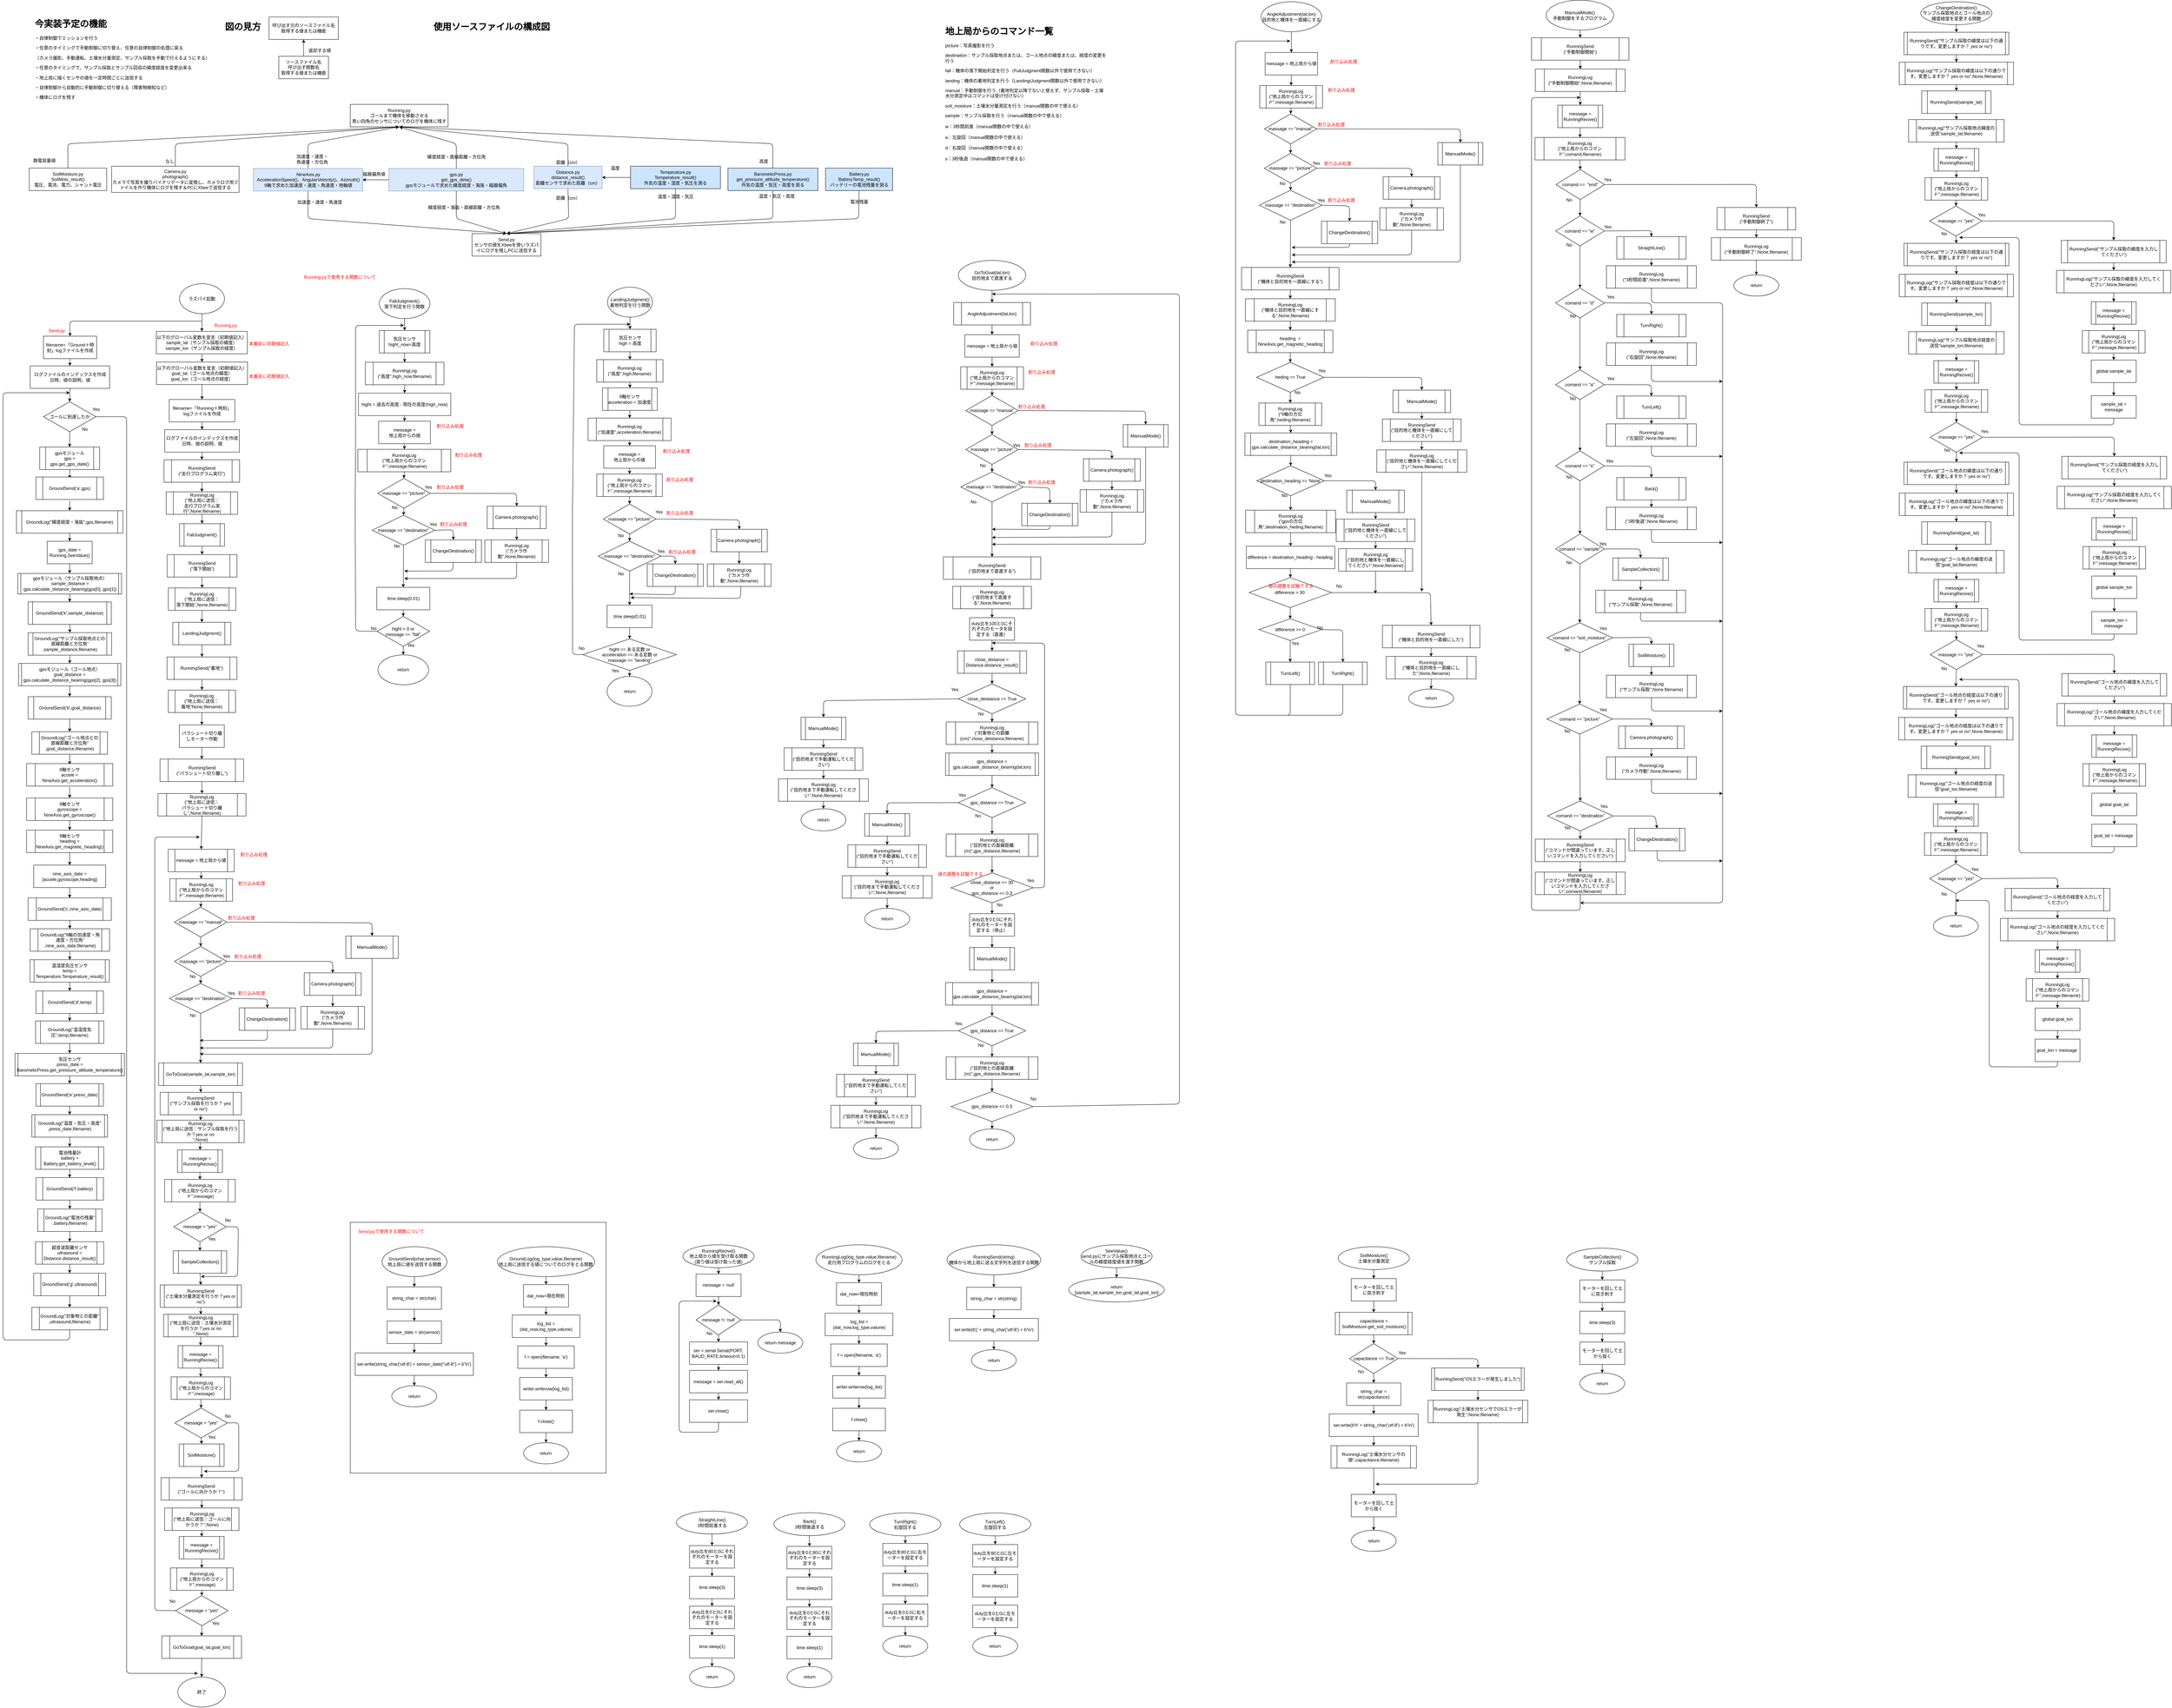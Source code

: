<mxfile>
    <diagram id="RfQd1FZKVwX_YVwqkUuT" name="ページ1">
        <mxGraphModel dx="7353" dy="1930" grid="1" gridSize="10" guides="1" tooltips="1" connect="1" arrows="1" fold="1" page="1" pageScale="1" pageWidth="3300" pageHeight="4681" math="0" shadow="0">
            <root>
                <mxCell id="0"/>
                <mxCell id="1" parent="0"/>
                <mxCell id="1444" value="" style="rounded=0;whiteSpace=wrap;html=1;fillColor=none;" vertex="1" parent="1">
                    <mxGeometry x="-2273" y="3300.33" width="683" height="669.67" as="geometry"/>
                </mxCell>
                <mxCell id="1445" style="edgeStyle=none;html=1;exitX=0.5;exitY=1;exitDx=0;exitDy=0;entryX=0.5;entryY=0;entryDx=0;entryDy=0;" edge="1" parent="1">
                    <mxGeometry relative="1" as="geometry">
                        <mxPoint x="-3022" y="1284.52" as="sourcePoint"/>
                        <mxPoint x="-3022" y="1314.52" as="targetPoint"/>
                    </mxGeometry>
                </mxCell>
                <mxCell id="1446" style="edgeStyle=none;html=1;exitX=0.5;exitY=1;exitDx=0;exitDy=0;entryX=0.5;entryY=0;entryDx=0;entryDy=0;" edge="1" parent="1" target="1561">
                    <mxGeometry relative="1" as="geometry">
                        <mxPoint x="-3022" y="1868.16" as="sourcePoint"/>
                        <mxPoint x="-3022.0" y="1898.16" as="targetPoint"/>
                    </mxGeometry>
                </mxCell>
                <mxCell id="1447" style="edgeStyle=none;html=1;exitX=0.5;exitY=1;exitDx=0;exitDy=0;entryX=0.5;entryY=0;entryDx=0;entryDy=0;" edge="1" parent="1" target="2263">
                    <mxGeometry relative="1" as="geometry">
                        <mxPoint x="-3022" y="2138.16" as="sourcePoint"/>
                        <mxPoint x="-3022.0" y="2168.16" as="targetPoint"/>
                    </mxGeometry>
                </mxCell>
                <mxCell id="1448" style="edgeStyle=none;html=1;exitX=0.5;exitY=1;exitDx=0;exitDy=0;entryX=0.5;entryY=0;entryDx=0;entryDy=0;" edge="1" parent="1">
                    <mxGeometry relative="1" as="geometry">
                        <mxPoint x="-3022" y="1374.52" as="sourcePoint"/>
                        <mxPoint x="-3022" y="1400.52" as="targetPoint"/>
                    </mxGeometry>
                </mxCell>
                <mxCell id="1449" style="edgeStyle=none;html=1;exitX=0.5;exitY=1;exitDx=0;exitDy=0;entryX=0.5;entryY=0;entryDx=0;entryDy=0;" edge="1" parent="1" source="1561" target="1531">
                    <mxGeometry relative="1" as="geometry">
                        <mxPoint x="-3022.0" y="1958.16" as="sourcePoint"/>
                        <mxPoint x="-3022" y="1988.16" as="targetPoint"/>
                    </mxGeometry>
                </mxCell>
                <mxCell id="1450" style="edgeStyle=none;html=1;exitX=0.5;exitY=1;exitDx=0;exitDy=0;entryX=0.5;entryY=0;entryDx=0;entryDy=0;" edge="1" parent="1" source="1452" target="1582">
                    <mxGeometry relative="1" as="geometry">
                        <mxPoint x="-3022.0" y="1224.52" as="targetPoint"/>
                        <mxPoint x="-3022" y="1204.52" as="sourcePoint"/>
                    </mxGeometry>
                </mxCell>
                <mxCell id="1451" style="edgeStyle=none;html=1;exitX=1;exitY=0.5;exitDx=0;exitDy=0;" edge="1" parent="1" source="1452">
                    <mxGeometry relative="1" as="geometry">
                        <mxPoint x="-2680" y="4504.52" as="targetPoint"/>
                        <Array as="points">
                            <mxPoint x="-2870" y="1149.52"/>
                            <mxPoint x="-2870" y="2454.52"/>
                            <mxPoint x="-2870" y="4504.52"/>
                        </Array>
                    </mxGeometry>
                </mxCell>
                <mxCell id="1452" value="ゴールに到達したか" style="rhombus;whiteSpace=wrap;html=1;" vertex="1" parent="1">
                    <mxGeometry x="-3092" y="1109.52" width="140" height="80" as="geometry"/>
                </mxCell>
                <mxCell id="1453" value="Yes" style="text;html=1;align=center;verticalAlign=middle;resizable=0;points=[];autosize=1;strokeColor=none;fillColor=none;" vertex="1" parent="1">
                    <mxGeometry x="-2972" y="1114.52" width="40" height="30" as="geometry"/>
                </mxCell>
                <mxCell id="1454" value="No" style="text;html=1;align=center;verticalAlign=middle;resizable=0;points=[];autosize=1;strokeColor=none;fillColor=none;" vertex="1" parent="1">
                    <mxGeometry x="-3002" y="1168.27" width="40" height="30" as="geometry"/>
                </mxCell>
                <mxCell id="1455" value="Running.py&lt;br&gt;ゴールまで機体を移動させる&lt;br&gt;青い四角のセンサについてのログを機体に残す" style="rounded=0;whiteSpace=wrap;html=1;" vertex="1" parent="1">
                    <mxGeometry x="-2273" y="315.71" width="261" height="60" as="geometry"/>
                </mxCell>
                <mxCell id="1456" value="Send.py&lt;br&gt;センサの値をXbeeを使いラズパイにログを残しPCに送信する" style="rounded=0;whiteSpace=wrap;html=1;" vertex="1" parent="1">
                    <mxGeometry x="-1948" y="660.71" width="184" height="60" as="geometry"/>
                </mxCell>
                <mxCell id="1457" style="edgeStyle=none;html=1;exitX=0.5;exitY=0;exitDx=0;exitDy=0;entryX=0.5;entryY=1;entryDx=0;entryDy=0;fontSize=17;fontColor=#ed0c0c;" edge="1" parent="1" source="1460" target="1455">
                    <mxGeometry relative="1" as="geometry">
                        <Array as="points">
                            <mxPoint x="-1990" y="420.71"/>
                        </Array>
                    </mxGeometry>
                </mxCell>
                <mxCell id="1458" style="edgeStyle=none;html=1;exitX=0.5;exitY=1;exitDx=0;exitDy=0;entryX=0.5;entryY=0;entryDx=0;entryDy=0;" edge="1" parent="1" source="1460" target="1456">
                    <mxGeometry relative="1" as="geometry">
                        <Array as="points">
                            <mxPoint x="-1990" y="620.71"/>
                        </Array>
                    </mxGeometry>
                </mxCell>
                <mxCell id="1459" style="edgeStyle=none;html=1;exitX=0;exitY=0.5;exitDx=0;exitDy=0;entryX=1;entryY=0.5;entryDx=0;entryDy=0;" edge="1" parent="1" source="1460" target="1487">
                    <mxGeometry relative="1" as="geometry"/>
                </mxCell>
                <mxCell id="1460" value="gps.py&lt;br&gt;get_gps_deta()&lt;br&gt;gpsモジュールで求めた緯度経度・海抜・磁器偏角" style="rounded=0;whiteSpace=wrap;html=1;fillColor=#dae8fc;strokeColor=#6c8ebf;" vertex="1" parent="1">
                    <mxGeometry x="-2170" y="486.96" width="360" height="60" as="geometry"/>
                </mxCell>
                <mxCell id="1461" value="緯度経度・直線距離・方位角" style="text;html=1;align=center;verticalAlign=middle;resizable=0;points=[];autosize=1;strokeColor=none;fillColor=none;" vertex="1" parent="1">
                    <mxGeometry x="-2080" y="440.71" width="180" height="30" as="geometry"/>
                </mxCell>
                <mxCell id="1462" value="緯度経度・海抜・直線距離・方位角" style="text;html=1;align=center;verticalAlign=middle;resizable=0;points=[];autosize=1;strokeColor=none;fillColor=none;" vertex="1" parent="1">
                    <mxGeometry x="-2080" y="575.71" width="220" height="30" as="geometry"/>
                </mxCell>
                <mxCell id="1463" style="edgeStyle=none;html=1;exitX=0.5;exitY=0;exitDx=0;exitDy=0;entryX=0.5;entryY=1;entryDx=0;entryDy=0;" edge="1" parent="1" source="1465" target="1455">
                    <mxGeometry relative="1" as="geometry">
                        <Array as="points">
                            <mxPoint x="-1692" y="420.71"/>
                        </Array>
                    </mxGeometry>
                </mxCell>
                <mxCell id="1464" style="edgeStyle=none;html=1;exitX=0.5;exitY=1;exitDx=0;exitDy=0;entryX=0.5;entryY=0;entryDx=0;entryDy=0;fontSize=12;" edge="1" parent="1" source="1465" target="1456">
                    <mxGeometry relative="1" as="geometry">
                        <Array as="points">
                            <mxPoint x="-1690" y="620.71"/>
                        </Array>
                    </mxGeometry>
                </mxCell>
                <mxCell id="1465" value="Distance.py&lt;br&gt;distance_result()&lt;br&gt;距離センサで求めた距離（cm）" style="rounded=0;whiteSpace=wrap;html=1;fillColor=#dae8fc;strokeColor=#6c8ebf;" vertex="1" parent="1">
                    <mxGeometry x="-1783" y="480.71" width="182" height="60" as="geometry"/>
                </mxCell>
                <mxCell id="1466" style="edgeStyle=none;html=1;exitX=0.5;exitY=1;exitDx=0;exitDy=0;entryX=0.5;entryY=0;entryDx=0;entryDy=0;fontSize=12;" edge="1" parent="1" source="1487" target="1456">
                    <mxGeometry relative="1" as="geometry">
                        <Array as="points">
                            <mxPoint x="-2386" y="620.71"/>
                        </Array>
                    </mxGeometry>
                </mxCell>
                <mxCell id="1467" value="距離（cm）" style="text;html=1;align=center;verticalAlign=middle;resizable=0;points=[];autosize=1;strokeColor=none;fillColor=none;" vertex="1" parent="1">
                    <mxGeometry x="-1737" y="455.71" width="90" height="30" as="geometry"/>
                </mxCell>
                <mxCell id="1468" value="加速度・速度・&lt;br&gt;角速度・方位角" style="text;html=1;align=center;verticalAlign=middle;resizable=0;points=[];autosize=1;strokeColor=none;fillColor=none;" vertex="1" parent="1">
                    <mxGeometry x="-2430" y="441.96" width="110" height="40" as="geometry"/>
                </mxCell>
                <mxCell id="1469" style="edgeStyle=none;html=1;exitX=0.5;exitY=0;exitDx=0;exitDy=0;entryX=0.5;entryY=1;entryDx=0;entryDy=0;fontSize=20;startArrow=none;" edge="1" parent="1" source="1487" target="1455">
                    <mxGeometry relative="1" as="geometry">
                        <Array as="points">
                            <mxPoint x="-2386" y="420.71"/>
                        </Array>
                    </mxGeometry>
                </mxCell>
                <mxCell id="1470" style="edgeStyle=none;html=1;exitX=0.5;exitY=0;exitDx=0;exitDy=0;fontSize=12;" edge="1" parent="1" source="1471" target="1477">
                    <mxGeometry relative="1" as="geometry"/>
                </mxCell>
                <mxCell id="1471" value="ソースファイル名&lt;br&gt;呼び出す関数名&lt;br&gt;取得する値または機能" style="rounded=0;whiteSpace=wrap;html=1;" vertex="1" parent="1">
                    <mxGeometry x="-2463.75" y="187.25" width="132.5" height="60" as="geometry"/>
                </mxCell>
                <mxCell id="1472" value="返却する値" style="text;html=1;align=center;verticalAlign=middle;resizable=0;points=[];autosize=1;strokeColor=none;fillColor=none;" vertex="1" parent="1">
                    <mxGeometry x="-2395" y="157.25" width="80" height="30" as="geometry"/>
                </mxCell>
                <mxCell id="1473" value="距離（cm）" style="text;html=1;align=center;verticalAlign=middle;resizable=0;points=[];autosize=1;strokeColor=none;fillColor=none;" vertex="1" parent="1">
                    <mxGeometry x="-1737" y="550.71" width="90" height="30" as="geometry"/>
                </mxCell>
                <mxCell id="1474" value="加速度・速度・角速度" style="text;html=1;align=center;verticalAlign=middle;resizable=0;points=[];autosize=1;strokeColor=none;fillColor=none;" vertex="1" parent="1">
                    <mxGeometry x="-2425" y="561.96" width="140" height="30" as="geometry"/>
                </mxCell>
                <mxCell id="1475" style="edgeStyle=none;html=1;exitX=0.5;exitY=0;exitDx=0;exitDy=0;entryX=0.5;entryY=1;entryDx=0;entryDy=0;fontSize=12;" edge="1" parent="1" source="1476" target="1455">
                    <mxGeometry relative="1" as="geometry">
                        <Array as="points">
                            <mxPoint x="-2740" y="420.71"/>
                        </Array>
                    </mxGeometry>
                </mxCell>
                <mxCell id="1476" value="Camera.py&lt;br&gt;photograph()&lt;br&gt;カメラで写真を撮りバイナリデータに変換し、カメラログ用ファイルを作り機体にログを残す＆PCにXbeeで送信する" style="rounded=0;whiteSpace=wrap;html=1;fontSize=12;" vertex="1" parent="1">
                    <mxGeometry x="-2910" y="480.71" width="340" height="70" as="geometry"/>
                </mxCell>
                <mxCell id="1477" value="呼び出す元のソースファイル名&lt;br&gt;取得する値または機能" style="rounded=0;whiteSpace=wrap;html=1;fontSize=12;" vertex="1" parent="1">
                    <mxGeometry x="-2490" y="82.25" width="185" height="60" as="geometry"/>
                </mxCell>
                <mxCell id="1478" value="なし" style="text;html=1;align=center;verticalAlign=middle;resizable=0;points=[];autosize=1;strokeColor=none;fillColor=none;fontSize=12;" vertex="1" parent="1">
                    <mxGeometry x="-2780" y="453.21" width="50" height="30" as="geometry"/>
                </mxCell>
                <mxCell id="1479" style="edgeStyle=none;html=1;exitX=0.5;exitY=1;exitDx=0;exitDy=0;entryX=0.5;entryY=0;entryDx=0;entryDy=0;fontSize=12;" edge="1" parent="1" source="1482" target="1456">
                    <mxGeometry relative="1" as="geometry">
                        <Array as="points">
                            <mxPoint x="-1405" y="620.71"/>
                        </Array>
                    </mxGeometry>
                </mxCell>
                <mxCell id="1480" style="edgeStyle=none;html=1;exitX=0.5;exitY=0;exitDx=0;exitDy=0;entryX=0.5;entryY=1;entryDx=0;entryDy=0;" edge="1" parent="1" source="1494" target="1455">
                    <mxGeometry relative="1" as="geometry">
                        <Array as="points">
                            <mxPoint x="-1145" y="420.71"/>
                        </Array>
                    </mxGeometry>
                </mxCell>
                <mxCell id="1481" style="edgeStyle=none;html=1;exitX=0;exitY=0.5;exitDx=0;exitDy=0;entryX=1;entryY=0.5;entryDx=0;entryDy=0;" edge="1" parent="1" source="1482" target="1465">
                    <mxGeometry relative="1" as="geometry">
                        <mxPoint x="-1529" y="516.96" as="targetPoint"/>
                    </mxGeometry>
                </mxCell>
                <mxCell id="1482" value="Temperature.py&lt;br style=&quot;border-color: var(--border-color);&quot;&gt;Temperature_result()&lt;br style=&quot;border-color: var(--border-color);&quot;&gt;外気の温度・湿度・気圧を測る" style="rounded=0;whiteSpace=wrap;html=1;fontSize=12;fillColor=#CCE5FF;" vertex="1" parent="1">
                    <mxGeometry x="-1525" y="480.71" width="240" height="60" as="geometry"/>
                </mxCell>
                <mxCell id="1483" value="温度・気圧・高度" style="text;html=1;align=center;verticalAlign=middle;resizable=0;points=[];autosize=1;strokeColor=none;fillColor=none;fontSize=12;" vertex="1" parent="1">
                    <mxGeometry x="-1195" y="545.71" width="120" height="30" as="geometry"/>
                </mxCell>
                <mxCell id="1484" style="edgeStyle=none;html=1;exitX=0.5;exitY=0;exitDx=0;exitDy=0;entryX=0.5;entryY=1;entryDx=0;entryDy=0;fontSize=12;" edge="1" parent="1" source="1485" target="1455">
                    <mxGeometry relative="1" as="geometry">
                        <Array as="points">
                            <mxPoint x="-3027" y="420.71"/>
                        </Array>
                    </mxGeometry>
                </mxCell>
                <mxCell id="1485" value="SoilMoisture.py&lt;br&gt;SoilMois_result()&lt;br&gt;&lt;span style=&quot;&quot;&gt;電圧、電流、電力、シャント電圧&lt;/span&gt;" style="rounded=0;whiteSpace=wrap;html=1;fontSize=12;" vertex="1" parent="1">
                    <mxGeometry x="-3130" y="485.71" width="206.75" height="60" as="geometry"/>
                </mxCell>
                <mxCell id="1486" value="静電容量値" style="text;html=1;align=center;verticalAlign=middle;resizable=0;points=[];autosize=1;strokeColor=none;fillColor=none;fontSize=12;" vertex="1" parent="1">
                    <mxGeometry x="-3130" y="450.71" width="80" height="30" as="geometry"/>
                </mxCell>
                <mxCell id="1487" value="NineAxis.py&lt;br&gt;&lt;span style=&quot;border-color: var(--border-color); background-color: initial;&quot;&gt;AccelerationSpeed()、&lt;/span&gt;&lt;span style=&quot;border-color: var(--border-color); background-color: initial;&quot;&gt;AngularVelocity()、&lt;/span&gt;&lt;span style=&quot;border-color: var(--border-color); background-color: initial;&quot;&gt;Azimuth()&lt;/span&gt;&lt;br&gt;9軸で求めた加速度・速度・角速度・地軸値" style="rounded=0;whiteSpace=wrap;html=1;fillColor=#dae8fc;strokeColor=#6c8ebf;" vertex="1" parent="1">
                    <mxGeometry x="-2531.5" y="486.96" width="291.5" height="60" as="geometry"/>
                </mxCell>
                <mxCell id="1488" value="&lt;span style=&quot;color: rgb(0, 0, 0); font-family: Helvetica; font-size: 12px; font-style: normal; font-variant-ligatures: normal; font-variant-caps: normal; font-weight: 400; letter-spacing: normal; orphans: 2; text-align: center; text-indent: 0px; text-transform: none; widows: 2; word-spacing: 0px; -webkit-text-stroke-width: 0px; background-color: rgb(251, 251, 251); text-decoration-thickness: initial; text-decoration-style: initial; text-decoration-color: initial; float: none; display: inline !important;&quot;&gt;温度&lt;/span&gt;" style="text;whiteSpace=wrap;html=1;" vertex="1" parent="1">
                    <mxGeometry x="-1580" y="471.96" width="45" height="28.75" as="geometry"/>
                </mxCell>
                <mxCell id="1489" style="edgeStyle=none;html=1;entryX=0.5;entryY=0;entryDx=0;entryDy=0;exitX=0.5;exitY=1;exitDx=0;exitDy=0;" edge="1" parent="1" source="1490" target="1456">
                    <mxGeometry relative="1" as="geometry">
                        <mxPoint x="-1858" y="845.71" as="targetPoint"/>
                        <mxPoint x="-916" y="545.71" as="sourcePoint"/>
                        <Array as="points">
                            <mxPoint x="-916" y="620.71"/>
                        </Array>
                    </mxGeometry>
                </mxCell>
                <mxCell id="1490" value="Battery.py&lt;br&gt;BatteryTemp_result()&lt;br&gt;バッテリーの電池残量を測る" style="rounded=0;whiteSpace=wrap;html=1;fontSize=12;fillColor=#CCE5FF;" vertex="1" parent="1">
                    <mxGeometry x="-1004.5" y="485.71" width="179" height="60" as="geometry"/>
                </mxCell>
                <mxCell id="1491" value="高度" style="text;html=1;align=center;verticalAlign=middle;resizable=0;points=[];autosize=1;strokeColor=none;fillColor=none;" vertex="1" parent="1">
                    <mxGeometry x="-1195" y="453.21" width="50" height="30" as="geometry"/>
                </mxCell>
                <mxCell id="1492" value="電池残量" style="text;html=1;align=center;verticalAlign=middle;resizable=0;points=[];autosize=1;strokeColor=none;fillColor=none;" vertex="1" parent="1">
                    <mxGeometry x="-950" y="560.71" width="70" height="30" as="geometry"/>
                </mxCell>
                <mxCell id="1493" style="edgeStyle=none;html=1;exitX=0.5;exitY=1;exitDx=0;exitDy=0;entryX=0.5;entryY=0;entryDx=0;entryDy=0;" edge="1" parent="1" source="1494" target="1456">
                    <mxGeometry relative="1" as="geometry">
                        <mxPoint x="-2022" y="738.21" as="targetPoint"/>
                        <Array as="points">
                            <mxPoint x="-1145" y="620.71"/>
                        </Array>
                    </mxGeometry>
                </mxCell>
                <mxCell id="1494" value="BarometicPress.py&lt;br style=&quot;border-color: var(--border-color);&quot;&gt;get_pressure_altitude_temperature()&lt;br style=&quot;border-color: var(--border-color);&quot;&gt;外気の温度・気圧・高度を測る" style="rounded=0;whiteSpace=wrap;html=1;fontSize=12;fillColor=#CCE5FF;" vertex="1" parent="1">
                    <mxGeometry x="-1265" y="485.71" width="240" height="60" as="geometry"/>
                </mxCell>
                <mxCell id="1495" value="温度・湿度・気圧" style="text;html=1;align=center;verticalAlign=middle;resizable=0;points=[];autosize=1;strokeColor=none;fillColor=none;fontSize=12;" vertex="1" parent="1">
                    <mxGeometry x="-1465" y="546.96" width="120" height="30" as="geometry"/>
                </mxCell>
                <mxCell id="1496" value="磁器偏角値" style="text;html=1;align=center;verticalAlign=middle;resizable=0;points=[];autosize=1;strokeColor=none;fillColor=none;" vertex="1" parent="1">
                    <mxGeometry x="-2250" y="486.96" width="80" height="30" as="geometry"/>
                </mxCell>
                <mxCell id="1497" style="edgeStyle=none;html=1;exitX=0.5;exitY=1;exitDx=0;exitDy=0;" edge="1" parent="1" source="1498" target="2075">
                    <mxGeometry relative="1" as="geometry">
                        <mxPoint x="-2620" y="1014.52" as="targetPoint"/>
                    </mxGeometry>
                </mxCell>
                <mxCell id="1498" value="ラズパイ起動" style="ellipse;whiteSpace=wrap;html=1;" vertex="1" parent="1">
                    <mxGeometry x="-2728.78" y="794.52" width="120" height="80" as="geometry"/>
                </mxCell>
                <mxCell id="1499" style="edgeStyle=none;html=1;exitX=0.5;exitY=1;exitDx=0;exitDy=0;entryX=0.5;entryY=0;entryDx=0;entryDy=0;" edge="1" parent="1" source="1500" target="1502">
                    <mxGeometry relative="1" as="geometry"/>
                </mxCell>
                <mxCell id="1500" value="&lt;span style=&quot;border-color: var(--border-color); text-align: left;&quot;&gt;filename=&lt;/span&gt;&lt;font style=&quot;border-color: var(--border-color);&quot; color=&quot;#000000&quot;&gt;「Ground＋時刻」logファイルを作成&lt;/font&gt;" style="rounded=0;whiteSpace=wrap;html=1;" vertex="1" parent="1">
                    <mxGeometry x="-3092" y="934.52" width="142" height="60" as="geometry"/>
                </mxCell>
                <mxCell id="1501" style="edgeStyle=none;html=1;exitX=0.5;exitY=1;exitDx=0;exitDy=0;entryX=0.5;entryY=0;entryDx=0;entryDy=0;" edge="1" parent="1" source="1502" target="1452">
                    <mxGeometry relative="1" as="geometry"/>
                </mxCell>
                <mxCell id="1502" value="ログファイルのインデックスを作成&lt;br style=&quot;border-color: var(--border-color);&quot;&gt;日時、値の説明、値" style="rounded=0;whiteSpace=wrap;html=1;" vertex="1" parent="1">
                    <mxGeometry x="-3127.5" y="1013.9" width="212" height="60" as="geometry"/>
                </mxCell>
                <mxCell id="1503" style="edgeStyle=none;html=1;exitX=0.5;exitY=1;exitDx=0;exitDy=0;entryX=0.5;entryY=0;entryDx=0;entryDy=0;" edge="1" parent="1">
                    <mxGeometry relative="1" as="geometry">
                        <mxPoint x="-3022" y="2048.16" as="sourcePoint"/>
                        <mxPoint x="-3022" y="2078.16" as="targetPoint"/>
                    </mxGeometry>
                </mxCell>
                <mxCell id="1504" style="edgeStyle=none;html=1;exitX=0.5;exitY=1;exitDx=0;exitDy=0;" edge="1" parent="1" source="1540">
                    <mxGeometry relative="1" as="geometry">
                        <mxPoint x="-3022" y="1085.52" as="targetPoint"/>
                        <mxPoint x="-3200" y="3414.52" as="sourcePoint"/>
                        <Array as="points">
                            <mxPoint x="-3022" y="3614.52"/>
                            <mxPoint x="-3200" y="3614.52"/>
                            <mxPoint x="-3200" y="3095.52"/>
                            <mxPoint x="-3200" y="1085.52"/>
                        </Array>
                    </mxGeometry>
                </mxCell>
                <mxCell id="1505" style="edgeStyle=none;html=1;exitX=0.5;exitY=1;exitDx=0;exitDy=0;entryX=0.5;entryY=0;entryDx=0;entryDy=0;" edge="1" parent="1" source="1584" target="1526">
                    <mxGeometry relative="1" as="geometry">
                        <mxPoint x="-2135.5" y="978.57" as="sourcePoint"/>
                        <mxPoint x="-2135.5" y="1007.07" as="targetPoint"/>
                    </mxGeometry>
                </mxCell>
                <mxCell id="1506" value="終了" style="ellipse;whiteSpace=wrap;html=1;" vertex="1" parent="1">
                    <mxGeometry x="-2733.3" y="4514.52" width="127" height="80" as="geometry"/>
                </mxCell>
                <mxCell id="1507" style="edgeStyle=none;html=1;exitX=0.5;exitY=1;exitDx=0;exitDy=0;entryX=0.5;entryY=0;entryDx=0;entryDy=0;" edge="1" parent="1" source="1526" target="1512">
                    <mxGeometry relative="1" as="geometry">
                        <mxPoint x="-2135.5" y="1067.07" as="sourcePoint"/>
                    </mxGeometry>
                </mxCell>
                <mxCell id="1508" style="edgeStyle=none;html=1;exitX=0.5;exitY=1;exitDx=0;exitDy=0;entryX=0.5;entryY=0;entryDx=0;entryDy=0;" edge="1" parent="1" source="1845" target="1510">
                    <mxGeometry relative="1" as="geometry">
                        <mxPoint x="-2673.35" y="1166.96" as="sourcePoint"/>
                    </mxGeometry>
                </mxCell>
                <mxCell id="1509" style="edgeStyle=none;html=1;exitX=0.5;exitY=1;exitDx=0;exitDy=0;entryX=0.5;entryY=0;entryDx=0;entryDy=0;" edge="1" parent="1" source="1510" target="1583">
                    <mxGeometry relative="1" as="geometry">
                        <mxPoint x="-2675.87" y="1264.34" as="targetPoint"/>
                    </mxGeometry>
                </mxCell>
                <mxCell id="1510" value="ログファイルのインデックスを作成&lt;br&gt;日時、値の説明、値" style="rounded=0;whiteSpace=wrap;html=1;" vertex="1" parent="1">
                    <mxGeometry x="-2768.29" y="1184.1" width="199.25" height="60" as="geometry"/>
                </mxCell>
                <mxCell id="1511" style="edgeStyle=none;html=1;exitX=0.5;exitY=1;exitDx=0;exitDy=0;entryX=0.5;entryY=0;entryDx=0;entryDy=0;" edge="1" parent="1" source="1588" target="1545">
                    <mxGeometry relative="1" as="geometry">
                        <mxPoint x="-1526.5" y="1296.12" as="sourcePoint"/>
                        <mxPoint x="-1526.5" y="1326.12" as="targetPoint"/>
                    </mxGeometry>
                </mxCell>
                <mxCell id="1512" value="hight = 過去の高度 - 現在の高度(high_now)" style="rounded=0;whiteSpace=wrap;html=1;" vertex="1" parent="1">
                    <mxGeometry x="-2251.17" y="1086.57" width="246.38" height="60" as="geometry"/>
                </mxCell>
                <mxCell id="1513" style="edgeStyle=none;html=1;exitX=0;exitY=0.5;exitDx=0;exitDy=0;" edge="1" parent="1" source="1515">
                    <mxGeometry relative="1" as="geometry">
                        <mxPoint x="-2130" y="905.57" as="targetPoint"/>
                        <Array as="points">
                            <mxPoint x="-2258.82" y="1721.57"/>
                            <mxPoint x="-2260" y="1394.57"/>
                            <mxPoint x="-2259" y="1234.07"/>
                            <mxPoint x="-2259" y="906.07"/>
                        </Array>
                    </mxGeometry>
                </mxCell>
                <mxCell id="1514" style="edgeStyle=none;html=1;exitX=0.5;exitY=1;exitDx=0;exitDy=0;entryX=0.5;entryY=0;entryDx=0;entryDy=0;" edge="1" parent="1" source="1515" target="1631">
                    <mxGeometry relative="1" as="geometry"/>
                </mxCell>
                <mxCell id="1515" value="hight &amp;lt; 0 or&lt;br&gt;message == &quot;fall&quot;" style="rhombus;whiteSpace=wrap;html=1;" vertex="1" parent="1">
                    <mxGeometry x="-2201.54" y="1682.57" width="140" height="80" as="geometry"/>
                </mxCell>
                <mxCell id="1516" value="No&lt;br&gt;" style="text;html=1;align=center;verticalAlign=middle;resizable=0;points=[];autosize=1;strokeColor=none;fillColor=none;" vertex="1" parent="1">
                    <mxGeometry x="-2230.81" y="1700.07" width="40" height="30" as="geometry"/>
                </mxCell>
                <mxCell id="1517" style="edgeStyle=none;html=1;exitX=0.5;exitY=1;exitDx=0;exitDy=0;entryX=0.5;entryY=0;entryDx=0;entryDy=0;" edge="1" parent="1" source="1583" target="1525">
                    <mxGeometry relative="1" as="geometry">
                        <mxPoint x="-2675.87" y="1324.34" as="sourcePoint"/>
                        <mxPoint x="-2675.87" y="1346.84" as="targetPoint"/>
                    </mxGeometry>
                </mxCell>
                <mxCell id="1518" style="edgeStyle=none;html=1;exitX=0.5;exitY=1;exitDx=0;exitDy=0;entryX=0.5;entryY=0;entryDx=0;entryDy=0;" edge="1" parent="1" source="1641" target="1647">
                    <mxGeometry relative="1" as="geometry">
                        <mxPoint x="-2165.255" y="1688.32" as="sourcePoint"/>
                        <mxPoint x="-2128.29" y="1675.82" as="targetPoint"/>
                    </mxGeometry>
                </mxCell>
                <mxCell id="1519" style="edgeStyle=none;html=1;exitX=0.5;exitY=1;exitDx=0;exitDy=0;entryX=0.5;entryY=0;entryDx=0;entryDy=0;" edge="1" parent="1" source="1671" target="1634">
                    <mxGeometry relative="1" as="geometry">
                        <mxPoint x="-2148.285" y="1406.82" as="sourcePoint"/>
                        <mxPoint x="-2148.135" y="1428.32" as="targetPoint"/>
                    </mxGeometry>
                </mxCell>
                <mxCell id="1520" style="edgeStyle=none;html=1;exitX=0.5;exitY=1;exitDx=0;exitDy=0;entryX=0.5;entryY=0;entryDx=0;entryDy=0;" edge="1" parent="1" source="1521" target="1671">
                    <mxGeometry relative="1" as="geometry"/>
                </mxCell>
                <mxCell id="1521" value="message =&lt;br style=&quot;border-color: var(--border-color);&quot;&gt;地上局からの値" style="rounded=0;whiteSpace=wrap;html=1;" vertex="1" parent="1">
                    <mxGeometry x="-2197.35" y="1161.57" width="138.13" height="60" as="geometry"/>
                </mxCell>
                <mxCell id="1522" value="Yes" style="text;html=1;align=center;verticalAlign=middle;resizable=0;points=[];autosize=1;strokeColor=none;fillColor=none;" vertex="1" parent="1">
                    <mxGeometry x="-2131.94" y="1745.07" width="40" height="30" as="geometry"/>
                </mxCell>
                <mxCell id="1523" style="edgeStyle=none;html=1;exitX=0.5;exitY=1;exitDx=0;exitDy=0;entryX=0.5;entryY=0;entryDx=0;entryDy=0;" edge="1" parent="1" source="1512" target="1521">
                    <mxGeometry relative="1" as="geometry">
                        <mxPoint x="-2135.5" y="1321.07" as="sourcePoint"/>
                    </mxGeometry>
                </mxCell>
                <mxCell id="1524" style="edgeStyle=none;html=1;exitX=0.5;exitY=1;exitDx=0;exitDy=0;entryX=0.5;entryY=0;entryDx=0;entryDy=0;" edge="1" parent="1" source="1525" target="1627">
                    <mxGeometry relative="1" as="geometry"/>
                </mxCell>
                <mxCell id="1525" value="RunningLog&lt;br&gt;(&quot;地上局に送信：&lt;br&gt;走行プログラム実行&quot;,None,filename)" style="shape=process;whiteSpace=wrap;html=1;backgroundOutline=1;" vertex="1" parent="1">
                    <mxGeometry x="-2764.38" y="1350.11" width="190.66" height="60" as="geometry"/>
                </mxCell>
                <mxCell id="1526" value="RunningLog&lt;br&gt;(&quot;高度&quot;,high_now,filename)" style="shape=process;whiteSpace=wrap;html=1;backgroundOutline=1;" vertex="1" parent="1">
                    <mxGeometry x="-2232.98" y="1004.13" width="210" height="60" as="geometry"/>
                </mxCell>
                <mxCell id="1527" style="edgeStyle=none;html=1;exitX=0.5;exitY=1;exitDx=0;exitDy=0;entryX=0.5;entryY=0;entryDx=0;entryDy=0;" edge="1" parent="1" source="1528" target="1649">
                    <mxGeometry relative="1" as="geometry"/>
                </mxCell>
                <mxCell id="1528" value="RunningLog&lt;br&gt;(&quot;地上局に送信：&lt;br&gt;落下開始&quot;,None,filename)" style="shape=process;whiteSpace=wrap;html=1;backgroundOutline=1;" vertex="1" parent="1">
                    <mxGeometry x="-2758.67" y="1606.73" width="180" height="60" as="geometry"/>
                </mxCell>
                <mxCell id="1529" style="edgeStyle=none;html=1;exitX=0.5;exitY=1;exitDx=0;exitDy=0;entryX=0.5;entryY=0;entryDx=0;entryDy=0;" edge="1" parent="1" source="1530" target="2255">
                    <mxGeometry relative="1" as="geometry">
                        <mxPoint x="-3022" y="1494.52" as="targetPoint"/>
                    </mxGeometry>
                </mxCell>
                <mxCell id="1530" value="GroundLog(&quot;緯度経度・海抜&quot;,gps,filename)" style="shape=process;whiteSpace=wrap;html=1;backgroundOutline=1;size=0.049;" vertex="1" parent="1">
                    <mxGeometry x="-3164" y="1400.52" width="284" height="60" as="geometry"/>
                </mxCell>
                <mxCell id="1531" value="GroundLog(&quot;ゴール地点との直線距離と方位角&quot;&lt;br&gt;,goal_distance,filename)" style="shape=process;whiteSpace=wrap;html=1;backgroundOutline=1;" vertex="1" parent="1">
                    <mxGeometry x="-3123" y="1990.64" width="202" height="60" as="geometry"/>
                </mxCell>
                <mxCell id="1532" style="edgeStyle=none;html=1;exitX=0.5;exitY=1;exitDx=0;exitDy=0;entryX=0.5;entryY=0;entryDx=0;entryDy=0;" edge="1" parent="1" source="1533" target="1579">
                    <mxGeometry relative="1" as="geometry"/>
                </mxCell>
                <mxCell id="1533" value="GroundLog(&quot;9軸の加速度・角速度・方位角&quot;&lt;br&gt;,nine_axis_date,filename)" style="shape=process;whiteSpace=wrap;html=1;backgroundOutline=1;" vertex="1" parent="1">
                    <mxGeometry x="-3127.5" y="2516.6" width="212" height="60" as="geometry"/>
                </mxCell>
                <mxCell id="1534" style="edgeStyle=none;html=1;exitX=0.5;exitY=1;exitDx=0;exitDy=0;entryX=0.5;entryY=0;entryDx=0;entryDy=0;" edge="1" parent="1" source="1535" target="1577">
                    <mxGeometry relative="1" as="geometry"/>
                </mxCell>
                <mxCell id="1535" value="GroundLog(&quot;温湿度気圧&quot;,temp,filename)" style="shape=process;whiteSpace=wrap;html=1;backgroundOutline=1;size=0.071;" vertex="1" parent="1">
                    <mxGeometry x="-3113" y="2762.72" width="182" height="60" as="geometry"/>
                </mxCell>
                <mxCell id="1536" style="edgeStyle=none;html=1;exitX=0.5;exitY=1;exitDx=0;exitDy=0;entryX=0.5;entryY=0;entryDx=0;entryDy=0;" edge="1" parent="1" source="1537" target="1575">
                    <mxGeometry relative="1" as="geometry"/>
                </mxCell>
                <mxCell id="1537" value="GroundLog(&quot;温度・気圧・高度&quot;&lt;br&gt;,press_date,filename)" style="shape=process;whiteSpace=wrap;html=1;backgroundOutline=1;size=0.04;" vertex="1" parent="1">
                    <mxGeometry x="-3123" y="3012.98" width="202" height="60" as="geometry"/>
                </mxCell>
                <mxCell id="1538" style="edgeStyle=none;html=1;exitX=0.5;exitY=1;exitDx=0;exitDy=0;entryX=0.5;entryY=0;entryDx=0;entryDy=0;" edge="1" parent="1" source="1539" target="1573">
                    <mxGeometry relative="1" as="geometry"/>
                </mxCell>
                <mxCell id="1539" value="GroundLog(&quot;電池の残量&quot;&lt;br style=&quot;border-color: var(--border-color);&quot;&gt;,battery,filename)" style="shape=process;whiteSpace=wrap;html=1;backgroundOutline=1;" vertex="1" parent="1">
                    <mxGeometry x="-3107.5" y="3264.77" width="172" height="60" as="geometry"/>
                </mxCell>
                <mxCell id="1540" value="GroundLog(&quot;対象物との距離&quot;&lt;br style=&quot;border-color: var(--border-color);&quot;&gt;,ultrasound,filename)" style="shape=process;whiteSpace=wrap;html=1;backgroundOutline=1;" vertex="1" parent="1">
                    <mxGeometry x="-3123" y="3527.51" width="202" height="60" as="geometry"/>
                </mxCell>
                <mxCell id="1541" style="edgeStyle=none;html=1;exitX=0.5;exitY=1;exitDx=0;exitDy=0;entryX=0.5;entryY=0;entryDx=0;entryDy=0;" edge="1" parent="1" source="1587" target="1543">
                    <mxGeometry relative="1" as="geometry">
                        <mxPoint x="-1526.5" y="1144.62" as="targetPoint"/>
                        <mxPoint x="-1526.5" y="1116.12" as="sourcePoint"/>
                    </mxGeometry>
                </mxCell>
                <mxCell id="1542" style="edgeStyle=none;html=1;exitX=0.5;exitY=1;exitDx=0;exitDy=0;entryX=0.5;entryY=0;entryDx=0;entryDy=0;" edge="1" parent="1" source="1543" target="1588">
                    <mxGeometry relative="1" as="geometry">
                        <mxPoint x="-1526.5" y="1236.12" as="targetPoint"/>
                    </mxGeometry>
                </mxCell>
                <mxCell id="1543" value="RunningLog&lt;br&gt;(&quot;高度&quot;,high,filename)" style="shape=process;whiteSpace=wrap;html=1;backgroundOutline=1;" vertex="1" parent="1">
                    <mxGeometry x="-1615.04" y="997.12" width="176.69" height="60" as="geometry"/>
                </mxCell>
                <mxCell id="1544" style="edgeStyle=none;html=1;exitX=0.5;exitY=1;exitDx=0;exitDy=0;entryX=0.5;entryY=0;entryDx=0;entryDy=0;" edge="1" parent="1" source="1545" target="1655">
                    <mxGeometry relative="1" as="geometry"/>
                </mxCell>
                <mxCell id="1545" value="RunningLog&lt;br&gt;(&quot;加速度&quot;,acceleration,filename)" style="shape=process;whiteSpace=wrap;html=1;backgroundOutline=1;" vertex="1" parent="1">
                    <mxGeometry x="-1638.35" y="1153.24" width="221.6" height="60" as="geometry"/>
                </mxCell>
                <mxCell id="1546" style="edgeStyle=none;html=1;exitX=0.5;exitY=1;exitDx=0;exitDy=0;entryX=0.5;entryY=0;entryDx=0;entryDy=0;" edge="1" parent="1" source="1547" target="1550">
                    <mxGeometry relative="1" as="geometry">
                        <mxPoint x="-1523.06" y="2148.74" as="targetPoint"/>
                        <mxPoint x="-1523.25" y="1841.24" as="sourcePoint"/>
                    </mxGeometry>
                </mxCell>
                <mxCell id="1547" value="time.sleep(0.01)" style="rounded=0;whiteSpace=wrap;html=1;" vertex="1" parent="1">
                    <mxGeometry x="-1587.49" y="1652.62" width="120" height="60" as="geometry"/>
                </mxCell>
                <mxCell id="1548" style="edgeStyle=none;html=1;exitX=0;exitY=0.5;exitDx=0;exitDy=0;" edge="1" parent="1" source="1550">
                    <mxGeometry relative="1" as="geometry">
                        <mxPoint x="-1525.71" y="902.62" as="targetPoint"/>
                        <Array as="points">
                            <mxPoint x="-1679.71" y="1784.62"/>
                            <mxPoint x="-1680" y="1403.62"/>
                            <mxPoint x="-1674.71" y="902.62"/>
                        </Array>
                    </mxGeometry>
                </mxCell>
                <mxCell id="1549" style="edgeStyle=none;html=1;exitX=0.5;exitY=1;exitDx=0;exitDy=0;entryX=0.5;entryY=0;entryDx=0;entryDy=0;" edge="1" parent="1" source="1550" target="1653">
                    <mxGeometry relative="1" as="geometry"/>
                </mxCell>
                <mxCell id="1550" value="hight == ある定数 or &lt;br&gt;acceleration == ある定数 or&lt;br&gt;massage == &quot;landing&quot;" style="rhombus;whiteSpace=wrap;html=1;" vertex="1" parent="1">
                    <mxGeometry x="-1652.48" y="1742.62" width="250" height="84.13" as="geometry"/>
                </mxCell>
                <mxCell id="1551" value="No" style="text;html=1;align=center;verticalAlign=middle;resizable=0;points=[];autosize=1;strokeColor=none;fillColor=none;" vertex="1" parent="1">
                    <mxGeometry x="-1675.52" y="1752.87" width="40" height="30" as="geometry"/>
                </mxCell>
                <mxCell id="1552" value="Yes" style="text;html=1;align=center;verticalAlign=middle;resizable=0;points=[];autosize=1;strokeColor=none;fillColor=none;" vertex="1" parent="1">
                    <mxGeometry x="-1586.48" y="1812.62" width="40" height="30" as="geometry"/>
                </mxCell>
                <mxCell id="1553" style="edgeStyle=none;html=1;exitX=0.5;exitY=1;exitDx=0;exitDy=0;entryX=0.5;entryY=0;entryDx=0;entryDy=0;" edge="1" parent="1" source="1554" target="1556">
                    <mxGeometry relative="1" as="geometry"/>
                </mxCell>
                <mxCell id="1554" value="RunningLog&lt;br&gt;(&quot;地上局に送信：&lt;br&gt;着地&quot;None,filename)" style="shape=process;whiteSpace=wrap;html=1;backgroundOutline=1;" vertex="1" parent="1">
                    <mxGeometry x="-2758.67" y="1879.33" width="179.24" height="60" as="geometry"/>
                </mxCell>
                <mxCell id="1555" style="edgeStyle=none;html=1;exitX=0.5;exitY=1;exitDx=0;exitDy=0;entryX=0.5;entryY=0;entryDx=0;entryDy=0;" edge="1" parent="1" source="1556" target="1592">
                    <mxGeometry relative="1" as="geometry">
                        <mxPoint x="-2570" y="3331.84" as="targetPoint"/>
                    </mxGeometry>
                </mxCell>
                <mxCell id="1556" value="パラシュート切り離しモーター作動" style="rounded=0;whiteSpace=wrap;html=1;" vertex="1" parent="1">
                    <mxGeometry x="-2729.31" y="1972.41" width="120" height="60" as="geometry"/>
                </mxCell>
                <mxCell id="1557" value="RunningLog&lt;br&gt;(&quot;地上局に送信：&lt;br&gt;パラシュート切り離し&quot;,None,filename)" style="shape=process;whiteSpace=wrap;html=1;backgroundOutline=1;" vertex="1" parent="1">
                    <mxGeometry x="-2786.32" y="2155.52" width="234.95" height="60" as="geometry"/>
                </mxCell>
                <mxCell id="1558" style="edgeStyle=none;html=1;exitX=0.5;exitY=1;exitDx=0;exitDy=0;entryX=0.5;entryY=0;entryDx=0;entryDy=0;" edge="1" parent="1" source="1559" target="1594">
                    <mxGeometry relative="1" as="geometry">
                        <mxPoint x="-2673.735" y="3070.02" as="targetPoint"/>
                    </mxGeometry>
                </mxCell>
                <mxCell id="1559" value="GoToGoal(sample_lat,sample_lon)" style="shape=process;whiteSpace=wrap;html=1;backgroundOutline=1;size=0.056;" vertex="1" parent="1">
                    <mxGeometry x="-2784.45" y="2874.96" width="223.63" height="60" as="geometry"/>
                </mxCell>
                <mxCell id="1560" value="GroundSend('a',gps)" style="shape=process;whiteSpace=wrap;html=1;backgroundOutline=1;" vertex="1" parent="1">
                    <mxGeometry x="-3112" y="1310.52" width="180" height="60" as="geometry"/>
                </mxCell>
                <mxCell id="1561" value="GroundSend('b',goal_distance)" style="shape=process;whiteSpace=wrap;html=1;backgroundOutline=1;size=0.067;" vertex="1" parent="1">
                    <mxGeometry x="-3133" y="1896.98" width="222" height="60" as="geometry"/>
                </mxCell>
                <mxCell id="1562" style="edgeStyle=none;html=1;exitX=0.5;exitY=1;exitDx=0;exitDy=0;entryX=0.5;entryY=0;entryDx=0;entryDy=0;" edge="1" parent="1" source="1563" target="1533">
                    <mxGeometry relative="1" as="geometry"/>
                </mxCell>
                <mxCell id="1563" value="GroundSend('c',nine_axis_date)" style="shape=process;whiteSpace=wrap;html=1;backgroundOutline=1;" vertex="1" parent="1">
                    <mxGeometry x="-3133" y="2434.19" width="222" height="60" as="geometry"/>
                </mxCell>
                <mxCell id="1564" style="edgeStyle=none;html=1;exitX=0.5;exitY=1;exitDx=0;exitDy=0;entryX=0.5;entryY=0;entryDx=0;entryDy=0;" edge="1" parent="1" source="1565" target="1535">
                    <mxGeometry relative="1" as="geometry"/>
                </mxCell>
                <mxCell id="1565" value="GroundSend('d',temp)" style="shape=process;whiteSpace=wrap;html=1;backgroundOutline=1;" vertex="1" parent="1">
                    <mxGeometry x="-3112" y="2682.72" width="180" height="60" as="geometry"/>
                </mxCell>
                <mxCell id="1566" style="edgeStyle=none;html=1;exitX=0.5;exitY=1;exitDx=0;exitDy=0;entryX=0.5;entryY=0;entryDx=0;entryDy=0;" edge="1" parent="1" source="1567" target="1537">
                    <mxGeometry relative="1" as="geometry"/>
                </mxCell>
                <mxCell id="1567" value="GroundSend('e',press_date)" style="shape=process;whiteSpace=wrap;html=1;backgroundOutline=1;size=0.067;" vertex="1" parent="1">
                    <mxGeometry x="-3112" y="2930.11" width="180" height="60" as="geometry"/>
                </mxCell>
                <mxCell id="1568" style="edgeStyle=none;html=1;exitX=0.5;exitY=1;exitDx=0;exitDy=0;entryX=0.5;entryY=0;entryDx=0;entryDy=0;" edge="1" parent="1" source="1569" target="1539">
                    <mxGeometry relative="1" as="geometry"/>
                </mxCell>
                <mxCell id="1569" value="GroundSend('f',battery)" style="shape=process;whiteSpace=wrap;html=1;backgroundOutline=1;" vertex="1" parent="1">
                    <mxGeometry x="-3112" y="3181.06" width="180" height="60" as="geometry"/>
                </mxCell>
                <mxCell id="1570" style="edgeStyle=none;html=1;exitX=0.5;exitY=1;exitDx=0;exitDy=0;entryX=0.5;entryY=0;entryDx=0;entryDy=0;" edge="1" parent="1" source="1571" target="1540">
                    <mxGeometry relative="1" as="geometry"/>
                </mxCell>
                <mxCell id="1571" value="GroundSend('g',ultrasound)" style="shape=process;whiteSpace=wrap;html=1;backgroundOutline=1;" vertex="1" parent="1">
                    <mxGeometry x="-3118" y="3436.31" width="192" height="60" as="geometry"/>
                </mxCell>
                <mxCell id="1572" style="edgeStyle=none;html=1;exitX=0.5;exitY=1;exitDx=0;exitDy=0;" edge="1" parent="1" source="1573" target="1571">
                    <mxGeometry relative="1" as="geometry"/>
                </mxCell>
                <mxCell id="1573" value="超音波距離センサ&lt;br&gt;ultrasound =&lt;br style=&quot;border-color: var(--border-color);&quot;&gt;Distance.distance_result()" style="shape=process;whiteSpace=wrap;html=1;backgroundOutline=1;" vertex="1" parent="1">
                    <mxGeometry x="-3113" y="3352.08" width="182" height="60" as="geometry"/>
                </mxCell>
                <mxCell id="1574" style="edgeStyle=none;html=1;exitX=0.5;exitY=1;exitDx=0;exitDy=0;entryX=0.5;entryY=0;entryDx=0;entryDy=0;" edge="1" parent="1" source="1575" target="1569">
                    <mxGeometry relative="1" as="geometry"/>
                </mxCell>
                <mxCell id="1575" value="電池残量計&lt;br style=&quot;border-color: var(--border-color);&quot;&gt;battery = Battery.get_battery_level()" style="shape=process;whiteSpace=wrap;html=1;backgroundOutline=1;size=0.075;" vertex="1" parent="1">
                    <mxGeometry x="-3113" y="3098.83" width="182" height="60" as="geometry"/>
                </mxCell>
                <mxCell id="1576" style="edgeStyle=none;html=1;exitX=0.5;exitY=1;exitDx=0;exitDy=0;entryX=0.5;entryY=0;entryDx=0;entryDy=0;" edge="1" parent="1" source="1577" target="1567">
                    <mxGeometry relative="1" as="geometry"/>
                </mxCell>
                <mxCell id="1577" value="気圧センサ&lt;br&gt;press_date =&lt;br style=&quot;border-color: var(--border-color);&quot;&gt;BarometicPress.get_pressure_altitude_temperature()" style="shape=process;whiteSpace=wrap;html=1;backgroundOutline=1;size=0.029;" vertex="1" parent="1">
                    <mxGeometry x="-3168" y="2849.3" width="292" height="60" as="geometry"/>
                </mxCell>
                <mxCell id="1578" style="edgeStyle=none;html=1;exitX=0.5;exitY=1;exitDx=0;exitDy=0;entryX=0.5;entryY=0;entryDx=0;entryDy=0;" edge="1" parent="1" source="1579" target="1565">
                    <mxGeometry relative="1" as="geometry"/>
                </mxCell>
                <mxCell id="1579" value="温湿度気圧センサ&lt;br style=&quot;border-color: var(--border-color);&quot;&gt;temp = Temperature.Temperature_result()" style="shape=process;whiteSpace=wrap;html=1;backgroundOutline=1;size=0.052;" vertex="1" parent="1">
                    <mxGeometry x="-3128" y="2599.3" width="212" height="60" as="geometry"/>
                </mxCell>
                <mxCell id="1580" value="9軸センサ&lt;br style=&quot;border-color: var(--border-color);&quot;&gt;accele = NineAxis.get_acceleration()" style="shape=process;whiteSpace=wrap;html=1;backgroundOutline=1;" vertex="1" parent="1">
                    <mxGeometry x="-3137" y="2075.66" width="230" height="60" as="geometry"/>
                </mxCell>
                <mxCell id="1581" value="gpsモジュール（ゴール地点）&lt;br&gt;goal_distance&amp;nbsp;= gps.calculate_distance_bearing(gps[2], gps[3])" style="shape=process;whiteSpace=wrap;html=1;backgroundOutline=1;size=0.028;" vertex="1" parent="1">
                    <mxGeometry x="-3158.5" y="1808.16" width="273" height="60" as="geometry"/>
                </mxCell>
                <mxCell id="1582" value="gpsモジュール&lt;br style=&quot;border-color: var(--border-color);&quot;&gt;gps = gps.get_gps_date()" style="shape=process;whiteSpace=wrap;html=1;backgroundOutline=1;" vertex="1" parent="1">
                    <mxGeometry x="-3102" y="1230.52" width="160" height="60" as="geometry"/>
                </mxCell>
                <mxCell id="1583" value="RunningSend&lt;br&gt;(&quot;走行プログラム実行&quot;)" style="shape=process;whiteSpace=wrap;html=1;backgroundOutline=1;" vertex="1" parent="1">
                    <mxGeometry x="-2770.13" y="1264.48" width="201.63" height="60" as="geometry"/>
                </mxCell>
                <mxCell id="1584" value="気圧センサ&lt;br style=&quot;border-color: var(--border-color);&quot;&gt;hight_now=高度" style="shape=process;whiteSpace=wrap;html=1;backgroundOutline=1;" vertex="1" parent="1">
                    <mxGeometry x="-2195.36" y="919.32" width="134.75" height="60" as="geometry"/>
                </mxCell>
                <mxCell id="1585" style="edgeStyle=none;html=1;exitX=0.5;exitY=1;exitDx=0;exitDy=0;entryX=0.5;entryY=0;entryDx=0;entryDy=0;" edge="1" parent="1" source="1586" target="1528">
                    <mxGeometry relative="1" as="geometry"/>
                </mxCell>
                <mxCell id="1586" value="RunningSend&lt;br&gt;(&quot;落下開始&quot;)" style="shape=process;whiteSpace=wrap;html=1;backgroundOutline=1;" vertex="1" parent="1">
                    <mxGeometry x="-2761.92" y="1517.61" width="186.5" height="60" as="geometry"/>
                </mxCell>
                <mxCell id="1587" value="気圧センサ&lt;br style=&quot;border-color: var(--border-color);&quot;&gt;high = 高度" style="shape=process;whiteSpace=wrap;html=1;backgroundOutline=1;" vertex="1" parent="1">
                    <mxGeometry x="-1596.36" y="916.12" width="139.75" height="60" as="geometry"/>
                </mxCell>
                <mxCell id="1588" value="9軸センサ&lt;br style=&quot;border-color: var(--border-color);&quot;&gt;acceleration = 加速度" style="shape=process;whiteSpace=wrap;html=1;backgroundOutline=1;" vertex="1" parent="1">
                    <mxGeometry x="-1600.01" y="1072.62" width="146.63" height="60" as="geometry"/>
                </mxCell>
                <mxCell id="1589" style="edgeStyle=none;html=1;exitX=0.5;exitY=1;exitDx=0;exitDy=0;entryX=0.5;entryY=0;entryDx=0;entryDy=0;" edge="1" parent="1" source="1590" target="1554">
                    <mxGeometry relative="1" as="geometry"/>
                </mxCell>
                <mxCell id="1590" value="RunningSend(&quot;着地&quot;)" style="shape=process;whiteSpace=wrap;html=1;backgroundOutline=1;" vertex="1" parent="1">
                    <mxGeometry x="-2762.16" y="1790.93" width="186.63" height="60" as="geometry"/>
                </mxCell>
                <mxCell id="1591" style="edgeStyle=none;html=1;exitX=0.5;exitY=1;exitDx=0;exitDy=0;entryX=0.5;entryY=0;entryDx=0;entryDy=0;" edge="1" parent="1" source="1592" target="1557">
                    <mxGeometry relative="1" as="geometry"/>
                </mxCell>
                <mxCell id="1592" value="RunningSend&lt;br&gt;(&quot;パラシュート切り離し&quot;)" style="shape=process;whiteSpace=wrap;html=1;backgroundOutline=1;" vertex="1" parent="1">
                    <mxGeometry x="-2780.89" y="2063.63" width="223.16" height="60" as="geometry"/>
                </mxCell>
                <mxCell id="1593" style="edgeStyle=none;html=1;exitX=0.5;exitY=1;exitDx=0;exitDy=0;entryX=0.5;entryY=0;entryDx=0;entryDy=0;" edge="1" parent="1" source="1594" target="1681">
                    <mxGeometry relative="1" as="geometry"/>
                </mxCell>
                <mxCell id="1594" value="RunningSend&lt;br&gt;(&quot;サンプル採取を行うか？ yes or no&quot;)" style="shape=process;whiteSpace=wrap;html=1;backgroundOutline=1;" vertex="1" parent="1">
                    <mxGeometry x="-2780.43" y="2953.28" width="216.66" height="60" as="geometry"/>
                </mxCell>
                <mxCell id="1595" style="edgeStyle=none;html=1;exitX=0.5;exitY=1;exitDx=0;exitDy=0;entryX=0.5;entryY=0;entryDx=0;entryDy=0;" edge="1" parent="1" source="2093" target="1675">
                    <mxGeometry relative="1" as="geometry">
                        <mxPoint x="-2674.295" y="3166.01" as="sourcePoint"/>
                    </mxGeometry>
                </mxCell>
                <mxCell id="1596" style="edgeStyle=none;html=1;exitX=0.5;exitY=1;exitDx=0;exitDy=0;entryX=0.5;entryY=0;entryDx=0;entryDy=0;" edge="1" parent="1" source="1598" target="1601">
                    <mxGeometry relative="1" as="geometry">
                        <mxPoint x="-2703.72" y="3405.01" as="targetPoint"/>
                    </mxGeometry>
                </mxCell>
                <mxCell id="1597" style="edgeStyle=none;html=1;exitX=1;exitY=0.5;exitDx=0;exitDy=0;" edge="1" parent="1" source="1598">
                    <mxGeometry relative="1" as="geometry">
                        <mxPoint x="-2671.72" y="3445.01" as="targetPoint"/>
                        <Array as="points">
                            <mxPoint x="-2571.72" y="3312.01"/>
                            <mxPoint x="-2573.72" y="3445.01"/>
                        </Array>
                    </mxGeometry>
                </mxCell>
                <mxCell id="1598" value="message = &quot;yes&quot;" style="rhombus;whiteSpace=wrap;html=1;" vertex="1" parent="1">
                    <mxGeometry x="-2744.3" y="3272.08" width="140" height="80" as="geometry"/>
                </mxCell>
                <mxCell id="1599" value="Yes&lt;br&gt;" style="text;html=1;align=center;verticalAlign=middle;resizable=0;points=[];autosize=1;strokeColor=none;fillColor=none;" vertex="1" parent="1">
                    <mxGeometry x="-2662.75" y="3330.33" width="40" height="30" as="geometry"/>
                </mxCell>
                <mxCell id="1600" style="edgeStyle=none;html=1;exitX=0.5;exitY=1;exitDx=0;exitDy=0;entryX=0.5;entryY=0;entryDx=0;entryDy=0;" edge="1" parent="1" source="1601" target="1604">
                    <mxGeometry relative="1" as="geometry"/>
                </mxCell>
                <mxCell id="1601" value="SampleCollection()" style="shape=process;whiteSpace=wrap;html=1;backgroundOutline=1;" vertex="1" parent="1">
                    <mxGeometry x="-2745.62" y="3376.31" width="142.64" height="60" as="geometry"/>
                </mxCell>
                <mxCell id="1602" style="edgeStyle=none;html=1;exitX=0.5;exitY=1;exitDx=0;exitDy=0;entryX=0.5;entryY=0;entryDx=0;entryDy=0;" edge="1" parent="1" source="1682" target="2094">
                    <mxGeometry relative="1" as="geometry">
                        <mxPoint x="-2672.07" y="3647.39" as="sourcePoint"/>
                        <mxPoint x="-2672.075" y="3625.01" as="targetPoint"/>
                    </mxGeometry>
                </mxCell>
                <mxCell id="1603" style="edgeStyle=none;html=1;exitX=0.5;exitY=1;exitDx=0;exitDy=0;entryX=0.5;entryY=0;entryDx=0;entryDy=0;" edge="1" parent="1" source="1604" target="1682">
                    <mxGeometry relative="1" as="geometry"/>
                </mxCell>
                <mxCell id="1604" value="RunningSend&lt;br&gt;(&quot;土壌水分量測定を行うか？yes or no&quot;)" style="shape=process;whiteSpace=wrap;html=1;backgroundOutline=1;size=0.053;" vertex="1" parent="1">
                    <mxGeometry x="-2780.4" y="3467.51" width="216.66" height="60" as="geometry"/>
                </mxCell>
                <mxCell id="1605" style="edgeStyle=none;html=1;exitX=0.5;exitY=1;exitDx=0;exitDy=0;entryX=0.5;entryY=0;entryDx=0;entryDy=0;" edge="1" parent="1" source="2094" target="1677">
                    <mxGeometry relative="1" as="geometry">
                        <mxPoint x="-2672.075" y="3685.01" as="sourcePoint"/>
                    </mxGeometry>
                </mxCell>
                <mxCell id="1606" style="edgeStyle=none;html=1;exitX=0.5;exitY=1;exitDx=0;exitDy=0;entryX=0.5;entryY=0;entryDx=0;entryDy=0;" edge="1" parent="1" source="1608" target="1610">
                    <mxGeometry relative="1" as="geometry"/>
                </mxCell>
                <mxCell id="1607" style="edgeStyle=none;html=1;exitX=1;exitY=0.5;exitDx=0;exitDy=0;" edge="1" parent="1" source="1608">
                    <mxGeometry relative="1" as="geometry">
                        <mxPoint x="-2663.72" y="3965.01" as="targetPoint"/>
                        <Array as="points">
                            <mxPoint x="-2570.72" y="3835.01"/>
                            <mxPoint x="-2570.72" y="3965.01"/>
                        </Array>
                    </mxGeometry>
                </mxCell>
                <mxCell id="1608" value="message = &quot;yes&quot;" style="rhombus;whiteSpace=wrap;html=1;" vertex="1" parent="1">
                    <mxGeometry x="-2741.22" y="3796.01" width="140" height="80" as="geometry"/>
                </mxCell>
                <mxCell id="1609" value="No" style="text;html=1;align=center;verticalAlign=middle;resizable=0;points=[];autosize=1;strokeColor=none;fillColor=none;" vertex="1" parent="1">
                    <mxGeometry x="-2620.36" y="3280.33" width="40" height="30" as="geometry"/>
                </mxCell>
                <mxCell id="1610" value="SoilMoisture()" style="shape=process;whiteSpace=wrap;html=1;backgroundOutline=1;" vertex="1" parent="1">
                    <mxGeometry x="-2729.8" y="3892.13" width="120" height="60" as="geometry"/>
                </mxCell>
                <mxCell id="1611" value="Yes" style="text;html=1;align=center;verticalAlign=middle;resizable=0;points=[];autosize=1;strokeColor=none;fillColor=none;" vertex="1" parent="1">
                    <mxGeometry x="-2662.75" y="3859.01" width="40" height="30" as="geometry"/>
                </mxCell>
                <mxCell id="1612" value="No" style="text;html=1;align=center;verticalAlign=middle;resizable=0;points=[];autosize=1;strokeColor=none;fillColor=none;" vertex="1" parent="1">
                    <mxGeometry x="-2620.12" y="3803.01" width="40" height="30" as="geometry"/>
                </mxCell>
                <mxCell id="1613" style="edgeStyle=none;html=1;exitX=0.5;exitY=1;exitDx=0;exitDy=0;entryX=0.5;entryY=0;entryDx=0;entryDy=0;" edge="1" parent="1" source="1610" target="1615">
                    <mxGeometry relative="1" as="geometry">
                        <mxPoint x="-2672.12" y="4007.89" as="sourcePoint"/>
                    </mxGeometry>
                </mxCell>
                <mxCell id="1614" style="edgeStyle=none;html=1;exitX=0.5;exitY=1;exitDx=0;exitDy=0;entryX=0.5;entryY=0;entryDx=0;entryDy=0;" edge="1" parent="1" source="1615" target="1684">
                    <mxGeometry relative="1" as="geometry"/>
                </mxCell>
                <mxCell id="1615" value="RunningSend&lt;br&gt;(&quot;ゴールに向かうか？&quot;)" style="shape=process;whiteSpace=wrap;html=1;backgroundOutline=1;" vertex="1" parent="1">
                    <mxGeometry x="-2778.13" y="3982.13" width="216.66" height="60" as="geometry"/>
                </mxCell>
                <mxCell id="1616" style="edgeStyle=none;html=1;exitX=0.5;exitY=1;exitDx=0;exitDy=0;entryX=0.5;entryY=0;entryDx=0;entryDy=0;" edge="1" parent="1" source="2095" target="1679">
                    <mxGeometry relative="1" as="geometry">
                        <mxPoint x="-2669.795" y="4205.01" as="sourcePoint"/>
                    </mxGeometry>
                </mxCell>
                <mxCell id="1617" style="edgeStyle=none;html=1;exitX=0;exitY=0.5;exitDx=0;exitDy=0;" edge="1" parent="1" source="1619">
                    <mxGeometry relative="1" as="geometry">
                        <mxPoint x="-2674.88" y="2271.72" as="targetPoint"/>
                        <Array as="points">
                            <mxPoint x="-2794.88" y="4336.72"/>
                            <mxPoint x="-2794.88" y="2271.72"/>
                        </Array>
                    </mxGeometry>
                </mxCell>
                <mxCell id="1618" style="edgeStyle=none;html=1;exitX=0.5;exitY=1;exitDx=0;exitDy=0;entryX=0.5;entryY=0;entryDx=0;entryDy=0;" edge="1" parent="1" source="1619" target="1623">
                    <mxGeometry relative="1" as="geometry">
                        <mxPoint x="-2669.31" y="4400.01" as="targetPoint"/>
                    </mxGeometry>
                </mxCell>
                <mxCell id="1619" value="message = &quot;yes&quot;" style="rhombus;whiteSpace=wrap;html=1;" vertex="1" parent="1">
                    <mxGeometry x="-2739.31" y="4297.14" width="140" height="80" as="geometry"/>
                </mxCell>
                <mxCell id="1620" value="Yes" style="text;html=1;align=center;verticalAlign=middle;resizable=0;points=[];autosize=1;strokeColor=none;fillColor=none;" vertex="1" parent="1">
                    <mxGeometry x="-2652.64" y="4356.01" width="40" height="30" as="geometry"/>
                </mxCell>
                <mxCell id="1621" value="No" style="text;html=1;align=center;verticalAlign=middle;resizable=0;points=[];autosize=1;strokeColor=none;fillColor=none;" vertex="1" parent="1">
                    <mxGeometry x="-2768.48" y="4297.14" width="40" height="30" as="geometry"/>
                </mxCell>
                <mxCell id="1622" style="edgeStyle=none;html=1;exitX=0.5;exitY=1;exitDx=0;exitDy=0;entryX=0.5;entryY=0;entryDx=0;entryDy=0;" edge="1" parent="1" source="1623" target="1506">
                    <mxGeometry relative="1" as="geometry"/>
                </mxCell>
                <mxCell id="1623" value="GoToGoal(goal_lat,goal_lon)" style="shape=process;whiteSpace=wrap;html=1;backgroundOutline=1;" vertex="1" parent="1">
                    <mxGeometry x="-2776.16" y="4404.52" width="212.73" height="60" as="geometry"/>
                </mxCell>
                <mxCell id="1624" value="&lt;h1&gt;今実装予定の機能&lt;/h1&gt;&lt;p&gt;・自律制御でミッションを行う　&lt;/p&gt;&lt;p&gt;・任意のタイミングで手動制御に切り替え、任意の自律制御の処理に戻る&lt;/p&gt;&lt;p&gt;（カメラ撮影、手動運転、土壌水分量測定、サンプル採取を手動で行えるようにする）&lt;/p&gt;&lt;p&gt;・任意のタイミングで、サンプル採取とサンプル回収の緯度経度を変更出来る&lt;/p&gt;&lt;p&gt;・地上局に描くセンサの値を一定時間ごとに送信する&lt;/p&gt;&lt;p&gt;・自律制御から自動的に手動制御に切り替える（障害物検知など）&lt;/p&gt;&lt;p&gt;・機体にログを残す&lt;/p&gt;" style="text;html=1;strokeColor=none;fillColor=none;spacing=5;spacingTop=-20;whiteSpace=wrap;overflow=hidden;rounded=0;" vertex="1" parent="1">
                    <mxGeometry x="-3120.0" y="80.95" width="526.5" height="245" as="geometry"/>
                </mxCell>
                <mxCell id="1625" value="" style="endArrow=classic;html=1;entryX=0.5;entryY=0;entryDx=0;entryDy=0;" edge="1" parent="1" target="1500">
                    <mxGeometry width="50" height="50" relative="1" as="geometry">
                        <mxPoint x="-2670" y="894.52" as="sourcePoint"/>
                        <mxPoint x="-2570" y="1044.52" as="targetPoint"/>
                        <Array as="points">
                            <mxPoint x="-3022" y="894.52"/>
                        </Array>
                    </mxGeometry>
                </mxCell>
                <mxCell id="1626" style="edgeStyle=none;html=1;exitX=0.5;exitY=1;exitDx=0;exitDy=0;entryX=0.5;entryY=0;entryDx=0;entryDy=0;" edge="1" parent="1" source="1627" target="1586">
                    <mxGeometry relative="1" as="geometry"/>
                </mxCell>
                <mxCell id="1627" value="FallJudgment()" style="shape=process;whiteSpace=wrap;html=1;backgroundOutline=1;" vertex="1" parent="1">
                    <mxGeometry x="-2728.67" y="1435.22" width="120" height="60" as="geometry"/>
                </mxCell>
                <mxCell id="1628" style="edgeStyle=none;html=1;exitX=0.5;exitY=1;exitDx=0;exitDy=0;entryX=0.5;entryY=0;entryDx=0;entryDy=0;" edge="1" parent="1" source="1629" target="1584">
                    <mxGeometry relative="1" as="geometry"/>
                </mxCell>
                <mxCell id="1629" value="FallJudgment()&lt;br&gt;落下判定を行う関数" style="ellipse;whiteSpace=wrap;html=1;" vertex="1" parent="1">
                    <mxGeometry x="-2195.66" y="807.57" width="135.36" height="80" as="geometry"/>
                </mxCell>
                <mxCell id="1630" value="&lt;h1&gt;地上局からのコマンド一覧&lt;/h1&gt;&lt;p&gt;picture：写真撮影を行う&lt;br&gt;&lt;/p&gt;&lt;p&gt;&lt;span style=&quot;background-color: initial;&quot;&gt;destination：&lt;/span&gt;&lt;span style=&quot;background-color: initial;&quot;&gt;サンプル採取地点または、ゴール地点の緯度または、経度の変更を行う&lt;/span&gt;&lt;br&gt;&lt;/p&gt;&lt;p&gt;fall：機体の落下開始判定を行う（FullJudgment関数以外で使用できない）&lt;/p&gt;&lt;p&gt;&lt;span style=&quot;text-align: center;&quot;&gt;landing：機体の着地判定を行う（LandingiJudgment関数以外で使用できない）&lt;/span&gt;&lt;/p&gt;&lt;p&gt;manual：手動制御を行う（着地判定以降でないと使えず、サンプル採取・土壌水分測定中はコマンドは受け付けない）&lt;/p&gt;&lt;p&gt;soil_moisture：土壌水分量測定を行う（manual関数の中で使える）&lt;/p&gt;&lt;span style=&quot;text-align: center;&quot;&gt;sample&lt;/span&gt;&lt;span style=&quot;background-color: initial;&quot;&gt;：サンプル採取を行う（&lt;/span&gt;&lt;span style=&quot;text-align: center;&quot;&gt;manual関数の中で使える&lt;/span&gt;&lt;span style=&quot;background-color: initial;&quot;&gt;）&lt;br&gt;&lt;/span&gt;&lt;span style=&quot;text-align: center;&quot;&gt;&lt;br&gt;w：3秒間前進（manual関数の中で使える）&lt;br&gt;&lt;br&gt;a：左旋回（&lt;/span&gt;&lt;span style=&quot;text-align: center;&quot;&gt;manual関数の中で使える&lt;/span&gt;&lt;span style=&quot;text-align: center;&quot;&gt;）&lt;br&gt;&lt;br&gt;d：右旋回&lt;/span&gt;&lt;span style=&quot;border-color: var(--border-color); text-align: center;&quot;&gt;（&lt;/span&gt;&lt;span style=&quot;border-color: var(--border-color); text-align: center;&quot;&gt;manual関数の中で使える&lt;/span&gt;&lt;span style=&quot;border-color: var(--border-color); text-align: center;&quot;&gt;）&lt;/span&gt;&lt;span style=&quot;text-align: center;&quot;&gt;&lt;br&gt;&lt;br&gt;s：3秒後退&lt;/span&gt;&lt;span style=&quot;border-color: var(--border-color); text-align: center;&quot;&gt;（&lt;/span&gt;&lt;span style=&quot;border-color: var(--border-color); text-align: center;&quot;&gt;manual関数の中で使える&lt;/span&gt;&lt;span style=&quot;border-color: var(--border-color); text-align: center;&quot;&gt;）&lt;/span&gt;&lt;span style=&quot;text-align: center;&quot;&gt;&lt;br&gt;&lt;/span&gt;&lt;p&gt;&lt;br&gt;&lt;/p&gt;" style="text;html=1;strokeColor=none;fillColor=none;spacing=5;spacingTop=-20;whiteSpace=wrap;overflow=hidden;rounded=0;" vertex="1" parent="1">
                    <mxGeometry x="-690" y="101.33" width="440" height="406.38" as="geometry"/>
                </mxCell>
                <mxCell id="1631" value="return" style="ellipse;whiteSpace=wrap;html=1;" vertex="1" parent="1">
                    <mxGeometry x="-2199.22" y="1785.32" width="135.36" height="80" as="geometry"/>
                </mxCell>
                <mxCell id="1632" style="edgeStyle=none;html=1;exitX=0.5;exitY=1;exitDx=0;exitDy=0;entryX=0.5;entryY=0;entryDx=0;entryDy=0;" edge="1" parent="1" source="1634" target="1641">
                    <mxGeometry relative="1" as="geometry"/>
                </mxCell>
                <mxCell id="1633" style="edgeStyle=none;html=1;exitX=1;exitY=0.5;exitDx=0;exitDy=0;entryX=0.5;entryY=0;entryDx=0;entryDy=0;" edge="1" parent="1" source="1634" target="1637">
                    <mxGeometry relative="1" as="geometry">
                        <Array as="points">
                            <mxPoint x="-1829" y="1354.45"/>
                        </Array>
                    </mxGeometry>
                </mxCell>
                <mxCell id="1634" value="massage == &quot;picture&quot;" style="rhombus;whiteSpace=wrap;html=1;" vertex="1" parent="1">
                    <mxGeometry x="-2199.92" y="1314.07" width="140" height="80" as="geometry"/>
                </mxCell>
                <mxCell id="1635" style="edgeStyle=none;html=1;exitX=0.5;exitY=1;exitDx=0;exitDy=0;" edge="1" parent="1" source="1882">
                    <mxGeometry relative="1" as="geometry">
                        <mxPoint x="-2128.82" y="1581.57" as="targetPoint"/>
                        <Array as="points">
                            <mxPoint x="-1829" y="1581.45"/>
                        </Array>
                    </mxGeometry>
                </mxCell>
                <mxCell id="1636" style="edgeStyle=none;html=1;exitX=0.5;exitY=1;exitDx=0;exitDy=0;entryX=0.5;entryY=0;entryDx=0;entryDy=0;fontColor=#000000;" edge="1" parent="1" source="1637" target="1882">
                    <mxGeometry relative="1" as="geometry"/>
                </mxCell>
                <mxCell id="1637" value="Camera.photograph()" style="shape=process;whiteSpace=wrap;html=1;backgroundOutline=1;" vertex="1" parent="1">
                    <mxGeometry x="-1907.68" y="1388.45" width="157.82" height="60" as="geometry"/>
                </mxCell>
                <mxCell id="1638" value="Yes" style="text;html=1;align=center;verticalAlign=middle;resizable=0;points=[];autosize=1;strokeColor=none;fillColor=none;" vertex="1" parent="1">
                    <mxGeometry x="-2084.63" y="1322.57" width="40" height="30" as="geometry"/>
                </mxCell>
                <mxCell id="1639" value="No" style="text;html=1;align=center;verticalAlign=middle;resizable=0;points=[];autosize=1;strokeColor=none;fillColor=none;" vertex="1" parent="1">
                    <mxGeometry x="-2175.19" y="1376.57" width="40" height="30" as="geometry"/>
                </mxCell>
                <mxCell id="1640" style="edgeStyle=none;html=1;exitX=1;exitY=0.5;exitDx=0;exitDy=0;entryX=0.5;entryY=0;entryDx=0;entryDy=0;" edge="1" parent="1" source="1641" target="1643">
                    <mxGeometry relative="1" as="geometry">
                        <Array as="points">
                            <mxPoint x="-1998" y="1451.45"/>
                        </Array>
                    </mxGeometry>
                </mxCell>
                <mxCell id="1641" value="massage == &quot;destination&quot;" style="rhombus;whiteSpace=wrap;html=1;" vertex="1" parent="1">
                    <mxGeometry x="-2214.52" y="1412.57" width="167.32" height="80" as="geometry"/>
                </mxCell>
                <mxCell id="1642" style="edgeStyle=none;html=1;exitX=0.5;exitY=1;exitDx=0;exitDy=0;" edge="1" parent="1" source="1643">
                    <mxGeometry relative="1" as="geometry">
                        <mxPoint x="-2128.82" y="1561.57" as="targetPoint"/>
                        <Array as="points">
                            <mxPoint x="-2000" y="1561.45"/>
                        </Array>
                    </mxGeometry>
                </mxCell>
                <mxCell id="1643" value="ChangeDestination()" style="shape=process;whiteSpace=wrap;html=1;backgroundOutline=1;" vertex="1" parent="1">
                    <mxGeometry x="-2072.93" y="1478.45" width="150" height="60" as="geometry"/>
                </mxCell>
                <mxCell id="1644" value="Yes" style="text;html=1;align=center;verticalAlign=middle;resizable=0;points=[];autosize=1;strokeColor=none;fillColor=none;" vertex="1" parent="1">
                    <mxGeometry x="-2072.16" y="1421.57" width="40" height="30" as="geometry"/>
                </mxCell>
                <mxCell id="1645" value="No" style="text;html=1;align=center;verticalAlign=middle;resizable=0;points=[];autosize=1;strokeColor=none;fillColor=none;" vertex="1" parent="1">
                    <mxGeometry x="-2168.82" y="1480.32" width="40" height="30" as="geometry"/>
                </mxCell>
                <mxCell id="1646" style="edgeStyle=none;html=1;exitX=0.5;exitY=1;exitDx=0;exitDy=0;entryX=0.5;entryY=0;entryDx=0;entryDy=0;" edge="1" parent="1" source="1647" target="1515">
                    <mxGeometry relative="1" as="geometry"/>
                </mxCell>
                <mxCell id="1647" value="time.sleep(0.01)" style="rounded=0;whiteSpace=wrap;html=1;" vertex="1" parent="1">
                    <mxGeometry x="-2202.35" y="1605.07" width="141.63" height="60" as="geometry"/>
                </mxCell>
                <mxCell id="1648" style="edgeStyle=none;html=1;exitX=0.5;exitY=1;exitDx=0;exitDy=0;entryX=0.5;entryY=0;entryDx=0;entryDy=0;" edge="1" parent="1" source="1649" target="1590">
                    <mxGeometry relative="1" as="geometry"/>
                </mxCell>
                <mxCell id="1649" value="LandingJudgment()" style="shape=process;whiteSpace=wrap;html=1;backgroundOutline=1;" vertex="1" parent="1">
                    <mxGeometry x="-2746.81" y="1698.37" width="155" height="60" as="geometry"/>
                </mxCell>
                <mxCell id="1650" style="edgeStyle=none;html=1;exitX=0.5;exitY=1;exitDx=0;exitDy=0;entryX=0.5;entryY=0;entryDx=0;entryDy=0;fontColor=#fd0808;" edge="1" parent="1" source="1557" target="1725">
                    <mxGeometry relative="1" as="geometry">
                        <mxPoint x="-2670.955" y="2261.72" as="sourcePoint"/>
                    </mxGeometry>
                </mxCell>
                <mxCell id="1651" style="edgeStyle=none;html=1;exitX=0.5;exitY=1;exitDx=0;exitDy=0;entryX=0.5;entryY=0;entryDx=0;entryDy=0;" edge="1" parent="1" source="1652" target="1587">
                    <mxGeometry relative="1" as="geometry"/>
                </mxCell>
                <mxCell id="1652" value="LandingJudgment()&lt;br&gt;着地判定を行う関数" style="ellipse;whiteSpace=wrap;html=1;" vertex="1" parent="1">
                    <mxGeometry x="-1586.48" y="803.62" width="120" height="80" as="geometry"/>
                </mxCell>
                <mxCell id="1653" value="return" style="ellipse;whiteSpace=wrap;html=1;" vertex="1" parent="1">
                    <mxGeometry x="-1587.48" y="1842.62" width="120" height="80" as="geometry"/>
                </mxCell>
                <mxCell id="1654" style="edgeStyle=none;html=1;exitX=0.5;exitY=1;exitDx=0;exitDy=0;entryX=0.5;entryY=0;entryDx=0;entryDy=0;" edge="1" parent="1" source="1655" target="1673">
                    <mxGeometry relative="1" as="geometry"/>
                </mxCell>
                <mxCell id="1655" value="message =&lt;br style=&quot;border-color: var(--border-color);&quot;&gt;地上局からの値" style="rounded=0;whiteSpace=wrap;html=1;" vertex="1" parent="1">
                    <mxGeometry x="-1596.55" y="1227.12" width="138.13" height="60" as="geometry"/>
                </mxCell>
                <mxCell id="1656" style="edgeStyle=none;html=1;exitX=0.5;exitY=1;exitDx=0;exitDy=0;entryX=0.5;entryY=0;entryDx=0;entryDy=0;" edge="1" parent="1" source="1666" target="1547">
                    <mxGeometry relative="1" as="geometry">
                        <mxPoint x="-1563.305" y="1787.99" as="sourcePoint"/>
                        <mxPoint x="-1527.155" y="1769.49" as="targetPoint"/>
                    </mxGeometry>
                </mxCell>
                <mxCell id="1657" style="edgeStyle=none;html=1;exitX=1;exitY=0.5;exitDx=0;exitDy=0;entryX=0.5;entryY=0;entryDx=0;entryDy=0;" edge="1" parent="1" source="1659" target="1662">
                    <mxGeometry relative="1" as="geometry">
                        <Array as="points">
                            <mxPoint x="-1234" y="1424.85"/>
                        </Array>
                        <mxPoint x="-1234" y="1449.85" as="targetPoint"/>
                    </mxGeometry>
                </mxCell>
                <mxCell id="1658" style="edgeStyle=none;html=1;exitX=0.5;exitY=1;exitDx=0;exitDy=0;entryX=0.5;entryY=0;entryDx=0;entryDy=0;" edge="1" parent="1" source="1659" target="1666">
                    <mxGeometry relative="1" as="geometry"/>
                </mxCell>
                <mxCell id="1659" value="massage == &quot;picture&quot;" style="rhombus;whiteSpace=wrap;html=1;" vertex="1" parent="1">
                    <mxGeometry x="-1597.48" y="1382.62" width="140" height="80" as="geometry"/>
                </mxCell>
                <mxCell id="1660" style="edgeStyle=none;html=1;exitX=0.5;exitY=1;exitDx=0;exitDy=0;" edge="1" parent="1">
                    <mxGeometry relative="1" as="geometry">
                        <mxPoint x="-1524.71" y="1632.62" as="targetPoint"/>
                        <Array as="points">
                            <mxPoint x="-1230.89" y="1634.62"/>
                        </Array>
                        <mxPoint x="-1230.75" y="1602.62" as="sourcePoint"/>
                    </mxGeometry>
                </mxCell>
                <mxCell id="1661" style="edgeStyle=none;html=1;entryX=0.5;entryY=0;entryDx=0;entryDy=0;fontColor=#000000;exitX=0.5;exitY=1;exitDx=0;exitDy=0;" edge="1" parent="1" source="1662" target="1883">
                    <mxGeometry relative="1" as="geometry">
                        <mxPoint x="-1050.75" y="1520.75" as="sourcePoint"/>
                        <mxPoint x="-1050.75" y="1554.56" as="targetPoint"/>
                    </mxGeometry>
                </mxCell>
                <mxCell id="1662" value="Camera.photograph()" style="shape=process;whiteSpace=wrap;html=1;backgroundOutline=1;" vertex="1" parent="1">
                    <mxGeometry x="-1310" y="1450.09" width="150" height="60" as="geometry"/>
                </mxCell>
                <mxCell id="1663" value="Yes" style="text;html=1;align=center;verticalAlign=middle;resizable=0;points=[];autosize=1;strokeColor=none;fillColor=none;" vertex="1" parent="1">
                    <mxGeometry x="-1468.57" y="1388.62" width="40" height="30" as="geometry"/>
                </mxCell>
                <mxCell id="1664" value="No" style="text;html=1;align=center;verticalAlign=middle;resizable=0;points=[];autosize=1;strokeColor=none;fillColor=none;" vertex="1" parent="1">
                    <mxGeometry x="-1571.08" y="1451.74" width="40" height="30" as="geometry"/>
                </mxCell>
                <mxCell id="1665" style="edgeStyle=none;html=1;exitX=1;exitY=0.5;exitDx=0;exitDy=0;entryX=0.5;entryY=0;entryDx=0;entryDy=0;" edge="1" parent="1" source="1666" target="1668">
                    <mxGeometry relative="1" as="geometry">
                        <Array as="points">
                            <mxPoint x="-1405.89" y="1521.62"/>
                        </Array>
                    </mxGeometry>
                </mxCell>
                <mxCell id="1666" value="massage == &quot;destination&quot;" style="rhombus;whiteSpace=wrap;html=1;" vertex="1" parent="1">
                    <mxGeometry x="-1611.14" y="1481.74" width="167.32" height="80" as="geometry"/>
                </mxCell>
                <mxCell id="1667" style="edgeStyle=none;html=1;exitX=0.5;exitY=1;exitDx=0;exitDy=0;" edge="1" parent="1" source="1668">
                    <mxGeometry relative="1" as="geometry">
                        <mxPoint x="-1527.71" y="1622.62" as="targetPoint"/>
                        <Array as="points">
                            <mxPoint x="-1405.89" y="1624.62"/>
                        </Array>
                    </mxGeometry>
                </mxCell>
                <mxCell id="1668" value="ChangeDestination()" style="shape=process;whiteSpace=wrap;html=1;backgroundOutline=1;" vertex="1" parent="1">
                    <mxGeometry x="-1480.52" y="1542.62" width="150" height="60" as="geometry"/>
                </mxCell>
                <mxCell id="1669" value="Yes" style="text;html=1;align=center;verticalAlign=middle;resizable=0;points=[];autosize=1;strokeColor=none;fillColor=none;" vertex="1" parent="1">
                    <mxGeometry x="-1463.93" y="1493.62" width="40" height="30" as="geometry"/>
                </mxCell>
                <mxCell id="1670" value="No" style="text;html=1;align=center;verticalAlign=middle;resizable=0;points=[];autosize=1;strokeColor=none;fillColor=none;" vertex="1" parent="1">
                    <mxGeometry x="-1571.08" y="1553.62" width="40" height="30" as="geometry"/>
                </mxCell>
                <mxCell id="1671" value="RunningLog&lt;br&gt;(&quot;地上局からのコマンド&quot;,message,filename)" style="shape=process;whiteSpace=wrap;html=1;backgroundOutline=1;" vertex="1" parent="1">
                    <mxGeometry x="-2252.77" y="1236.57" width="247.98" height="60" as="geometry"/>
                </mxCell>
                <mxCell id="1672" style="edgeStyle=none;html=1;exitX=0.5;exitY=1;exitDx=0;exitDy=0;entryX=0.5;entryY=0;entryDx=0;entryDy=0;" edge="1" parent="1" source="1673" target="1659">
                    <mxGeometry relative="1" as="geometry"/>
                </mxCell>
                <mxCell id="1673" value="RunningLog&lt;br&gt;(&quot;地上局からのコマンド&quot;,message,filename)" style="shape=process;whiteSpace=wrap;html=1;backgroundOutline=1;" vertex="1" parent="1">
                    <mxGeometry x="-1615.04" y="1302.62" width="174.97" height="60" as="geometry"/>
                </mxCell>
                <mxCell id="1674" style="edgeStyle=none;html=1;exitX=0.5;exitY=1;exitDx=0;exitDy=0;entryX=0.5;entryY=0;entryDx=0;entryDy=0;" edge="1" parent="1" source="1675" target="1598">
                    <mxGeometry relative="1" as="geometry"/>
                </mxCell>
                <mxCell id="1675" value="RunningLog&lt;br&gt;(&quot;地上局からのコマンド&quot;,message)" style="shape=process;whiteSpace=wrap;html=1;backgroundOutline=1;" vertex="1" parent="1">
                    <mxGeometry x="-2768.48" y="3186.01" width="188.36" height="60" as="geometry"/>
                </mxCell>
                <mxCell id="1676" style="edgeStyle=none;html=1;exitX=0.5;exitY=1;exitDx=0;exitDy=0;entryX=0.5;entryY=0;entryDx=0;entryDy=0;" edge="1" parent="1" source="1677" target="1608">
                    <mxGeometry relative="1" as="geometry"/>
                </mxCell>
                <mxCell id="1677" value="RunningLog&lt;br&gt;(&quot;地上局からのコマンド&quot;,message)" style="shape=process;whiteSpace=wrap;html=1;backgroundOutline=1;" vertex="1" parent="1">
                    <mxGeometry x="-2751.24" y="3713.01" width="158.35" height="60" as="geometry"/>
                </mxCell>
                <mxCell id="1678" style="edgeStyle=none;html=1;exitX=0.5;exitY=1;exitDx=0;exitDy=0;entryX=0.5;entryY=0;entryDx=0;entryDy=0;" edge="1" parent="1" source="1679" target="1619">
                    <mxGeometry relative="1" as="geometry"/>
                </mxCell>
                <mxCell id="1679" value="RunningLog&lt;br&gt;(&quot;地上局からのコマンド&quot;,message)" style="shape=process;whiteSpace=wrap;html=1;backgroundOutline=1;" vertex="1" parent="1">
                    <mxGeometry x="-2753.06" y="4223.01" width="167.5" height="60" as="geometry"/>
                </mxCell>
                <mxCell id="1680" style="edgeStyle=none;html=1;exitX=0.5;exitY=1;exitDx=0;exitDy=0;entryX=0.5;entryY=0;entryDx=0;entryDy=0;" edge="1" parent="1" source="1681" target="2093">
                    <mxGeometry relative="1" as="geometry">
                        <mxPoint x="-2674.295" y="3106.01" as="targetPoint"/>
                    </mxGeometry>
                </mxCell>
                <mxCell id="1681" value="RunningLog&lt;br&gt;(&quot;地上局に送信：サンプル採取を行うか？yes or no&lt;br&gt;&quot;,None)" style="shape=process;whiteSpace=wrap;html=1;backgroundOutline=1;size=0.058;" vertex="1" parent="1">
                    <mxGeometry x="-2789.05" y="3027.63" width="232.82" height="60" as="geometry"/>
                </mxCell>
                <mxCell id="1682" value="RunningLog&lt;br&gt;(&quot;地上局に送信：土壌水分測定を行うか？yes or no&lt;br&gt;&quot;,None)" style="shape=process;whiteSpace=wrap;html=1;backgroundOutline=1;size=0.062;" vertex="1" parent="1">
                    <mxGeometry x="-2771.28" y="3546.01" width="198.34" height="60" as="geometry"/>
                </mxCell>
                <mxCell id="1683" style="edgeStyle=none;html=1;exitX=0.5;exitY=1;exitDx=0;exitDy=0;entryX=0.5;entryY=0;entryDx=0;entryDy=0;" edge="1" parent="1" source="1684" target="2095">
                    <mxGeometry relative="1" as="geometry">
                        <mxPoint x="-2669.795" y="4145.01" as="targetPoint"/>
                    </mxGeometry>
                </mxCell>
                <mxCell id="1684" value="RunningLog&lt;br&gt;(&quot;地上局に送信：ゴールに向かうか？&quot;,None)" style="shape=process;whiteSpace=wrap;html=1;backgroundOutline=1;" vertex="1" parent="1">
                    <mxGeometry x="-2768.48" y="4063.01" width="198.34" height="60" as="geometry"/>
                </mxCell>
                <mxCell id="1685" value="AngleAdjustment(lat,lon)&lt;br&gt;目的地と機体を一直線にする" style="ellipse;whiteSpace=wrap;html=1;" vertex="1" parent="1">
                    <mxGeometry x="157.99" y="41.68" width="161.76" height="80" as="geometry"/>
                </mxCell>
                <mxCell id="1686" style="edgeStyle=none;html=1;exitX=0.5;exitY=1;exitDx=0;exitDy=0;entryX=0.5;entryY=0;entryDx=0;entryDy=0;" edge="1" parent="1" source="1687" target="1689">
                    <mxGeometry relative="1" as="geometry"/>
                </mxCell>
                <mxCell id="1687" value="RunningSend&lt;br&gt;(&quot;機体と目的地を一直線にする&quot;)" style="shape=process;whiteSpace=wrap;html=1;backgroundOutline=1;" vertex="1" parent="1">
                    <mxGeometry x="106" y="751.01" width="260" height="60" as="geometry"/>
                </mxCell>
                <mxCell id="1688" style="edgeStyle=none;html=1;exitX=0.5;exitY=1;exitDx=0;exitDy=0;entryX=0.5;entryY=0;entryDx=0;entryDy=0;" edge="1" parent="1" source="1689" target="1691">
                    <mxGeometry relative="1" as="geometry"/>
                </mxCell>
                <mxCell id="1689" value="RunningLog&lt;br&gt;(&quot;機体と目的地を一直線にする&quot;,None,filename)" style="shape=process;whiteSpace=wrap;html=1;backgroundOutline=1;" vertex="1" parent="1">
                    <mxGeometry x="116" y="834.57" width="240" height="60" as="geometry"/>
                </mxCell>
                <mxCell id="1690" style="edgeStyle=none;html=1;exitX=0.5;exitY=1;exitDx=0;exitDy=0;entryX=0.5;entryY=0;entryDx=0;entryDy=0;" edge="1" parent="1" source="1691" target="1694">
                    <mxGeometry relative="1" as="geometry"/>
                </mxCell>
                <mxCell id="1691" value="heading&amp;nbsp; = NineAxis.get_magnetic_heading" style="shape=process;whiteSpace=wrap;html=1;backgroundOutline=1;" vertex="1" parent="1">
                    <mxGeometry x="122.25" y="918.39" width="227.5" height="60" as="geometry"/>
                </mxCell>
                <mxCell id="1692" style="edgeStyle=none;html=1;exitX=1;exitY=0.5;exitDx=0;exitDy=0;entryX=0.5;entryY=0;entryDx=0;entryDy=0;" edge="1" parent="1" source="1694" target="1696">
                    <mxGeometry relative="1" as="geometry">
                        <Array as="points">
                            <mxPoint x="587" y="1044.56"/>
                        </Array>
                    </mxGeometry>
                </mxCell>
                <mxCell id="1693" style="edgeStyle=none;html=1;exitX=0.5;exitY=1;exitDx=0;exitDy=0;entryX=0.5;entryY=0;entryDx=0;entryDy=0;fontColor=#fd0808;" edge="1" parent="1" source="1694" target="1764">
                    <mxGeometry relative="1" as="geometry"/>
                </mxCell>
                <mxCell id="1694" value="heding == True" style="rhombus;whiteSpace=wrap;html=1;" vertex="1" parent="1">
                    <mxGeometry x="146" y="1004.39" width="180" height="80" as="geometry"/>
                </mxCell>
                <mxCell id="1695" style="edgeStyle=none;html=1;exitX=0.5;exitY=1;exitDx=0;exitDy=0;entryX=0.5;entryY=0;entryDx=0;entryDy=0;fontColor=#000000;" edge="1" parent="1" source="1696" target="1946">
                    <mxGeometry relative="1" as="geometry"/>
                </mxCell>
                <mxCell id="1696" value="MamualMode()" style="shape=process;whiteSpace=wrap;html=1;backgroundOutline=1;" vertex="1" parent="1">
                    <mxGeometry x="510" y="1078.51" width="154" height="60" as="geometry"/>
                </mxCell>
                <mxCell id="1697" value="&lt;font color=&quot;#fd0808&quot;&gt;割り込み処理&lt;/font&gt;" style="text;html=1;align=center;verticalAlign=middle;resizable=0;points=[];autosize=1;strokeColor=none;fillColor=none;" vertex="1" parent="1">
                    <mxGeometry x="-2057.49" y="1323.45" width="100" height="30" as="geometry"/>
                </mxCell>
                <mxCell id="1698" value="&lt;font color=&quot;#fd0808&quot;&gt;割り込み処理&lt;/font&gt;" style="text;html=1;align=center;verticalAlign=middle;resizable=0;points=[];autosize=1;strokeColor=none;fillColor=none;" vertex="1" parent="1">
                    <mxGeometry x="-2047.93" y="1421.57" width="100" height="30" as="geometry"/>
                </mxCell>
                <mxCell id="1699" value="&lt;font color=&quot;#fd0808&quot;&gt;割り込み処理&lt;/font&gt;" style="text;html=1;align=center;verticalAlign=middle;resizable=0;points=[];autosize=1;strokeColor=none;fillColor=none;" vertex="1" parent="1">
                    <mxGeometry x="-1443.82" y="1391.74" width="100" height="30" as="geometry"/>
                </mxCell>
                <mxCell id="1700" value="&lt;font color=&quot;#fd0808&quot;&gt;割り込み処理&lt;/font&gt;" style="text;html=1;align=center;verticalAlign=middle;resizable=0;points=[];autosize=1;strokeColor=none;fillColor=none;" vertex="1" parent="1">
                    <mxGeometry x="-1438.35" y="1495.62" width="100" height="30" as="geometry"/>
                </mxCell>
                <mxCell id="1701" style="edgeStyle=none;html=1;exitX=0.5;exitY=1;exitDx=0;exitDy=0;entryX=0.5;entryY=0;entryDx=0;entryDy=0;" edge="1" parent="1" source="1720" target="1704">
                    <mxGeometry relative="1" as="geometry">
                        <mxPoint x="-2668.06" y="2549.3" as="sourcePoint"/>
                        <mxPoint x="-2687.415" y="2681.05" as="targetPoint"/>
                    </mxGeometry>
                </mxCell>
                <mxCell id="1702" style="edgeStyle=none;html=1;exitX=0.5;exitY=1;exitDx=0;exitDy=0;entryX=0.5;entryY=0;entryDx=0;entryDy=0;" edge="1" parent="1" source="1704" target="1712">
                    <mxGeometry relative="1" as="geometry"/>
                </mxCell>
                <mxCell id="1703" style="edgeStyle=none;html=1;exitX=1;exitY=0.5;exitDx=0;exitDy=0;entryX=0.5;entryY=0;entryDx=0;entryDy=0;" edge="1" parent="1" source="1704" target="1707">
                    <mxGeometry relative="1" as="geometry">
                        <Array as="points">
                            <mxPoint x="-2319.88" y="2603.72"/>
                        </Array>
                    </mxGeometry>
                </mxCell>
                <mxCell id="1704" value="massage == &quot;picture&quot;" style="rhombus;whiteSpace=wrap;html=1;" vertex="1" parent="1">
                    <mxGeometry x="-2742.38" y="2563.77" width="140" height="80" as="geometry"/>
                </mxCell>
                <mxCell id="1705" style="edgeStyle=none;html=1;exitX=0.5;exitY=1;exitDx=0;exitDy=0;" edge="1" parent="1" source="1881">
                    <mxGeometry relative="1" as="geometry">
                        <mxPoint x="-2674.88" y="2834.72" as="targetPoint"/>
                        <Array as="points">
                            <mxPoint x="-2319.88" y="2834.72"/>
                        </Array>
                    </mxGeometry>
                </mxCell>
                <mxCell id="1706" style="edgeStyle=none;html=1;exitX=0.5;exitY=1;exitDx=0;exitDy=0;entryX=0.5;entryY=0;entryDx=0;entryDy=0;fontColor=#000000;" edge="1" parent="1" source="1707" target="1881">
                    <mxGeometry relative="1" as="geometry"/>
                </mxCell>
                <mxCell id="1707" value="Camera.photograph()" style="shape=process;whiteSpace=wrap;html=1;backgroundOutline=1;" vertex="1" parent="1">
                    <mxGeometry x="-2395.99" y="2634.34" width="152.22" height="60" as="geometry"/>
                </mxCell>
                <mxCell id="1708" value="Yes" style="text;html=1;align=center;verticalAlign=middle;resizable=0;points=[];autosize=1;strokeColor=none;fillColor=none;" vertex="1" parent="1">
                    <mxGeometry x="-2623.91" y="2575.3" width="40" height="30" as="geometry"/>
                </mxCell>
                <mxCell id="1709" value="No" style="text;html=1;align=center;verticalAlign=middle;resizable=0;points=[];autosize=1;strokeColor=none;fillColor=none;" vertex="1" parent="1">
                    <mxGeometry x="-2714.47" y="2629.3" width="40" height="30" as="geometry"/>
                </mxCell>
                <mxCell id="1710" style="edgeStyle=none;html=1;exitX=1;exitY=0.5;exitDx=0;exitDy=0;entryX=0.5;entryY=0;entryDx=0;entryDy=0;" edge="1" parent="1" source="1712" target="1714">
                    <mxGeometry relative="1" as="geometry">
                        <Array as="points">
                            <mxPoint x="-2494.1" y="2704.3"/>
                        </Array>
                    </mxGeometry>
                </mxCell>
                <mxCell id="1711" style="edgeStyle=none;html=1;exitX=0.5;exitY=1;exitDx=0;exitDy=0;entryX=0.5;entryY=0;entryDx=0;entryDy=0;fontColor=#fd0808;" edge="1" parent="1" source="1712" target="1559">
                    <mxGeometry relative="1" as="geometry">
                        <mxPoint x="-2673.26" y="2869.73" as="targetPoint"/>
                    </mxGeometry>
                </mxCell>
                <mxCell id="1712" value="massage == &quot;destination&quot;" style="rhombus;whiteSpace=wrap;html=1;" vertex="1" parent="1">
                    <mxGeometry x="-2756.04" y="2662.72" width="167.32" height="80" as="geometry"/>
                </mxCell>
                <mxCell id="1713" style="edgeStyle=none;html=1;exitX=0.5;exitY=1;exitDx=0;exitDy=0;" edge="1" parent="1" source="1714">
                    <mxGeometry relative="1" as="geometry">
                        <mxPoint x="-2674.88" y="2814.72" as="targetPoint"/>
                        <Array as="points">
                            <mxPoint x="-2494.1" y="2814.3"/>
                        </Array>
                    </mxGeometry>
                </mxCell>
                <mxCell id="1714" value="ChangeDestination()" style="shape=process;whiteSpace=wrap;html=1;backgroundOutline=1;" vertex="1" parent="1">
                    <mxGeometry x="-2569.57" y="2727.8" width="150" height="60" as="geometry"/>
                </mxCell>
                <mxCell id="1715" value="Yes" style="text;html=1;align=center;verticalAlign=middle;resizable=0;points=[];autosize=1;strokeColor=none;fillColor=none;" vertex="1" parent="1">
                    <mxGeometry x="-2611.44" y="2674.3" width="40" height="30" as="geometry"/>
                </mxCell>
                <mxCell id="1716" value="No" style="text;html=1;align=center;verticalAlign=middle;resizable=0;points=[];autosize=1;strokeColor=none;fillColor=none;" vertex="1" parent="1">
                    <mxGeometry x="-2714.47" y="2732.72" width="40" height="30" as="geometry"/>
                </mxCell>
                <mxCell id="1717" value="&lt;font color=&quot;#fd0808&quot;&gt;割り込み処理&lt;/font&gt;" style="text;html=1;align=center;verticalAlign=middle;resizable=0;points=[];autosize=1;strokeColor=none;fillColor=none;" vertex="1" parent="1">
                    <mxGeometry x="-2596.77" y="2576.18" width="100" height="30" as="geometry"/>
                </mxCell>
                <mxCell id="1718" value="&lt;font color=&quot;#fd0808&quot;&gt;割り込み処理&lt;/font&gt;" style="text;html=1;align=center;verticalAlign=middle;resizable=0;points=[];autosize=1;strokeColor=none;fillColor=none;" vertex="1" parent="1">
                    <mxGeometry x="-2587.21" y="2674.3" width="100" height="30" as="geometry"/>
                </mxCell>
                <mxCell id="1719" style="edgeStyle=none;html=1;exitX=1;exitY=0.5;exitDx=0;exitDy=0;entryX=0.5;entryY=0;entryDx=0;entryDy=0;fontColor=#fd0808;" edge="1" parent="1" source="1720" target="1722">
                    <mxGeometry relative="1" as="geometry">
                        <Array as="points">
                            <mxPoint x="-2214.88" y="2500.72"/>
                        </Array>
                    </mxGeometry>
                </mxCell>
                <mxCell id="1720" value="massage == &quot;&lt;span style=&quot;text-align: left;&quot;&gt;manual&lt;/span&gt;&quot;" style="rhombus;whiteSpace=wrap;html=1;" vertex="1" parent="1">
                    <mxGeometry x="-2742.38" y="2458.83" width="140" height="80" as="geometry"/>
                </mxCell>
                <mxCell id="1721" style="edgeStyle=none;html=1;exitX=0.5;exitY=1;exitDx=0;exitDy=0;fontColor=#fd0808;" edge="1" parent="1" source="1722">
                    <mxGeometry relative="1" as="geometry">
                        <mxPoint x="-2674.88" y="2849.72" as="targetPoint"/>
                        <Array as="points">
                            <mxPoint x="-2214.88" y="2851.72"/>
                            <mxPoint x="-2664.88" y="2851.72"/>
                        </Array>
                    </mxGeometry>
                </mxCell>
                <mxCell id="1722" value="MamualMode()" style="shape=process;whiteSpace=wrap;html=1;backgroundOutline=1;" vertex="1" parent="1">
                    <mxGeometry x="-2284.88" y="2535.84" width="140" height="60" as="geometry"/>
                </mxCell>
                <mxCell id="1723" value="&lt;font color=&quot;#fd0808&quot;&gt;割り込み処理&lt;/font&gt;" style="text;html=1;align=center;verticalAlign=middle;resizable=0;points=[];autosize=1;strokeColor=none;fillColor=none;" vertex="1" parent="1">
                    <mxGeometry x="-2613.8" y="2473.02" width="100" height="30" as="geometry"/>
                </mxCell>
                <mxCell id="1724" style="edgeStyle=none;html=1;exitX=0.5;exitY=1;exitDx=0;exitDy=0;entryX=0.5;entryY=0;entryDx=0;entryDy=0;fontColor=#fd0808;" edge="1" parent="1" source="1725" target="1727">
                    <mxGeometry relative="1" as="geometry"/>
                </mxCell>
                <mxCell id="1725" value="message = 地上局から値" style="shape=process;whiteSpace=wrap;html=1;backgroundOutline=1;" vertex="1" parent="1">
                    <mxGeometry x="-2759.2" y="2304.34" width="176.49" height="60" as="geometry"/>
                </mxCell>
                <mxCell id="1726" style="edgeStyle=none;html=1;exitX=0.5;exitY=1;exitDx=0;exitDy=0;entryX=0.5;entryY=0;entryDx=0;entryDy=0;fontColor=#fd0808;" edge="1" parent="1" source="1727" target="1720">
                    <mxGeometry relative="1" as="geometry"/>
                </mxCell>
                <mxCell id="1727" value="RunningLog&lt;br&gt;(&quot;地上局からのコマンド&quot;,message,filename)" style="shape=process;whiteSpace=wrap;html=1;backgroundOutline=1;" vertex="1" parent="1">
                    <mxGeometry x="-2754.71" y="2383.09" width="167.5" height="60" as="geometry"/>
                </mxCell>
                <mxCell id="1728" value="&lt;font color=&quot;#fd0808&quot;&gt;割り込み処理&lt;/font&gt;" style="text;html=1;align=center;verticalAlign=middle;resizable=0;points=[];autosize=1;strokeColor=none;fillColor=none;" vertex="1" parent="1">
                    <mxGeometry x="-2581.28" y="2304.34" width="100" height="30" as="geometry"/>
                </mxCell>
                <mxCell id="1729" value="&lt;font color=&quot;#fd0808&quot;&gt;割り込み処理&lt;/font&gt;" style="text;html=1;align=center;verticalAlign=middle;resizable=0;points=[];autosize=1;strokeColor=none;fillColor=none;" vertex="1" parent="1">
                    <mxGeometry x="-2587.21" y="2380.9" width="100" height="30" as="geometry"/>
                </mxCell>
                <mxCell id="1730" value="&lt;font color=&quot;#fd0808&quot;&gt;割り込み処理&lt;/font&gt;" style="text;html=1;align=center;verticalAlign=middle;resizable=0;points=[];autosize=1;strokeColor=none;fillColor=none;" vertex="1" parent="1">
                    <mxGeometry x="-2007.68" y="1237.45" width="100" height="30" as="geometry"/>
                </mxCell>
                <mxCell id="1731" value="&lt;font color=&quot;#fd0808&quot;&gt;割り込み処理&lt;/font&gt;" style="text;html=1;align=center;verticalAlign=middle;resizable=0;points=[];autosize=1;strokeColor=none;fillColor=none;" vertex="1" parent="1">
                    <mxGeometry x="-2057.49" y="1159.5" width="100" height="30" as="geometry"/>
                </mxCell>
                <mxCell id="1732" value="&lt;font color=&quot;#fd0808&quot;&gt;割り込み処理&lt;/font&gt;" style="text;html=1;align=center;verticalAlign=middle;resizable=0;points=[];autosize=1;strokeColor=none;fillColor=none;" vertex="1" parent="1">
                    <mxGeometry x="-1453.38" y="1227.12" width="100" height="30" as="geometry"/>
                </mxCell>
                <mxCell id="1733" value="&lt;font color=&quot;#fd0808&quot;&gt;割り込み処理&lt;/font&gt;" style="text;html=1;align=center;verticalAlign=middle;resizable=0;points=[];autosize=1;strokeColor=none;fillColor=none;" vertex="1" parent="1">
                    <mxGeometry x="-1443.82" y="1302.62" width="100" height="30" as="geometry"/>
                </mxCell>
                <mxCell id="1734" style="edgeStyle=none;html=1;exitX=0.5;exitY=1;exitDx=0;exitDy=0;entryX=0.5;entryY=0;entryDx=0;entryDy=0;fontColor=#fd0808;" edge="1" parent="1" source="1685" target="2098">
                    <mxGeometry relative="1" as="geometry">
                        <mxPoint x="238.24" y="144.18" as="sourcePoint"/>
                        <mxPoint x="238.245" y="186.68" as="targetPoint"/>
                    </mxGeometry>
                </mxCell>
                <mxCell id="1735" style="edgeStyle=none;html=1;exitX=0.5;exitY=1;exitDx=0;exitDy=0;entryX=0.5;entryY=0;entryDx=0;entryDy=0;" edge="1" parent="1" source="1754" target="1738">
                    <mxGeometry relative="1" as="geometry">
                        <mxPoint x="241.14" y="431.64" as="sourcePoint"/>
                        <mxPoint x="221.785" y="563.39" as="targetPoint"/>
                    </mxGeometry>
                </mxCell>
                <mxCell id="1736" style="edgeStyle=none;html=1;exitX=0.5;exitY=1;exitDx=0;exitDy=0;entryX=0.5;entryY=0;entryDx=0;entryDy=0;" edge="1" parent="1" source="1738" target="1746">
                    <mxGeometry relative="1" as="geometry"/>
                </mxCell>
                <mxCell id="1737" style="edgeStyle=none;html=1;exitX=1;exitY=0.5;exitDx=0;exitDy=0;entryX=0.5;entryY=0;entryDx=0;entryDy=0;" edge="1" parent="1" source="1738" target="1741">
                    <mxGeometry relative="1" as="geometry">
                        <Array as="points">
                            <mxPoint x="560" y="486.56"/>
                        </Array>
                    </mxGeometry>
                </mxCell>
                <mxCell id="1738" value="massage == &quot;picture&quot;" style="rhombus;whiteSpace=wrap;html=1;" vertex="1" parent="1">
                    <mxGeometry x="166.82" y="446.11" width="140" height="80" as="geometry"/>
                </mxCell>
                <mxCell id="1739" style="edgeStyle=none;html=1;exitX=0.5;exitY=1;exitDx=0;exitDy=0;" edge="1" parent="1" source="1880">
                    <mxGeometry relative="1" as="geometry">
                        <mxPoint x="240" y="717.56" as="targetPoint"/>
                        <Array as="points">
                            <mxPoint x="560" y="717.56"/>
                        </Array>
                    </mxGeometry>
                </mxCell>
                <mxCell id="1740" style="edgeStyle=none;html=1;exitX=0.5;exitY=1;exitDx=0;exitDy=0;entryX=0.5;entryY=0;entryDx=0;entryDy=0;fontColor=#000000;" edge="1" parent="1" source="1741" target="1880">
                    <mxGeometry relative="1" as="geometry"/>
                </mxCell>
                <mxCell id="1741" value="Camera.photograph()" style="shape=process;whiteSpace=wrap;html=1;backgroundOutline=1;" vertex="1" parent="1">
                    <mxGeometry x="483.95" y="508.87" width="152.1" height="60" as="geometry"/>
                </mxCell>
                <mxCell id="1742" value="Yes" style="text;html=1;align=center;verticalAlign=middle;resizable=0;points=[];autosize=1;strokeColor=none;fillColor=none;" vertex="1" parent="1">
                    <mxGeometry x="285.29" y="457.64" width="40" height="30" as="geometry"/>
                </mxCell>
                <mxCell id="1743" value="No" style="text;html=1;align=center;verticalAlign=middle;resizable=0;points=[];autosize=1;strokeColor=none;fillColor=none;" vertex="1" parent="1">
                    <mxGeometry x="194.73" y="511.64" width="40" height="30" as="geometry"/>
                </mxCell>
                <mxCell id="1744" style="edgeStyle=none;html=1;exitX=1;exitY=0.5;exitDx=0;exitDy=0;entryX=0.5;entryY=0;entryDx=0;entryDy=0;" edge="1" parent="1" source="1746" target="1748">
                    <mxGeometry relative="1" as="geometry">
                        <Array as="points">
                            <mxPoint x="394" y="586.56"/>
                        </Array>
                    </mxGeometry>
                </mxCell>
                <mxCell id="1745" style="edgeStyle=none;html=1;exitX=0.5;exitY=1;exitDx=0;exitDy=0;entryX=0.5;entryY=0;entryDx=0;entryDy=0;fontColor=#fd0808;" edge="1" parent="1" source="1746" target="1687">
                    <mxGeometry relative="1" as="geometry">
                        <mxPoint x="235.94" y="752.07" as="targetPoint"/>
                    </mxGeometry>
                </mxCell>
                <mxCell id="1746" value="massage == &quot;destination&quot;" style="rhombus;whiteSpace=wrap;html=1;" vertex="1" parent="1">
                    <mxGeometry x="153.16" y="545.06" width="167.32" height="80" as="geometry"/>
                </mxCell>
                <mxCell id="1747" style="edgeStyle=none;html=1;exitX=0.5;exitY=1;exitDx=0;exitDy=0;" edge="1" parent="1" source="1748">
                    <mxGeometry relative="1" as="geometry">
                        <mxPoint x="240" y="697.56" as="targetPoint"/>
                        <Array as="points">
                            <mxPoint x="394" y="697.56"/>
                        </Array>
                    </mxGeometry>
                </mxCell>
                <mxCell id="1748" value="ChangeDestination()" style="shape=process;whiteSpace=wrap;html=1;backgroundOutline=1;" vertex="1" parent="1">
                    <mxGeometry x="319.3" y="627.68" width="150" height="60" as="geometry"/>
                </mxCell>
                <mxCell id="1749" value="Yes" style="text;html=1;align=center;verticalAlign=middle;resizable=0;points=[];autosize=1;strokeColor=none;fillColor=none;" vertex="1" parent="1">
                    <mxGeometry x="297.76" y="556.64" width="40" height="30" as="geometry"/>
                </mxCell>
                <mxCell id="1750" value="No" style="text;html=1;align=center;verticalAlign=middle;resizable=0;points=[];autosize=1;strokeColor=none;fillColor=none;" vertex="1" parent="1">
                    <mxGeometry x="194.73" y="615.06" width="40" height="30" as="geometry"/>
                </mxCell>
                <mxCell id="1751" value="&lt;font color=&quot;#fd0808&quot;&gt;割り込み処理&lt;/font&gt;" style="text;html=1;align=center;verticalAlign=middle;resizable=0;points=[];autosize=1;strokeColor=none;fillColor=none;" vertex="1" parent="1">
                    <mxGeometry x="312.43" y="458.52" width="100" height="30" as="geometry"/>
                </mxCell>
                <mxCell id="1752" value="&lt;font color=&quot;#fd0808&quot;&gt;割り込み処理&lt;/font&gt;" style="text;html=1;align=center;verticalAlign=middle;resizable=0;points=[];autosize=1;strokeColor=none;fillColor=none;" vertex="1" parent="1">
                    <mxGeometry x="321.99" y="556.64" width="100" height="30" as="geometry"/>
                </mxCell>
                <mxCell id="1753" style="edgeStyle=none;html=1;exitX=1;exitY=0.5;exitDx=0;exitDy=0;entryX=0.5;entryY=0;entryDx=0;entryDy=0;fontColor=#fd0808;" edge="1" parent="1" source="1754" target="1756">
                    <mxGeometry relative="1" as="geometry">
                        <Array as="points">
                            <mxPoint x="690" y="381.56"/>
                        </Array>
                    </mxGeometry>
                </mxCell>
                <mxCell id="1754" value="massage == &quot;&lt;span style=&quot;text-align: left;&quot;&gt;manual&lt;/span&gt;&quot;" style="rhombus;whiteSpace=wrap;html=1;" vertex="1" parent="1">
                    <mxGeometry x="166.82" y="341.17" width="140" height="80" as="geometry"/>
                </mxCell>
                <mxCell id="1755" style="edgeStyle=none;html=1;exitX=0.5;exitY=1;exitDx=0;exitDy=0;fontColor=#fd0808;" edge="1" parent="1" source="1756">
                    <mxGeometry relative="1" as="geometry">
                        <mxPoint x="240" y="736.56" as="targetPoint"/>
                        <Array as="points">
                            <mxPoint x="690" y="736.56"/>
                        </Array>
                    </mxGeometry>
                </mxCell>
                <mxCell id="1756" value="MamualMode()" style="shape=process;whiteSpace=wrap;html=1;backgroundOutline=1;" vertex="1" parent="1">
                    <mxGeometry x="630" y="417.56" width="120" height="60" as="geometry"/>
                </mxCell>
                <mxCell id="1757" value="&lt;font color=&quot;#fd0808&quot;&gt;割り込み処理&lt;/font&gt;" style="text;html=1;align=center;verticalAlign=middle;resizable=0;points=[];autosize=1;strokeColor=none;fillColor=none;" vertex="1" parent="1">
                    <mxGeometry x="295.4" y="355.36" width="100" height="30" as="geometry"/>
                </mxCell>
                <mxCell id="1758" style="edgeStyle=none;html=1;exitX=0.5;exitY=1;exitDx=0;exitDy=0;entryX=0.5;entryY=0;entryDx=0;entryDy=0;fontColor=#fd0808;" edge="1" parent="1" source="2098" target="1760">
                    <mxGeometry relative="1" as="geometry">
                        <mxPoint x="238.245" y="246.68" as="sourcePoint"/>
                    </mxGeometry>
                </mxCell>
                <mxCell id="1759" style="edgeStyle=none;html=1;exitX=0.5;exitY=1;exitDx=0;exitDy=0;entryX=0.5;entryY=0;entryDx=0;entryDy=0;fontColor=#fd0808;" edge="1" parent="1" source="1760" target="1754">
                    <mxGeometry relative="1" as="geometry"/>
                </mxCell>
                <mxCell id="1760" value="RunningLog&lt;br&gt;(&quot;地上局からのコマンド&quot;,message,filename)" style="shape=process;whiteSpace=wrap;html=1;backgroundOutline=1;" vertex="1" parent="1">
                    <mxGeometry x="154.49" y="265.43" width="167.5" height="60" as="geometry"/>
                </mxCell>
                <mxCell id="1761" value="&lt;font color=&quot;#fd0808&quot;&gt;割り込み処理&lt;/font&gt;" style="text;html=1;align=center;verticalAlign=middle;resizable=0;points=[];autosize=1;strokeColor=none;fillColor=none;" vertex="1" parent="1">
                    <mxGeometry x="327.92" y="186.68" width="100" height="30" as="geometry"/>
                </mxCell>
                <mxCell id="1762" value="&lt;font color=&quot;#fd0808&quot;&gt;割り込み処理&lt;/font&gt;" style="text;html=1;align=center;verticalAlign=middle;resizable=0;points=[];autosize=1;strokeColor=none;fillColor=none;" vertex="1" parent="1">
                    <mxGeometry x="321.99" y="263.24" width="100" height="30" as="geometry"/>
                </mxCell>
                <mxCell id="1763" style="edgeStyle=none;html=1;exitX=0.5;exitY=1;exitDx=0;exitDy=0;entryX=0.5;entryY=0;entryDx=0;entryDy=0;fontColor=#000000;" edge="1" parent="1" source="1764" target="1766">
                    <mxGeometry relative="1" as="geometry"/>
                </mxCell>
                <mxCell id="1764" value="RunningLog&lt;br&gt;(&quot;9軸の方位角&quot;,heding,filename)" style="shape=process;whiteSpace=wrap;html=1;backgroundOutline=1;" vertex="1" parent="1">
                    <mxGeometry x="152.25" y="1112.89" width="167.5" height="60" as="geometry"/>
                </mxCell>
                <mxCell id="1765" style="edgeStyle=none;html=1;exitX=0.5;exitY=1;exitDx=0;exitDy=0;entryX=0.5;entryY=0;entryDx=0;entryDy=0;fontColor=#000000;" edge="1" parent="1" source="1766" target="1771">
                    <mxGeometry relative="1" as="geometry"/>
                </mxCell>
                <mxCell id="1766" value="destination_heading = gps.calculate_distance_bearing(lat,lon)" style="shape=process;whiteSpace=wrap;html=1;backgroundOutline=1;size=0.062;" vertex="1" parent="1">
                    <mxGeometry x="114.94" y="1192.89" width="245.06" height="60" as="geometry"/>
                </mxCell>
                <mxCell id="1767" value="&lt;font color=&quot;#000000&quot;&gt;Yes&lt;/font&gt;" style="text;html=1;align=center;verticalAlign=middle;resizable=0;points=[];autosize=1;strokeColor=none;fillColor=none;fontColor=#fd0808;" vertex="1" parent="1">
                    <mxGeometry x="300" y="1011.56" width="40" height="30" as="geometry"/>
                </mxCell>
                <mxCell id="1768" value="&lt;font color=&quot;#000000&quot;&gt;No&lt;/font&gt;" style="text;html=1;align=center;verticalAlign=middle;resizable=0;points=[];autosize=1;strokeColor=none;fillColor=none;fontColor=#fd0808;" vertex="1" parent="1">
                    <mxGeometry x="234.73" y="1070.31" width="40" height="30" as="geometry"/>
                </mxCell>
                <mxCell id="1769" style="edgeStyle=none;html=1;exitX=1;exitY=0.5;exitDx=0;exitDy=0;entryX=0.5;entryY=0;entryDx=0;entryDy=0;fontColor=#000000;" edge="1" parent="1" source="1771" target="1772">
                    <mxGeometry relative="1" as="geometry">
                        <Array as="points">
                            <mxPoint x="464" y="1320.56"/>
                        </Array>
                    </mxGeometry>
                </mxCell>
                <mxCell id="1770" style="edgeStyle=none;html=1;exitX=0.5;exitY=1;exitDx=0;exitDy=0;entryX=0.5;entryY=0;entryDx=0;entryDy=0;fontColor=#000000;" edge="1" parent="1" source="1771" target="1775">
                    <mxGeometry relative="1" as="geometry"/>
                </mxCell>
                <mxCell id="1771" value="destination_heading == 'None'" style="rhombus;whiteSpace=wrap;html=1;" vertex="1" parent="1">
                    <mxGeometry x="146.82" y="1280.51" width="180" height="80" as="geometry"/>
                </mxCell>
                <mxCell id="1772" value="MamualMode()" style="shape=process;whiteSpace=wrap;html=1;backgroundOutline=1;" vertex="1" parent="1">
                    <mxGeometry x="386.69" y="1345.52" width="154" height="60" as="geometry"/>
                </mxCell>
                <mxCell id="1773" value="&lt;font color=&quot;#000000&quot;&gt;Yes&lt;/font&gt;" style="text;html=1;align=center;verticalAlign=middle;resizable=0;points=[];autosize=1;strokeColor=none;fillColor=none;fontColor=#fd0808;" vertex="1" parent="1">
                    <mxGeometry x="316" y="1291.88" width="40" height="30" as="geometry"/>
                </mxCell>
                <mxCell id="1774" style="edgeStyle=none;html=1;exitX=0.5;exitY=1;exitDx=0;exitDy=0;entryX=0.5;entryY=0;entryDx=0;entryDy=0;fontColor=#000000;" edge="1" parent="1" source="1775" target="1777">
                    <mxGeometry relative="1" as="geometry"/>
                </mxCell>
                <mxCell id="1775" value="RunningLog&lt;br&gt;(&quot;gpsの方位角&quot;,destination_heding,filename)" style="shape=process;whiteSpace=wrap;html=1;backgroundOutline=1;" vertex="1" parent="1">
                    <mxGeometry x="116.82" y="1399.06" width="240" height="60" as="geometry"/>
                </mxCell>
                <mxCell id="1776" style="edgeStyle=none;html=1;exitX=0.5;exitY=1;exitDx=0;exitDy=0;entryX=0.5;entryY=0;entryDx=0;entryDy=0;fontColor=#000000;" edge="1" parent="1" source="1777" target="1780">
                    <mxGeometry relative="1" as="geometry"/>
                </mxCell>
                <mxCell id="1777" value="difference =&amp;nbsp;destination_heading - heading&amp;nbsp;" style="rounded=0;whiteSpace=wrap;html=1;" vertex="1" parent="1">
                    <mxGeometry x="118.69" y="1495.18" width="236.25" height="60" as="geometry"/>
                </mxCell>
                <mxCell id="1778" style="edgeStyle=none;html=1;exitX=1;exitY=0.5;exitDx=0;exitDy=0;entryX=0.5;entryY=0;entryDx=0;entryDy=0;fontColor=#000000;" edge="1" parent="1" source="1780" target="1783">
                    <mxGeometry relative="1" as="geometry">
                        <Array as="points">
                            <mxPoint x="610" y="1619.56"/>
                        </Array>
                    </mxGeometry>
                </mxCell>
                <mxCell id="1779" style="edgeStyle=none;html=1;exitX=0.5;exitY=1;exitDx=0;exitDy=0;entryX=0.5;entryY=0;entryDx=0;entryDy=0;fontColor=#000000;" edge="1" parent="1" source="1780" target="1793">
                    <mxGeometry relative="1" as="geometry"/>
                </mxCell>
                <mxCell id="1780" value="difference &amp;gt; 30&amp;nbsp;" style="rhombus;whiteSpace=wrap;html=1;" vertex="1" parent="1">
                    <mxGeometry x="126" y="1579.06" width="220" height="80" as="geometry"/>
                </mxCell>
                <mxCell id="1781" value="No" style="text;html=1;align=center;verticalAlign=middle;resizable=0;points=[];autosize=1;strokeColor=none;fillColor=none;fontColor=#000000;" vertex="1" parent="1">
                    <mxGeometry x="346" y="1586.56" width="40" height="30" as="geometry"/>
                </mxCell>
                <mxCell id="1782" style="edgeStyle=none;html=1;exitX=0.5;exitY=1;exitDx=0;exitDy=0;entryX=0.5;entryY=0;entryDx=0;entryDy=0;fontColor=#000000;" edge="1" parent="1" source="1783" target="1785">
                    <mxGeometry relative="1" as="geometry"/>
                </mxCell>
                <mxCell id="1783" value="RunningSend&lt;br&gt;(&quot;機体と目的地を一直線にした&quot;)" style="shape=process;whiteSpace=wrap;html=1;backgroundOutline=1;" vertex="1" parent="1">
                    <mxGeometry x="482" y="1706.56" width="260" height="60" as="geometry"/>
                </mxCell>
                <mxCell id="1784" style="edgeStyle=none;html=1;exitX=0.5;exitY=1;exitDx=0;exitDy=0;entryX=0.5;entryY=0;entryDx=0;entryDy=0;fontColor=#000000;" edge="1" parent="1" source="1785" target="1786">
                    <mxGeometry relative="1" as="geometry"/>
                </mxCell>
                <mxCell id="1785" value="RunningLog&lt;br&gt;(&quot;機体と目的地を一直線にした&quot;,None,filename)" style="shape=process;whiteSpace=wrap;html=1;backgroundOutline=1;" vertex="1" parent="1">
                    <mxGeometry x="492" y="1789.56" width="240" height="60" as="geometry"/>
                </mxCell>
                <mxCell id="1786" value="return" style="ellipse;whiteSpace=wrap;html=1;" vertex="1" parent="1">
                    <mxGeometry x="552" y="1876.56" width="120" height="49" as="geometry"/>
                </mxCell>
                <mxCell id="1787" value="&lt;font color=&quot;#fd0808&quot;&gt;値の調整を試験でする&lt;/font&gt;" style="text;html=1;align=center;verticalAlign=middle;resizable=0;points=[];autosize=1;strokeColor=none;fillColor=none;" vertex="1" parent="1">
                    <mxGeometry x="166.82" y="1586.56" width="140" height="30" as="geometry"/>
                </mxCell>
                <mxCell id="1788" value="TurnRight()" style="shape=process;whiteSpace=wrap;html=1;backgroundOutline=1;" vertex="1" parent="1">
                    <mxGeometry x="311.42" y="1804.56" width="130" height="60" as="geometry"/>
                </mxCell>
                <mxCell id="1789" style="edgeStyle=none;html=1;exitX=0.5;exitY=1;exitDx=0;exitDy=0;fontColor=#000000;" edge="1" parent="1" source="1790">
                    <mxGeometry relative="1" as="geometry">
                        <mxPoint x="236" y="146.56" as="targetPoint"/>
                        <Array as="points">
                            <mxPoint x="236" y="1946.56"/>
                            <mxPoint x="90" y="1946.56"/>
                            <mxPoint x="90" y="146.56"/>
                        </Array>
                    </mxGeometry>
                </mxCell>
                <mxCell id="1790" value="TurnLeft()" style="shape=process;whiteSpace=wrap;html=1;backgroundOutline=1;" vertex="1" parent="1">
                    <mxGeometry x="170.78" y="1804.56" width="130" height="60" as="geometry"/>
                </mxCell>
                <mxCell id="1791" style="edgeStyle=none;html=1;exitX=0.5;exitY=1;exitDx=0;exitDy=0;entryX=0.5;entryY=0;entryDx=0;entryDy=0;" edge="1" parent="1" source="1793" target="1790">
                    <mxGeometry relative="1" as="geometry"/>
                </mxCell>
                <mxCell id="1792" style="edgeStyle=none;html=1;exitX=1;exitY=0.5;exitDx=0;exitDy=0;entryX=0.5;entryY=0;entryDx=0;entryDy=0;" edge="1" parent="1" source="1793" target="1788">
                    <mxGeometry relative="1" as="geometry">
                        <Array as="points">
                            <mxPoint x="376" y="1718.56"/>
                        </Array>
                    </mxGeometry>
                </mxCell>
                <mxCell id="1793" value="difference &amp;gt;= 0" style="rhombus;whiteSpace=wrap;html=1;" vertex="1" parent="1">
                    <mxGeometry x="152.25" y="1689.06" width="167.05" height="58" as="geometry"/>
                </mxCell>
                <mxCell id="1794" value="Yes" style="text;html=1;align=center;verticalAlign=middle;resizable=0;points=[];autosize=1;strokeColor=none;fillColor=none;" vertex="1" parent="1">
                    <mxGeometry x="228.79" y="1740.18" width="40" height="30" as="geometry"/>
                </mxCell>
                <mxCell id="1795" value="No" style="text;html=1;align=center;verticalAlign=middle;resizable=0;points=[];autosize=1;strokeColor=none;fillColor=none;" vertex="1" parent="1">
                    <mxGeometry x="295.4" y="1697.56" width="40" height="30" as="geometry"/>
                </mxCell>
                <mxCell id="1796" value="" style="endArrow=none;html=1;fontColor=#000000;entryX=0.5;entryY=1;entryDx=0;entryDy=0;" edge="1" parent="1" target="1788">
                    <mxGeometry width="50" height="50" relative="1" as="geometry">
                        <mxPoint x="230" y="1946.56" as="sourcePoint"/>
                        <mxPoint x="620" y="2016.56" as="targetPoint"/>
                        <Array as="points">
                            <mxPoint x="376" y="1946.56"/>
                        </Array>
                    </mxGeometry>
                </mxCell>
                <mxCell id="1797" style="edgeStyle=none;html=1;exitX=0.5;exitY=1;exitDx=0;exitDy=0;entryX=0.5;entryY=0;entryDx=0;entryDy=0;fontColor=#000000;" edge="1" parent="1" source="1798" target="1800">
                    <mxGeometry relative="1" as="geometry"/>
                </mxCell>
                <mxCell id="1798" value="MamualMode()&lt;br&gt;手動制御をするプログラム" style="ellipse;whiteSpace=wrap;html=1;" vertex="1" parent="1">
                    <mxGeometry x="919.25" y="37.51" width="180" height="80" as="geometry"/>
                </mxCell>
                <mxCell id="1799" style="edgeStyle=none;html=1;exitX=0.5;exitY=1;exitDx=0;exitDy=0;entryX=0.5;entryY=0;entryDx=0;entryDy=0;" edge="1" parent="1" source="1800" target="1802">
                    <mxGeometry relative="1" as="geometry"/>
                </mxCell>
                <mxCell id="1800" value="RunningSend&lt;br&gt;(&quot;手動制御開始&quot;)" style="shape=process;whiteSpace=wrap;html=1;backgroundOutline=1;" vertex="1" parent="1">
                    <mxGeometry x="880" y="137.63" width="260" height="60" as="geometry"/>
                </mxCell>
                <mxCell id="1801" style="edgeStyle=none;html=1;exitX=0.5;exitY=1;exitDx=0;exitDy=0;entryX=0.5;entryY=0;entryDx=0;entryDy=0;fontColor=#000000;" edge="1" parent="1" source="1802" target="2096">
                    <mxGeometry relative="1" as="geometry">
                        <mxPoint x="1009.255" y="325.19" as="targetPoint"/>
                    </mxGeometry>
                </mxCell>
                <mxCell id="1802" value="RunningLog&lt;br&gt;(&quot;手動制御開始&quot;,None,filename)" style="shape=process;whiteSpace=wrap;html=1;backgroundOutline=1;" vertex="1" parent="1">
                    <mxGeometry x="890" y="221.19" width="240" height="60" as="geometry"/>
                </mxCell>
                <mxCell id="1803" style="edgeStyle=none;html=1;exitX=0.5;exitY=1;exitDx=0;exitDy=0;entryX=0.5;entryY=0;entryDx=0;entryDy=0;fontColor=#000000;" edge="1" parent="1" source="1804" target="1879">
                    <mxGeometry relative="1" as="geometry"/>
                </mxCell>
                <mxCell id="1804" value="Camera.photograph()" style="shape=process;whiteSpace=wrap;html=1;backgroundOutline=1;" vertex="1" parent="1">
                    <mxGeometry x="1112.5" y="1975.5" width="175" height="60" as="geometry"/>
                </mxCell>
                <mxCell id="1805" style="edgeStyle=none;html=1;exitX=0.5;exitY=1;exitDx=0;exitDy=0;entryX=0.5;entryY=0;entryDx=0;entryDy=0;fontColor=#000000;" edge="1" parent="1" source="2096" target="1807">
                    <mxGeometry relative="1" as="geometry">
                        <mxPoint x="1009.255" y="385.19" as="sourcePoint"/>
                    </mxGeometry>
                </mxCell>
                <mxCell id="1806" style="edgeStyle=none;html=1;exitX=0.5;exitY=1;exitDx=0;exitDy=0;entryX=0.5;entryY=0;entryDx=0;entryDy=0;fontColor=#000000;" edge="1" parent="1" source="1807" target="1810">
                    <mxGeometry relative="1" as="geometry"/>
                </mxCell>
                <mxCell id="1807" value="RunningLog&lt;br&gt;(&quot;地上局からのコマンド&quot;,comand,filename)" style="shape=process;whiteSpace=wrap;html=1;backgroundOutline=1;" vertex="1" parent="1">
                    <mxGeometry x="889.25" y="403.96" width="240" height="60" as="geometry"/>
                </mxCell>
                <mxCell id="1808" style="edgeStyle=none;html=1;exitX=1;exitY=0.5;exitDx=0;exitDy=0;entryX=0.5;entryY=0;entryDx=0;entryDy=0;" edge="1" parent="1" source="1810" target="1842">
                    <mxGeometry relative="1" as="geometry">
                        <mxPoint x="1192.13" y="553.45" as="targetPoint"/>
                        <Array as="points">
                            <mxPoint x="1480" y="529.39"/>
                        </Array>
                    </mxGeometry>
                </mxCell>
                <mxCell id="1809" style="edgeStyle=none;html=1;exitX=0.5;exitY=1;exitDx=0;exitDy=0;entryX=0.5;entryY=0;entryDx=0;entryDy=0;" edge="1" parent="1" source="1810" target="1816">
                    <mxGeometry relative="1" as="geometry"/>
                </mxCell>
                <mxCell id="1810" value="comand ==&amp;nbsp; &quot;end&quot;" style="rhombus;whiteSpace=wrap;html=1;" vertex="1" parent="1">
                    <mxGeometry x="945" y="489.7" width="130" height="80" as="geometry"/>
                </mxCell>
                <mxCell id="1811" value="Yes" style="text;html=1;align=center;verticalAlign=middle;resizable=0;points=[];autosize=1;strokeColor=none;fillColor=none;" vertex="1" parent="1">
                    <mxGeometry x="1062.5" y="501.66" width="40" height="30" as="geometry"/>
                </mxCell>
                <mxCell id="1812" style="edgeStyle=none;html=1;exitX=0.5;exitY=1;exitDx=0;exitDy=0;entryX=0.5;entryY=0;entryDx=0;entryDy=0;fontColor=#000000;" edge="1" parent="1" source="1813" target="1848">
                    <mxGeometry relative="1" as="geometry"/>
                </mxCell>
                <mxCell id="1813" value="StraightLine()&lt;br&gt;" style="shape=process;whiteSpace=wrap;html=1;backgroundOutline=1;" vertex="1" parent="1">
                    <mxGeometry x="1107.5" y="668.62" width="185" height="60" as="geometry"/>
                </mxCell>
                <mxCell id="1814" style="edgeStyle=none;html=1;exitX=1;exitY=0.5;exitDx=0;exitDy=0;entryX=0.5;entryY=0;entryDx=0;entryDy=0;" edge="1" parent="1" source="1816" target="1813">
                    <mxGeometry relative="1" as="geometry">
                        <Array as="points">
                            <mxPoint x="1199.75" y="652.74"/>
                        </Array>
                    </mxGeometry>
                </mxCell>
                <mxCell id="1815" style="edgeStyle=none;html=1;exitX=0.5;exitY=1;exitDx=0;exitDy=0;entryX=0.5;entryY=0;entryDx=0;entryDy=0;" edge="1" parent="1" source="1816" target="1821">
                    <mxGeometry relative="1" as="geometry"/>
                </mxCell>
                <mxCell id="1816" value="comand == &quot;w&quot;" style="rhombus;whiteSpace=wrap;html=1;" vertex="1" parent="1">
                    <mxGeometry x="944.25" y="613.62" width="130" height="80" as="geometry"/>
                </mxCell>
                <mxCell id="1817" value="No&lt;br&gt;" style="text;html=1;align=center;verticalAlign=middle;resizable=0;points=[];autosize=1;strokeColor=none;fillColor=none;" vertex="1" parent="1">
                    <mxGeometry x="960" y="555.58" width="40" height="30" as="geometry"/>
                </mxCell>
                <mxCell id="1818" value="Yes" style="text;html=1;align=center;verticalAlign=middle;resizable=0;points=[];autosize=1;strokeColor=none;fillColor=none;" vertex="1" parent="1">
                    <mxGeometry x="1062.5" y="627.74" width="40" height="30" as="geometry"/>
                </mxCell>
                <mxCell id="1819" style="edgeStyle=none;html=1;exitX=1;exitY=0.5;exitDx=0;exitDy=0;entryX=0.5;entryY=0;entryDx=0;entryDy=0;" edge="1" parent="1" source="1821" target="1823">
                    <mxGeometry relative="1" as="geometry">
                        <Array as="points">
                            <mxPoint x="1199.75" y="846.36"/>
                        </Array>
                    </mxGeometry>
                </mxCell>
                <mxCell id="1820" style="edgeStyle=none;html=1;exitX=0.5;exitY=1;exitDx=0;exitDy=0;entryX=0.5;entryY=0;entryDx=0;entryDy=0;" edge="1" parent="1" source="1821" target="1826">
                    <mxGeometry relative="1" as="geometry">
                        <mxPoint x="1010.893" y="936.36" as="targetPoint"/>
                    </mxGeometry>
                </mxCell>
                <mxCell id="1821" value="comand == &quot;d&quot;" style="rhombus;whiteSpace=wrap;html=1;" vertex="1" parent="1">
                    <mxGeometry x="944.25" y="805.74" width="130" height="80" as="geometry"/>
                </mxCell>
                <mxCell id="1822" style="edgeStyle=none;html=1;exitX=0.5;exitY=1;exitDx=0;exitDy=0;entryX=0.5;entryY=0;entryDx=0;entryDy=0;fontColor=#000000;" edge="1" parent="1" source="1823" target="1850">
                    <mxGeometry relative="1" as="geometry"/>
                </mxCell>
                <mxCell id="1823" value="TurnRight()&lt;br&gt;" style="shape=process;whiteSpace=wrap;html=1;backgroundOutline=1;" vertex="1" parent="1">
                    <mxGeometry x="1107.5" y="876.36" width="185" height="60" as="geometry"/>
                </mxCell>
                <mxCell id="1824" style="edgeStyle=none;html=1;exitX=1;exitY=0.5;exitDx=0;exitDy=0;entryX=0.5;entryY=0;entryDx=0;entryDy=0;" edge="1" parent="1" source="1826" target="1828">
                    <mxGeometry relative="1" as="geometry">
                        <Array as="points">
                            <mxPoint x="1199.75" y="1064.31"/>
                        </Array>
                    </mxGeometry>
                </mxCell>
                <mxCell id="1825" style="edgeStyle=none;html=1;exitX=0.5;exitY=1;exitDx=0;exitDy=0;entryX=0.5;entryY=0;entryDx=0;entryDy=0;" edge="1" parent="1" source="1826" target="1831">
                    <mxGeometry relative="1" as="geometry">
                        <mxPoint x="1009.25" y="1148.12" as="targetPoint"/>
                    </mxGeometry>
                </mxCell>
                <mxCell id="1826" value="comand == &quot;a&quot;" style="rhombus;whiteSpace=wrap;html=1;" vertex="1" parent="1">
                    <mxGeometry x="944.25" y="1023.94" width="130" height="80" as="geometry"/>
                </mxCell>
                <mxCell id="1827" style="edgeStyle=none;html=1;exitX=0.5;exitY=1;exitDx=0;exitDy=0;entryX=0.5;entryY=0;entryDx=0;entryDy=0;fontColor=#000000;" edge="1" parent="1" source="1828" target="1852">
                    <mxGeometry relative="1" as="geometry"/>
                </mxCell>
                <mxCell id="1828" value="TurnLeft()&lt;br&gt;" style="shape=process;whiteSpace=wrap;html=1;backgroundOutline=1;" vertex="1" parent="1">
                    <mxGeometry x="1107.5" y="1094.31" width="185" height="60" as="geometry"/>
                </mxCell>
                <mxCell id="1829" style="edgeStyle=none;html=1;exitX=1;exitY=0.5;exitDx=0;exitDy=0;entryX=0.5;entryY=0;entryDx=0;entryDy=0;" edge="1" parent="1" source="1831" target="1833">
                    <mxGeometry relative="1" as="geometry">
                        <Array as="points">
                            <mxPoint x="1199.75" y="1281.92"/>
                        </Array>
                    </mxGeometry>
                </mxCell>
                <mxCell id="1830" style="edgeStyle=none;html=1;exitX=0.5;exitY=1;exitDx=0;exitDy=0;entryX=0.5;entryY=0;entryDx=0;entryDy=0;fontColor=#000000;" edge="1" parent="1" source="1831" target="1857">
                    <mxGeometry relative="1" as="geometry"/>
                </mxCell>
                <mxCell id="1831" value="comand == &quot;s&quot;" style="rhombus;whiteSpace=wrap;html=1;" vertex="1" parent="1">
                    <mxGeometry x="944.25" y="1240.73" width="130" height="80" as="geometry"/>
                </mxCell>
                <mxCell id="1832" style="edgeStyle=none;html=1;exitX=0.5;exitY=1;exitDx=0;exitDy=0;entryX=0.5;entryY=0;entryDx=0;entryDy=0;fontColor=#000000;" edge="1" parent="1" source="1833" target="1854">
                    <mxGeometry relative="1" as="geometry"/>
                </mxCell>
                <mxCell id="1833" value="Back()&lt;br&gt;" style="shape=process;whiteSpace=wrap;html=1;backgroundOutline=1;" vertex="1" parent="1">
                    <mxGeometry x="1107.5" y="1311.92" width="185" height="60" as="geometry"/>
                </mxCell>
                <mxCell id="1834" value="No&lt;br&gt;" style="text;html=1;align=center;verticalAlign=middle;resizable=0;points=[];autosize=1;strokeColor=none;fillColor=none;" vertex="1" parent="1">
                    <mxGeometry x="960" y="676.24" width="40" height="30" as="geometry"/>
                </mxCell>
                <mxCell id="1835" value="No&lt;br&gt;" style="text;html=1;align=center;verticalAlign=middle;resizable=0;points=[];autosize=1;strokeColor=none;fillColor=none;" vertex="1" parent="1">
                    <mxGeometry x="970" y="865.74" width="40" height="30" as="geometry"/>
                </mxCell>
                <mxCell id="1836" value="No&lt;br&gt;" style="text;html=1;align=center;verticalAlign=middle;resizable=0;points=[];autosize=1;strokeColor=none;fillColor=none;" vertex="1" parent="1">
                    <mxGeometry x="970" y="1086.19" width="40" height="30" as="geometry"/>
                </mxCell>
                <mxCell id="1837" value="No&lt;br&gt;" style="text;html=1;align=center;verticalAlign=middle;resizable=0;points=[];autosize=1;strokeColor=none;fillColor=none;" vertex="1" parent="1">
                    <mxGeometry x="960" y="1296.42" width="40" height="30" as="geometry"/>
                </mxCell>
                <mxCell id="1838" value="Yes" style="text;html=1;align=center;verticalAlign=middle;resizable=0;points=[];autosize=1;strokeColor=none;fillColor=none;" vertex="1" parent="1">
                    <mxGeometry x="1071.25" y="814.61" width="40" height="30" as="geometry"/>
                </mxCell>
                <mxCell id="1839" value="Yes" style="text;html=1;align=center;verticalAlign=middle;resizable=0;points=[];autosize=1;strokeColor=none;fillColor=none;" vertex="1" parent="1">
                    <mxGeometry x="1067.5" y="1253.12" width="40" height="30" as="geometry"/>
                </mxCell>
                <mxCell id="1840" value="Yes" style="text;html=1;align=center;verticalAlign=middle;resizable=0;points=[];autosize=1;strokeColor=none;fillColor=none;" vertex="1" parent="1">
                    <mxGeometry x="1071.25" y="1032.56" width="40" height="30" as="geometry"/>
                </mxCell>
                <mxCell id="1841" style="edgeStyle=none;html=1;exitX=0.5;exitY=1;exitDx=0;exitDy=0;entryX=0.5;entryY=0;entryDx=0;entryDy=0;" edge="1" parent="1" source="1842" target="1844">
                    <mxGeometry relative="1" as="geometry">
                        <mxPoint x="1440" y="655.41" as="sourcePoint"/>
                        <mxPoint x="1439.87" y="692.54" as="targetPoint"/>
                    </mxGeometry>
                </mxCell>
                <mxCell id="1842" value="RunningSend&lt;br&gt;(&quot;手動制御終了&quot;)" style="shape=process;whiteSpace=wrap;html=1;backgroundOutline=1;" vertex="1" parent="1">
                    <mxGeometry x="1375" y="590.89" width="210" height="60" as="geometry"/>
                </mxCell>
                <mxCell id="1843" style="edgeStyle=none;html=1;exitX=0.5;exitY=1;exitDx=0;exitDy=0;entryX=0.5;entryY=0;entryDx=0;entryDy=0;fontColor=#000000;" edge="1" parent="1" source="1844" target="1846">
                    <mxGeometry relative="1" as="geometry"/>
                </mxCell>
                <mxCell id="1844" value="RunningLog&lt;br&gt;(&quot;手動制御終了&quot;,None,filename)" style="shape=process;whiteSpace=wrap;html=1;backgroundOutline=1;" vertex="1" parent="1">
                    <mxGeometry x="1360" y="671.51" width="240" height="60" as="geometry"/>
                </mxCell>
                <mxCell id="1845" value="&lt;span style=&quot;color: rgb(0, 0, 0); text-align: left;&quot;&gt;filename=&lt;/span&gt;&lt;font color=&quot;#000000&quot;&gt;「Running＋時刻」logファイルを作成&lt;/font&gt;" style="rounded=0;whiteSpace=wrap;html=1;fontColor=#fb0404;" vertex="1" parent="1">
                    <mxGeometry x="-2756.28" y="1103.52" width="175" height="60" as="geometry"/>
                </mxCell>
                <mxCell id="1846" value="return" style="ellipse;whiteSpace=wrap;html=1;" vertex="1" parent="1">
                    <mxGeometry x="1420" y="771.01" width="120" height="56.38" as="geometry"/>
                </mxCell>
                <mxCell id="1847" style="edgeStyle=none;html=1;exitX=0.5;exitY=1;exitDx=0;exitDy=0;fontColor=#000000;" edge="1" parent="1" source="1848">
                    <mxGeometry relative="1" as="geometry">
                        <mxPoint x="1010" y="2447.39" as="targetPoint"/>
                        <Array as="points">
                            <mxPoint x="1200" y="845.43"/>
                            <mxPoint x="1390" y="845.43"/>
                            <mxPoint x="1390" y="2447.39"/>
                        </Array>
                    </mxGeometry>
                </mxCell>
                <mxCell id="1848" value="RunningLog&lt;br&gt;(&quot;3秒間前進&quot;,None,filename)" style="shape=process;whiteSpace=wrap;html=1;backgroundOutline=1;" vertex="1" parent="1">
                    <mxGeometry x="1080" y="746.49" width="240" height="60" as="geometry"/>
                </mxCell>
                <mxCell id="1849" style="edgeStyle=none;html=1;fontColor=#000000;exitX=0.5;exitY=1;exitDx=0;exitDy=0;" edge="1" parent="1" source="1850">
                    <mxGeometry relative="1" as="geometry">
                        <mxPoint x="1390" y="1055.43" as="targetPoint"/>
                        <Array as="points">
                            <mxPoint x="1200" y="1055.43"/>
                        </Array>
                    </mxGeometry>
                </mxCell>
                <mxCell id="1850" value="RunningLog&lt;br&gt;(&quot;右旋回&quot;,None,filename)" style="shape=process;whiteSpace=wrap;html=1;backgroundOutline=1;" vertex="1" parent="1">
                    <mxGeometry x="1080" y="952.57" width="240" height="60" as="geometry"/>
                </mxCell>
                <mxCell id="1851" style="edgeStyle=none;html=1;exitX=0.5;exitY=1;exitDx=0;exitDy=0;fontColor=#000000;" edge="1" parent="1" source="1852">
                    <mxGeometry relative="1" as="geometry">
                        <mxPoint x="1390" y="1255.43" as="targetPoint"/>
                        <Array as="points">
                            <mxPoint x="1200" y="1255.43"/>
                        </Array>
                    </mxGeometry>
                </mxCell>
                <mxCell id="1852" value="RunningLog&lt;br&gt;(&quot;左旋回&quot;,None,filename)" style="shape=process;whiteSpace=wrap;html=1;backgroundOutline=1;" vertex="1" parent="1">
                    <mxGeometry x="1080" y="1168.62" width="240" height="60" as="geometry"/>
                </mxCell>
                <mxCell id="1853" style="edgeStyle=none;html=1;exitX=0.5;exitY=1;exitDx=0;exitDy=0;fontColor=#000000;" edge="1" parent="1" source="1854">
                    <mxGeometry relative="1" as="geometry">
                        <mxPoint x="1390" y="1485.43" as="targetPoint"/>
                        <Array as="points">
                            <mxPoint x="1200" y="1485.43"/>
                        </Array>
                    </mxGeometry>
                </mxCell>
                <mxCell id="1854" value="RunningLog&lt;br&gt;(&quot;3秒後退&quot;,None,filename)" style="shape=process;whiteSpace=wrap;html=1;backgroundOutline=1;" vertex="1" parent="1">
                    <mxGeometry x="1080" y="1391.12" width="240" height="60" as="geometry"/>
                </mxCell>
                <mxCell id="1855" style="edgeStyle=none;html=1;exitX=1;exitY=0.5;exitDx=0;exitDy=0;entryX=0.5;entryY=0;entryDx=0;entryDy=0;fontColor=#000000;" edge="1" parent="1" source="1857" target="1859">
                    <mxGeometry relative="1" as="geometry">
                        <Array as="points">
                            <mxPoint x="1170" y="1502.62"/>
                        </Array>
                    </mxGeometry>
                </mxCell>
                <mxCell id="1856" style="edgeStyle=none;html=1;exitX=0.5;exitY=1;exitDx=0;exitDy=0;entryX=0.5;entryY=0;entryDx=0;entryDy=0;fontColor=#000000;" edge="1" parent="1" source="1857" target="1866">
                    <mxGeometry relative="1" as="geometry"/>
                </mxCell>
                <mxCell id="1857" value="comand == &quot;sample&quot;" style="rhombus;whiteSpace=wrap;html=1;" vertex="1" parent="1">
                    <mxGeometry x="944.25" y="1462.62" width="130" height="80" as="geometry"/>
                </mxCell>
                <mxCell id="1858" style="edgeStyle=none;html=1;exitX=0.5;exitY=1;exitDx=0;exitDy=0;entryX=0.5;entryY=0;entryDx=0;entryDy=0;fontColor=#000000;" edge="1" parent="1" source="1859" target="1861">
                    <mxGeometry relative="1" as="geometry"/>
                </mxCell>
                <mxCell id="1859" value="SampleCollection()" style="shape=process;whiteSpace=wrap;html=1;backgroundOutline=1;" vertex="1" parent="1">
                    <mxGeometry x="1096.87" y="1526.56" width="148.75" height="60" as="geometry"/>
                </mxCell>
                <mxCell id="1860" style="edgeStyle=none;html=1;exitX=0.5;exitY=1;exitDx=0;exitDy=0;fontColor=#000000;" edge="1" parent="1" source="1861">
                    <mxGeometry relative="1" as="geometry">
                        <mxPoint x="1390" y="1695.43" as="targetPoint"/>
                        <Array as="points">
                            <mxPoint x="1170" y="1695.43"/>
                        </Array>
                    </mxGeometry>
                </mxCell>
                <mxCell id="1861" value="RunningLog&lt;br&gt;(&quot;サンプル採取&quot;,None,filename)" style="shape=process;whiteSpace=wrap;html=1;backgroundOutline=1;" vertex="1" parent="1">
                    <mxGeometry x="1051.25" y="1612.62" width="240" height="60" as="geometry"/>
                </mxCell>
                <mxCell id="1862" value="Yes&lt;br&gt;" style="text;html=1;align=center;verticalAlign=middle;resizable=0;points=[];autosize=1;strokeColor=none;fillColor=none;fontColor=#000000;" vertex="1" parent="1">
                    <mxGeometry x="1050" y="1473.62" width="40" height="30" as="geometry"/>
                </mxCell>
                <mxCell id="1863" value="No" style="text;html=1;align=center;verticalAlign=middle;resizable=0;points=[];autosize=1;strokeColor=none;fillColor=none;fontColor=#000000;" vertex="1" parent="1">
                    <mxGeometry x="960" y="1523.62" width="40" height="30" as="geometry"/>
                </mxCell>
                <mxCell id="1864" style="edgeStyle=none;html=1;exitX=1;exitY=0.5;exitDx=0;exitDy=0;entryX=0.5;entryY=0;entryDx=0;entryDy=0;fontColor=#000000;" edge="1" parent="1" source="1866" target="1870">
                    <mxGeometry relative="1" as="geometry">
                        <Array as="points">
                            <mxPoint x="1200" y="1738.62"/>
                        </Array>
                    </mxGeometry>
                </mxCell>
                <mxCell id="1865" style="edgeStyle=none;html=1;exitX=0.5;exitY=1;exitDx=0;exitDy=0;entryX=0.5;entryY=0;entryDx=0;entryDy=0;fontColor=#000000;" edge="1" parent="1" source="1866" target="1875">
                    <mxGeometry relative="1" as="geometry"/>
                </mxCell>
                <mxCell id="1866" value="comand == &quot;&lt;span style=&quot;text-align: left;&quot;&gt;soil_moisture&lt;/span&gt;&quot;" style="rhombus;whiteSpace=wrap;html=1;" vertex="1" parent="1">
                    <mxGeometry x="921.01" y="1699.62" width="175" height="80" as="geometry"/>
                </mxCell>
                <mxCell id="1867" value="Yes&lt;br&gt;" style="text;html=1;align=center;verticalAlign=middle;resizable=0;points=[];autosize=1;strokeColor=none;fillColor=none;fontColor=#000000;" vertex="1" parent="1">
                    <mxGeometry x="1051.25" y="1699.62" width="40" height="30" as="geometry"/>
                </mxCell>
                <mxCell id="1868" value="No" style="text;html=1;align=center;verticalAlign=middle;resizable=0;points=[];autosize=1;strokeColor=none;fillColor=none;fontColor=#000000;" vertex="1" parent="1">
                    <mxGeometry x="955" y="1756.62" width="40" height="30" as="geometry"/>
                </mxCell>
                <mxCell id="1869" style="edgeStyle=none;html=1;exitX=0.5;exitY=1;exitDx=0;exitDy=0;entryX=0.5;entryY=0;entryDx=0;entryDy=0;fontColor=#000000;" edge="1" parent="1" source="1870" target="1872">
                    <mxGeometry relative="1" as="geometry"/>
                </mxCell>
                <mxCell id="1870" value="SoilMoisture()" style="shape=process;whiteSpace=wrap;html=1;backgroundOutline=1;" vertex="1" parent="1">
                    <mxGeometry x="1140.0" y="1756.62" width="120" height="60" as="geometry"/>
                </mxCell>
                <mxCell id="1871" style="edgeStyle=none;html=1;exitX=0.5;exitY=1;exitDx=0;exitDy=0;fontColor=#000000;" edge="1" parent="1" source="1872">
                    <mxGeometry relative="1" as="geometry">
                        <mxPoint x="1390" y="1935.43" as="targetPoint"/>
                        <Array as="points">
                            <mxPoint x="1200" y="1935.43"/>
                        </Array>
                    </mxGeometry>
                </mxCell>
                <mxCell id="1872" value="RunningLog&lt;br&gt;(&quot;サンプル採取&quot;,None,filename)" style="shape=process;whiteSpace=wrap;html=1;backgroundOutline=1;" vertex="1" parent="1">
                    <mxGeometry x="1080" y="1839.62" width="240" height="60" as="geometry"/>
                </mxCell>
                <mxCell id="1873" style="edgeStyle=none;html=1;exitX=1;exitY=0.5;exitDx=0;exitDy=0;entryX=0.5;entryY=0;entryDx=0;entryDy=0;fontColor=#000000;" edge="1" parent="1" source="1875" target="1804">
                    <mxGeometry relative="1" as="geometry">
                        <Array as="points">
                            <mxPoint x="1200" y="1956.43"/>
                        </Array>
                    </mxGeometry>
                </mxCell>
                <mxCell id="1874" style="edgeStyle=none;html=1;exitX=0.5;exitY=1;exitDx=0;exitDy=0;entryX=0.5;entryY=0;entryDx=0;entryDy=0;fontColor=#000000;" edge="1" parent="1" source="1875" target="1887">
                    <mxGeometry relative="1" as="geometry"/>
                </mxCell>
                <mxCell id="1875" value="comand == &quot;&lt;span style=&quot;text-align: left;&quot;&gt;picture&lt;/span&gt;&quot;" style="rhombus;whiteSpace=wrap;html=1;" vertex="1" parent="1">
                    <mxGeometry x="921.01" y="1916.68" width="175" height="80" as="geometry"/>
                </mxCell>
                <mxCell id="1876" value="Yes&lt;br&gt;" style="text;html=1;align=center;verticalAlign=middle;resizable=0;points=[];autosize=1;strokeColor=none;fillColor=none;fontColor=#000000;" vertex="1" parent="1">
                    <mxGeometry x="1051.25" y="1916.68" width="40" height="30" as="geometry"/>
                </mxCell>
                <mxCell id="1877" value="No" style="text;html=1;align=center;verticalAlign=middle;resizable=0;points=[];autosize=1;strokeColor=none;fillColor=none;fontColor=#000000;" vertex="1" parent="1">
                    <mxGeometry x="955" y="1973.68" width="40" height="30" as="geometry"/>
                </mxCell>
                <mxCell id="1878" style="edgeStyle=none;html=1;exitX=0.5;exitY=1;exitDx=0;exitDy=0;fontColor=#000000;" edge="1" parent="1" source="1879">
                    <mxGeometry relative="1" as="geometry">
                        <mxPoint x="1390" y="2155.43" as="targetPoint"/>
                        <Array as="points">
                            <mxPoint x="1200" y="2155.43"/>
                        </Array>
                    </mxGeometry>
                </mxCell>
                <mxCell id="1879" value="RunningLog&lt;br&gt;(&quot;カメラ作動&quot;,None,filename)" style="shape=process;whiteSpace=wrap;html=1;backgroundOutline=1;" vertex="1" parent="1">
                    <mxGeometry x="1080" y="2057.56" width="240" height="60" as="geometry"/>
                </mxCell>
                <mxCell id="1880" value="RunningLog&lt;br&gt;(&quot;カメラ作動&quot;,None,filename)" style="shape=process;whiteSpace=wrap;html=1;backgroundOutline=1;" vertex="1" parent="1">
                    <mxGeometry x="475" y="591.56" width="170" height="60" as="geometry"/>
                </mxCell>
                <mxCell id="1881" value="RunningLog&lt;br&gt;(&quot;カメラ作動&quot;,None,filename)" style="shape=process;whiteSpace=wrap;html=1;backgroundOutline=1;" vertex="1" parent="1">
                    <mxGeometry x="-2404.88" y="2724.03" width="170" height="60" as="geometry"/>
                </mxCell>
                <mxCell id="1882" value="RunningLog&lt;br&gt;(&quot;カメラ作動&quot;,None,filename)" style="shape=process;whiteSpace=wrap;html=1;backgroundOutline=1;" vertex="1" parent="1">
                    <mxGeometry x="-1913.86" y="1478.45" width="170" height="60" as="geometry"/>
                </mxCell>
                <mxCell id="1883" value="RunningLog&lt;br&gt;(&quot;カメラ作動&quot;,None,filename)" style="shape=process;whiteSpace=wrap;html=1;backgroundOutline=1;" vertex="1" parent="1">
                    <mxGeometry x="-1320" y="1542.62" width="170" height="60" as="geometry"/>
                </mxCell>
                <mxCell id="1884" style="edgeStyle=none;html=1;exitX=0.5;exitY=1;exitDx=0;exitDy=0;fontColor=#000000;" edge="1" parent="1" source="1885">
                    <mxGeometry relative="1" as="geometry">
                        <mxPoint x="1390" y="2335.43" as="targetPoint"/>
                        <Array as="points">
                            <mxPoint x="1215" y="2335.39"/>
                        </Array>
                    </mxGeometry>
                </mxCell>
                <mxCell id="1885" value="ChangeDestination()" style="shape=process;whiteSpace=wrap;html=1;backgroundOutline=1;" vertex="1" parent="1">
                    <mxGeometry x="1140" y="2248.39" width="150" height="60" as="geometry"/>
                </mxCell>
                <mxCell id="1886" style="edgeStyle=none;html=1;exitX=1;exitY=0.5;exitDx=0;exitDy=0;entryX=0.5;entryY=0;entryDx=0;entryDy=0;fontColor=#000000;" edge="1" parent="1" source="1887" target="1885">
                    <mxGeometry relative="1" as="geometry">
                        <Array as="points">
                            <mxPoint x="1210" y="2215.39"/>
                        </Array>
                    </mxGeometry>
                </mxCell>
                <mxCell id="1887" value="comand == &quot;destination&quot;" style="rhombus;whiteSpace=wrap;html=1;" vertex="1" parent="1">
                    <mxGeometry x="922.5" y="2175.43" width="175" height="80" as="geometry"/>
                </mxCell>
                <mxCell id="1888" value="Yes&lt;br&gt;" style="text;html=1;align=center;verticalAlign=middle;resizable=0;points=[];autosize=1;strokeColor=none;fillColor=none;fontColor=#000000;" vertex="1" parent="1">
                    <mxGeometry x="1052.74" y="2175.43" width="40" height="30" as="geometry"/>
                </mxCell>
                <mxCell id="1889" value="No" style="text;html=1;align=center;verticalAlign=middle;resizable=0;points=[];autosize=1;strokeColor=none;fillColor=none;fontColor=#000000;" vertex="1" parent="1">
                    <mxGeometry x="956.49" y="2232.43" width="40" height="30" as="geometry"/>
                </mxCell>
                <mxCell id="1890" style="edgeStyle=none;html=1;exitX=0.5;exitY=1;exitDx=0;exitDy=0;entryX=0.5;entryY=0;entryDx=0;entryDy=0;fontColor=#000000;" edge="1" parent="1" source="1887" target="1892">
                    <mxGeometry relative="1" as="geometry">
                        <mxPoint x="1011.75" y="2355.43" as="sourcePoint"/>
                    </mxGeometry>
                </mxCell>
                <mxCell id="1891" style="edgeStyle=none;html=1;exitX=0.5;exitY=1;exitDx=0;exitDy=0;entryX=0.5;entryY=0;entryDx=0;entryDy=0;" edge="1" parent="1" source="1892" target="1894">
                    <mxGeometry relative="1" as="geometry"/>
                </mxCell>
                <mxCell id="1892" value="RunningSend&lt;br&gt;(&quot;コマンドが間違っています。正しいコマンドを入力してください&quot;)" style="shape=process;whiteSpace=wrap;html=1;backgroundOutline=1;" vertex="1" parent="1">
                    <mxGeometry x="890" y="2277.39" width="240" height="60" as="geometry"/>
                </mxCell>
                <mxCell id="1893" style="edgeStyle=none;html=1;exitX=0.5;exitY=1;exitDx=0;exitDy=0;fontColor=#000000;" edge="1" parent="1" source="1894">
                    <mxGeometry relative="1" as="geometry">
                        <mxPoint x="1010.25" y="297.39" as="targetPoint"/>
                        <Array as="points">
                            <mxPoint x="1010" y="2467.39"/>
                            <mxPoint x="880" y="2467.39"/>
                            <mxPoint x="880" y="297.39"/>
                        </Array>
                    </mxGeometry>
                </mxCell>
                <mxCell id="1894" value="RunningLog&lt;br&gt;(&quot;コマンドが間違っています。正しいコマンドを入力してください&quot;,comand,filename)" style="shape=process;whiteSpace=wrap;html=1;backgroundOutline=1;" vertex="1" parent="1">
                    <mxGeometry x="890" y="2365.39" width="240" height="60" as="geometry"/>
                </mxCell>
                <mxCell id="1895" style="edgeStyle=none;html=1;exitX=0.5;exitY=1;exitDx=0;exitDy=0;entryX=0.5;entryY=0;entryDx=0;entryDy=0;fontColor=#000000;" edge="1" parent="1" source="1896" target="1974">
                    <mxGeometry relative="1" as="geometry"/>
                </mxCell>
                <mxCell id="1896" value="GoToGoal(lat,lon)&lt;br&gt;目的地まで直進する" style="ellipse;whiteSpace=wrap;html=1;" vertex="1" parent="1">
                    <mxGeometry x="-650.01" y="732.08" width="180" height="80" as="geometry"/>
                </mxCell>
                <mxCell id="1897" style="edgeStyle=none;html=1;exitX=0.5;exitY=1;exitDx=0;exitDy=0;entryX=0.5;entryY=0;entryDx=0;entryDy=0;" edge="1" parent="1" source="1898" target="1900">
                    <mxGeometry relative="1" as="geometry"/>
                </mxCell>
                <mxCell id="1898" value="RunningSend&lt;br&gt;(&quot;目的地まで直進する&quot;)" style="shape=process;whiteSpace=wrap;html=1;backgroundOutline=1;" vertex="1" parent="1">
                    <mxGeometry x="-690" y="1523.73" width="260" height="60" as="geometry"/>
                </mxCell>
                <mxCell id="1899" style="edgeStyle=none;html=1;exitX=0.5;exitY=1;exitDx=0;exitDy=0;entryX=0.5;entryY=0;entryDx=0;entryDy=0;fontColor=#000000;" edge="1" parent="1" source="1900" target="1902">
                    <mxGeometry relative="1" as="geometry"/>
                </mxCell>
                <mxCell id="1900" value="RunningLog&lt;br&gt;(&quot;目的地まで直進する&quot;,None,filename)" style="shape=process;whiteSpace=wrap;html=1;backgroundOutline=1;" vertex="1" parent="1">
                    <mxGeometry x="-665" y="1602.36" width="210" height="60" as="geometry"/>
                </mxCell>
                <mxCell id="1901" style="edgeStyle=none;html=1;exitX=0.5;exitY=1;exitDx=0;exitDy=0;entryX=0.5;entryY=0;entryDx=0;entryDy=0;fontColor=#000000;" edge="1" parent="1" source="1902" target="1904">
                    <mxGeometry relative="1" as="geometry"/>
                </mxCell>
                <mxCell id="1902" value="duty比を100と0にそれぞれのモータを設定する（直進）" style="rounded=0;whiteSpace=wrap;html=1;fontColor=#000000;" vertex="1" parent="1">
                    <mxGeometry x="-620.0" y="1686.11" width="120" height="60" as="geometry"/>
                </mxCell>
                <mxCell id="1903" style="edgeStyle=none;html=1;exitX=0.5;exitY=1;exitDx=0;exitDy=0;entryX=0.5;entryY=0;entryDx=0;entryDy=0;fontColor=#000000;" edge="1" parent="1" source="1904" target="1907">
                    <mxGeometry relative="1" as="geometry"/>
                </mxCell>
                <mxCell id="1904" value="close_distance = Distance.distance_result()" style="shape=process;whiteSpace=wrap;html=1;backgroundOutline=1;" vertex="1" parent="1">
                    <mxGeometry x="-652.18" y="1774.57" width="184.35" height="60" as="geometry"/>
                </mxCell>
                <mxCell id="1905" style="edgeStyle=none;html=1;exitX=0.5;exitY=1;exitDx=0;exitDy=0;entryX=0.5;entryY=0;entryDx=0;entryDy=0;fontColor=#000000;" edge="1" parent="1" source="1907" target="1912">
                    <mxGeometry relative="1" as="geometry"/>
                </mxCell>
                <mxCell id="1906" style="edgeStyle=none;html=1;entryX=0.5;entryY=0;entryDx=0;entryDy=0;fontColor=#000000;exitX=0;exitY=0.5;exitDx=0;exitDy=0;" edge="1" parent="1" source="1907" target="1909">
                    <mxGeometry relative="1" as="geometry">
                        <Array as="points">
                            <mxPoint x="-1010" y="1907.68"/>
                        </Array>
                    </mxGeometry>
                </mxCell>
                <mxCell id="1907" value="close_deistance == True" style="rhombus;whiteSpace=wrap;html=1;" vertex="1" parent="1">
                    <mxGeometry x="-650.01" y="1862.76" width="180" height="80" as="geometry"/>
                </mxCell>
                <mxCell id="1908" style="edgeStyle=none;html=1;exitX=0.5;exitY=1;exitDx=0;exitDy=0;entryX=0.5;entryY=0;entryDx=0;entryDy=0;fontColor=#000000;" edge="1" parent="1" source="1909" target="1938">
                    <mxGeometry relative="1" as="geometry"/>
                </mxCell>
                <mxCell id="1909" value="MamualMode()" style="shape=process;whiteSpace=wrap;html=1;backgroundOutline=1;" vertex="1" parent="1">
                    <mxGeometry x="-1070" y="1951.81" width="120" height="60" as="geometry"/>
                </mxCell>
                <mxCell id="1910" value="Yes" style="text;html=1;align=center;verticalAlign=middle;resizable=0;points=[];autosize=1;strokeColor=none;fillColor=none;fontColor=#000000;" vertex="1" parent="1">
                    <mxGeometry x="-680" y="1862.76" width="40" height="30" as="geometry"/>
                </mxCell>
                <mxCell id="1911" style="edgeStyle=none;html=1;exitX=0.5;exitY=1;exitDx=0;exitDy=0;entryX=0.5;entryY=0;entryDx=0;entryDy=0;fontColor=#000000;" edge="1" parent="1" source="1912" target="1917">
                    <mxGeometry relative="1" as="geometry"/>
                </mxCell>
                <mxCell id="1912" value="RunningLog&lt;br&gt;(&quot;対象物との距離(cm)&quot;,close_deistance,filename)" style="shape=process;whiteSpace=wrap;html=1;backgroundOutline=1;" vertex="1" parent="1">
                    <mxGeometry x="-682.51" y="1964.49" width="245" height="60" as="geometry"/>
                </mxCell>
                <mxCell id="1913" style="edgeStyle=none;html=1;exitX=0.5;exitY=1;exitDx=0;exitDy=0;entryX=0.5;entryY=0;entryDx=0;entryDy=0;fontColor=#000000;" edge="1" parent="1" source="1915" target="1924">
                    <mxGeometry relative="1" as="geometry"/>
                </mxCell>
                <mxCell id="1914" style="edgeStyle=none;html=1;exitX=0;exitY=0.5;exitDx=0;exitDy=0;entryX=0.5;entryY=0;entryDx=0;entryDy=0;fontColor=#000000;" edge="1" parent="1" source="1915" target="1920">
                    <mxGeometry relative="1" as="geometry">
                        <Array as="points">
                            <mxPoint x="-840" y="2180.31"/>
                        </Array>
                    </mxGeometry>
                </mxCell>
                <mxCell id="1915" value="gps_distance == True" style="rhombus;whiteSpace=wrap;html=1;" vertex="1" parent="1">
                    <mxGeometry x="-650" y="2139.84" width="180" height="80" as="geometry"/>
                </mxCell>
                <mxCell id="1916" style="edgeStyle=none;html=1;exitX=0.5;exitY=1;exitDx=0;exitDy=0;entryX=0.5;entryY=0;entryDx=0;entryDy=0;fontColor=#000000;" edge="1" parent="1" source="1917" target="1915">
                    <mxGeometry relative="1" as="geometry">
                        <mxPoint x="-560.01" y="2215.61" as="sourcePoint"/>
                    </mxGeometry>
                </mxCell>
                <mxCell id="1917" value="gps_distance = gps.calculate_distance_bearing(lat,lon)" style="shape=process;whiteSpace=wrap;html=1;backgroundOutline=1;size=0.037;" vertex="1" parent="1">
                    <mxGeometry x="-684.26" y="2047.34" width="248.5" height="60" as="geometry"/>
                </mxCell>
                <mxCell id="1918" value="No" style="text;html=1;align=center;verticalAlign=middle;resizable=0;points=[];autosize=1;strokeColor=none;fillColor=none;fontColor=#000000;" vertex="1" parent="1">
                    <mxGeometry x="-610.0" y="1928.49" width="40" height="30" as="geometry"/>
                </mxCell>
                <mxCell id="1919" style="edgeStyle=none;html=1;exitX=0.5;exitY=1;exitDx=0;exitDy=0;entryX=0.5;entryY=0;entryDx=0;entryDy=0;fontColor=#000000;" edge="1" parent="1" source="1920" target="1942">
                    <mxGeometry relative="1" as="geometry"/>
                </mxCell>
                <mxCell id="1920" value="MamualMode()" style="shape=process;whiteSpace=wrap;html=1;backgroundOutline=1;" vertex="1" parent="1">
                    <mxGeometry x="-900" y="2209.26" width="120" height="60" as="geometry"/>
                </mxCell>
                <mxCell id="1921" value="Yes" style="text;html=1;align=center;verticalAlign=middle;resizable=0;points=[];autosize=1;strokeColor=none;fillColor=none;fontColor=#000000;" vertex="1" parent="1">
                    <mxGeometry x="-660.01" y="2145.31" width="40" height="30" as="geometry"/>
                </mxCell>
                <mxCell id="1922" value="No" style="text;html=1;align=center;verticalAlign=middle;resizable=0;points=[];autosize=1;strokeColor=none;fillColor=none;fontColor=#000000;" vertex="1" parent="1">
                    <mxGeometry x="-618.0" y="2199.84" width="40" height="30" as="geometry"/>
                </mxCell>
                <mxCell id="1923" style="edgeStyle=none;html=1;exitX=0.5;exitY=1;exitDx=0;exitDy=0;entryX=0.5;entryY=0;entryDx=0;entryDy=0;fontColor=#000000;" edge="1" parent="1" source="1924" target="1927">
                    <mxGeometry relative="1" as="geometry"/>
                </mxCell>
                <mxCell id="1924" value="RunningLog&lt;br&gt;(&quot;目的地との直線距離(m)&quot;,gps_distance,filename)" style="shape=process;whiteSpace=wrap;html=1;backgroundOutline=1;" vertex="1" parent="1">
                    <mxGeometry x="-682.5" y="2263.74" width="245" height="60" as="geometry"/>
                </mxCell>
                <mxCell id="1925" style="edgeStyle=none;html=1;exitX=1;exitY=0.5;exitDx=0;exitDy=0;fontColor=#000000;" edge="1" parent="1" source="1927">
                    <mxGeometry relative="1" as="geometry">
                        <mxPoint x="-560.0" y="1753.49" as="targetPoint"/>
                        <Array as="points">
                            <mxPoint x="-420.0" y="2406.9"/>
                            <mxPoint x="-420.0" y="1753.9"/>
                        </Array>
                    </mxGeometry>
                </mxCell>
                <mxCell id="1926" style="edgeStyle=none;html=1;exitX=0.5;exitY=1;exitDx=0;exitDy=0;entryX=0.5;entryY=0;entryDx=0;entryDy=0;fontColor=#000000;" edge="1" parent="1" source="1927" target="1932">
                    <mxGeometry relative="1" as="geometry"/>
                </mxCell>
                <mxCell id="1927" value="close_distance &amp;lt;= 30&lt;br&gt;or&lt;br&gt;gps_distance &amp;lt;= 0.3" style="rhombus;whiteSpace=wrap;html=1;" vertex="1" parent="1">
                    <mxGeometry x="-669.59" y="2367.22" width="219.19" height="80" as="geometry"/>
                </mxCell>
                <mxCell id="1928" value="&lt;font color=&quot;#fd0808&quot;&gt;値の調整を試験でする&lt;/font&gt;" style="text;html=1;align=center;verticalAlign=middle;resizable=0;points=[];autosize=1;strokeColor=none;fillColor=none;" vertex="1" parent="1">
                    <mxGeometry x="-715" y="2356.31" width="140" height="30" as="geometry"/>
                </mxCell>
                <mxCell id="1929" value="return" style="ellipse;whiteSpace=wrap;html=1;" vertex="1" parent="1">
                    <mxGeometry x="-1070" y="2196.19" width="120" height="59" as="geometry"/>
                </mxCell>
                <mxCell id="1930" value="return" style="ellipse;whiteSpace=wrap;html=1;" vertex="1" parent="1">
                    <mxGeometry x="-900" y="2462.09" width="120" height="56.25" as="geometry"/>
                </mxCell>
                <mxCell id="1931" style="edgeStyle=none;html=1;exitX=0.5;exitY=1;exitDx=0;exitDy=0;entryX=0.5;entryY=0;entryDx=0;entryDy=0;" edge="1" parent="1" source="1932" target="1934">
                    <mxGeometry relative="1" as="geometry">
                        <mxPoint x="-560.4" y="2566.39" as="targetPoint"/>
                    </mxGeometry>
                </mxCell>
                <mxCell id="1932" value="duty比を0と0にそれぞれのモーターを設定する（停止）" style="rounded=0;whiteSpace=wrap;html=1;" vertex="1" parent="1">
                    <mxGeometry x="-620.0" y="2476.39" width="120" height="60" as="geometry"/>
                </mxCell>
                <mxCell id="1933" style="edgeStyle=none;html=1;exitX=0.5;exitY=1;exitDx=0;exitDy=0;entryX=0.5;entryY=0;entryDx=0;entryDy=0;fontColor=#000000;" edge="1" parent="1" source="1934" target="1955">
                    <mxGeometry relative="1" as="geometry"/>
                </mxCell>
                <mxCell id="1934" value="MamualMode()" style="shape=process;whiteSpace=wrap;html=1;backgroundOutline=1;" vertex="1" parent="1">
                    <mxGeometry x="-620.01" y="2566.62" width="120" height="60" as="geometry"/>
                </mxCell>
                <mxCell id="1935" value="Yes" style="text;html=1;align=center;verticalAlign=middle;resizable=0;points=[];autosize=1;strokeColor=none;fillColor=none;fontColor=#000000;" vertex="1" parent="1">
                    <mxGeometry x="-477.51" y="2373.26" width="40" height="30" as="geometry"/>
                </mxCell>
                <mxCell id="1936" value="No" style="text;html=1;align=center;verticalAlign=middle;resizable=0;points=[];autosize=1;strokeColor=none;fillColor=none;fontColor=#000000;" vertex="1" parent="1">
                    <mxGeometry x="-560.0" y="2437.69" width="40" height="30" as="geometry"/>
                </mxCell>
                <mxCell id="1937" style="edgeStyle=none;html=1;exitX=0.5;exitY=1;exitDx=0;exitDy=0;entryX=0.5;entryY=0;entryDx=0;entryDy=0;" edge="1" parent="1" source="1938" target="1940">
                    <mxGeometry relative="1" as="geometry">
                        <mxPoint x="-1030" y="2100.06" as="sourcePoint"/>
                        <mxPoint x="-1030.13" y="2137.19" as="targetPoint"/>
                    </mxGeometry>
                </mxCell>
                <mxCell id="1938" value="RunningSend&lt;br&gt;(&quot;目的地まで手動運転してください&quot;)" style="shape=process;whiteSpace=wrap;html=1;backgroundOutline=1;" vertex="1" parent="1">
                    <mxGeometry x="-1115" y="2033.69" width="210" height="60" as="geometry"/>
                </mxCell>
                <mxCell id="1939" style="edgeStyle=none;html=1;exitX=0.5;exitY=1;exitDx=0;exitDy=0;entryX=0.5;entryY=0;entryDx=0;entryDy=0;fontColor=#000000;" edge="1" parent="1" source="1940" target="1929">
                    <mxGeometry relative="1" as="geometry"/>
                </mxCell>
                <mxCell id="1940" value="RunningLog&lt;br&gt;(&quot;目的地まで手動運転してください&quot;,None,filename)" style="shape=process;whiteSpace=wrap;html=1;backgroundOutline=1;" vertex="1" parent="1">
                    <mxGeometry x="-1130" y="2116.16" width="240" height="60" as="geometry"/>
                </mxCell>
                <mxCell id="1941" style="edgeStyle=none;html=1;exitX=0.5;exitY=1;exitDx=0;exitDy=0;entryX=0.5;entryY=0;entryDx=0;entryDy=0;" edge="1" parent="1" source="1942" target="1944">
                    <mxGeometry relative="1" as="geometry">
                        <mxPoint x="-860" y="2358.88" as="sourcePoint"/>
                        <mxPoint x="-860.13" y="2396.01" as="targetPoint"/>
                    </mxGeometry>
                </mxCell>
                <mxCell id="1942" value="RunningSend&lt;br&gt;(&quot;目的地まで手動運転してください&quot;)" style="shape=process;whiteSpace=wrap;html=1;backgroundOutline=1;" vertex="1" parent="1">
                    <mxGeometry x="-945" y="2292.51" width="210" height="60" as="geometry"/>
                </mxCell>
                <mxCell id="1943" style="edgeStyle=none;html=1;exitX=0.5;exitY=1;exitDx=0;exitDy=0;entryX=0.5;entryY=0;entryDx=0;entryDy=0;fontColor=#000000;" edge="1" parent="1" source="1944" target="1930">
                    <mxGeometry relative="1" as="geometry"/>
                </mxCell>
                <mxCell id="1944" value="RunningLog&lt;br&gt;(&quot;目的地まで手動運転してください&quot;,None,filename)" style="shape=process;whiteSpace=wrap;html=1;backgroundOutline=1;" vertex="1" parent="1">
                    <mxGeometry x="-960" y="2374.98" width="240" height="60" as="geometry"/>
                </mxCell>
                <mxCell id="1945" style="edgeStyle=none;html=1;exitX=0.5;exitY=1;exitDx=0;exitDy=0;entryX=0.5;entryY=0;entryDx=0;entryDy=0;" edge="1" parent="1" source="1946" target="1948">
                    <mxGeometry relative="1" as="geometry">
                        <mxPoint x="567" y="1222.01" as="sourcePoint"/>
                        <mxPoint x="566.87" y="1259.14" as="targetPoint"/>
                    </mxGeometry>
                </mxCell>
                <mxCell id="1946" value="RunningSend&lt;br&gt;(&quot;目的地と機体を一直線にしてください&quot;)" style="shape=process;whiteSpace=wrap;html=1;backgroundOutline=1;" vertex="1" parent="1">
                    <mxGeometry x="482" y="1155.64" width="210" height="60" as="geometry"/>
                </mxCell>
                <mxCell id="1947" style="edgeStyle=none;html=1;exitX=0.5;exitY=1;exitDx=0;exitDy=0;fontColor=#000000;" edge="1" parent="1" source="1948">
                    <mxGeometry relative="1" as="geometry">
                        <mxPoint x="587" y="1616.56" as="targetPoint"/>
                    </mxGeometry>
                </mxCell>
                <mxCell id="1948" value="RunningLog&lt;br&gt;(&quot;目的地と機体を一直線にしてください&quot;,None,filename)" style="shape=process;whiteSpace=wrap;html=1;backgroundOutline=1;" vertex="1" parent="1">
                    <mxGeometry x="467" y="1238.11" width="240" height="60" as="geometry"/>
                </mxCell>
                <mxCell id="1949" style="edgeStyle=none;html=1;exitX=0.5;exitY=1;exitDx=0;exitDy=0;entryX=0.5;entryY=0;entryDx=0;entryDy=0;fontColor=#000000;" edge="1" parent="1" source="1772" target="1951">
                    <mxGeometry relative="1" as="geometry">
                        <mxPoint x="463.69" y="1426.69" as="sourcePoint"/>
                    </mxGeometry>
                </mxCell>
                <mxCell id="1950" style="edgeStyle=none;html=1;exitX=0.5;exitY=1;exitDx=0;exitDy=0;entryX=0.5;entryY=0;entryDx=0;entryDy=0;" edge="1" parent="1" source="1951" target="1953">
                    <mxGeometry relative="1" as="geometry">
                        <mxPoint x="443.69" y="1510.19" as="sourcePoint"/>
                        <mxPoint x="443.56" y="1547.32" as="targetPoint"/>
                    </mxGeometry>
                </mxCell>
                <mxCell id="1951" value="RunningSend&lt;br&gt;(&quot;目的地と機体を一直線にしてください&quot;)" style="shape=process;whiteSpace=wrap;html=1;backgroundOutline=1;" vertex="1" parent="1">
                    <mxGeometry x="358.69" y="1422.79" width="210" height="60" as="geometry"/>
                </mxCell>
                <mxCell id="1952" style="edgeStyle=none;html=1;exitX=0.5;exitY=1;exitDx=0;exitDy=0;fontColor=#000000;" edge="1" parent="1" source="1953">
                    <mxGeometry relative="1" as="geometry">
                        <mxPoint x="463.26" y="1621.79" as="targetPoint"/>
                    </mxGeometry>
                </mxCell>
                <mxCell id="1953" value="RunningLog&lt;br&gt;(&quot;目的地と機体を一直線にしてください&quot;,None,filename)" style="shape=process;whiteSpace=wrap;html=1;backgroundOutline=1;" vertex="1" parent="1">
                    <mxGeometry x="364.9" y="1501.79" width="197.57" height="60" as="geometry"/>
                </mxCell>
                <mxCell id="1954" style="edgeStyle=none;html=1;exitX=0.5;exitY=1;exitDx=0;exitDy=0;entryX=0.5;entryY=0;entryDx=0;entryDy=0;fontColor=#000000;" edge="1" parent="1" source="1955" target="1958">
                    <mxGeometry relative="1" as="geometry"/>
                </mxCell>
                <mxCell id="1955" value="gps_distance = gps.calculate_distance_bearing(lat,lon)" style="shape=process;whiteSpace=wrap;html=1;backgroundOutline=1;size=0.078;" vertex="1" parent="1">
                    <mxGeometry x="-684.26" y="2660.31" width="248.5" height="60" as="geometry"/>
                </mxCell>
                <mxCell id="1956" style="edgeStyle=none;html=1;exitX=0;exitY=0.5;exitDx=0;exitDy=0;entryX=0.5;entryY=0;entryDx=0;entryDy=0;fontColor=#000000;" edge="1" parent="1" source="1958" target="1960">
                    <mxGeometry relative="1" as="geometry">
                        <Array as="points">
                            <mxPoint x="-870" y="2790.31"/>
                        </Array>
                    </mxGeometry>
                </mxCell>
                <mxCell id="1957" style="edgeStyle=none;html=1;exitX=0.5;exitY=1;exitDx=0;exitDy=0;entryX=0.5;entryY=0;entryDx=0;entryDy=0;fontColor=#000000;" edge="1" parent="1" source="1958" target="1969">
                    <mxGeometry relative="1" as="geometry"/>
                </mxCell>
                <mxCell id="1958" value="gps_distance == True" style="rhombus;whiteSpace=wrap;html=1;" vertex="1" parent="1">
                    <mxGeometry x="-650.01" y="2748.93" width="180" height="80" as="geometry"/>
                </mxCell>
                <mxCell id="1959" style="edgeStyle=none;html=1;exitX=0.5;exitY=1;exitDx=0;exitDy=0;entryX=0.5;entryY=0;entryDx=0;entryDy=0;fontColor=#000000;" edge="1" parent="1" source="1960" target="1963">
                    <mxGeometry relative="1" as="geometry"/>
                </mxCell>
                <mxCell id="1960" value="MamualMode()" style="shape=process;whiteSpace=wrap;html=1;backgroundOutline=1;" vertex="1" parent="1">
                    <mxGeometry x="-930" y="2822.23" width="120" height="60" as="geometry"/>
                </mxCell>
                <mxCell id="1961" value="return" style="ellipse;whiteSpace=wrap;html=1;" vertex="1" parent="1">
                    <mxGeometry x="-930" y="3075.06" width="120" height="56.25" as="geometry"/>
                </mxCell>
                <mxCell id="1962" style="edgeStyle=none;html=1;exitX=0.5;exitY=1;exitDx=0;exitDy=0;entryX=0.5;entryY=0;entryDx=0;entryDy=0;" edge="1" parent="1" source="1963" target="1965">
                    <mxGeometry relative="1" as="geometry">
                        <mxPoint x="-890" y="2971.85" as="sourcePoint"/>
                        <mxPoint x="-890.13" y="3008.98" as="targetPoint"/>
                    </mxGeometry>
                </mxCell>
                <mxCell id="1963" value="RunningSend&lt;br&gt;(&quot;目的地まで手動運転してください&quot;)" style="shape=process;whiteSpace=wrap;html=1;backgroundOutline=1;" vertex="1" parent="1">
                    <mxGeometry x="-975" y="2905.48" width="210" height="60" as="geometry"/>
                </mxCell>
                <mxCell id="1964" style="edgeStyle=none;html=1;exitX=0.5;exitY=1;exitDx=0;exitDy=0;entryX=0.5;entryY=0;entryDx=0;entryDy=0;fontColor=#000000;" edge="1" parent="1" source="1965" target="1961">
                    <mxGeometry relative="1" as="geometry"/>
                </mxCell>
                <mxCell id="1965" value="RunningLog&lt;br&gt;(&quot;目的地まで手動運転してください&quot;,None,filename)" style="shape=process;whiteSpace=wrap;html=1;backgroundOutline=1;" vertex="1" parent="1">
                    <mxGeometry x="-990" y="2987.95" width="240" height="60" as="geometry"/>
                </mxCell>
                <mxCell id="1966" value="Yes" style="text;html=1;align=center;verticalAlign=middle;resizable=0;points=[];autosize=1;strokeColor=none;fillColor=none;fontColor=#000000;" vertex="1" parent="1">
                    <mxGeometry x="-670" y="2755.31" width="40" height="30" as="geometry"/>
                </mxCell>
                <mxCell id="1967" value="No" style="text;html=1;align=center;verticalAlign=middle;resizable=0;points=[];autosize=1;strokeColor=none;fillColor=none;fontColor=#000000;" vertex="1" parent="1">
                    <mxGeometry x="-610.0" y="2812.81" width="40" height="30" as="geometry"/>
                </mxCell>
                <mxCell id="1968" style="edgeStyle=none;html=1;exitX=0.5;exitY=1;exitDx=0;exitDy=0;entryX=0.5;entryY=0;entryDx=0;entryDy=0;fontColor=#000000;" edge="1" parent="1" source="1969" target="1972">
                    <mxGeometry relative="1" as="geometry"/>
                </mxCell>
                <mxCell id="1969" value="RunningLog&lt;br&gt;(&quot;目的地との直線距離(m)&quot;,gps_distance,filename)" style="shape=process;whiteSpace=wrap;html=1;backgroundOutline=1;" vertex="1" parent="1">
                    <mxGeometry x="-682.51" y="2858.66" width="245" height="60" as="geometry"/>
                </mxCell>
                <mxCell id="1970" style="edgeStyle=none;html=1;exitX=1;exitY=0.5;exitDx=0;exitDy=0;fontColor=#000000;" edge="1" parent="1" source="1972">
                    <mxGeometry relative="1" as="geometry">
                        <mxPoint x="-560.0" y="821.96" as="targetPoint"/>
                        <Array as="points">
                            <mxPoint x="-60" y="2984.7"/>
                            <mxPoint x="-60" y="821.7"/>
                        </Array>
                    </mxGeometry>
                </mxCell>
                <mxCell id="1971" style="edgeStyle=none;html=1;exitX=0.5;exitY=1;exitDx=0;exitDy=0;entryX=0.5;entryY=0;entryDx=0;entryDy=0;fontColor=#000000;" edge="1" parent="1" source="1972" target="1976">
                    <mxGeometry relative="1" as="geometry"/>
                </mxCell>
                <mxCell id="1972" value="gps_distance &amp;lt;= 0.3" style="rhombus;whiteSpace=wrap;html=1;" vertex="1" parent="1">
                    <mxGeometry x="-669.59" y="2951.31" width="219.19" height="80" as="geometry"/>
                </mxCell>
                <mxCell id="1973" style="edgeStyle=none;html=1;exitX=0.5;exitY=1;exitDx=0;exitDy=0;entryX=0.5;entryY=0;entryDx=0;entryDy=0;fontColor=#000000;" edge="1" parent="1" source="1974" target="2097">
                    <mxGeometry relative="1" as="geometry">
                        <mxPoint x="-559.895" y="933.33" as="targetPoint"/>
                    </mxGeometry>
                </mxCell>
                <mxCell id="1974" value="AngleAdjustment(lat,lon)" style="shape=process;whiteSpace=wrap;html=1;backgroundOutline=1;" vertex="1" parent="1">
                    <mxGeometry x="-662.49" y="844.58" width="205" height="60" as="geometry"/>
                </mxCell>
                <mxCell id="1975" value="No" style="text;html=1;align=center;verticalAlign=middle;resizable=0;points=[];autosize=1;strokeColor=none;fillColor=none;fontColor=#000000;" vertex="1" parent="1">
                    <mxGeometry x="-470.0" y="2955.9" width="40" height="30" as="geometry"/>
                </mxCell>
                <mxCell id="1976" value="return" style="ellipse;whiteSpace=wrap;html=1;" vertex="1" parent="1">
                    <mxGeometry x="-619.99" y="3050.95" width="120" height="56.25" as="geometry"/>
                </mxCell>
                <mxCell id="1977" style="edgeStyle=none;html=1;exitX=0.5;exitY=1;exitDx=0;exitDy=0;entryX=0.5;entryY=0;entryDx=0;entryDy=0;" edge="1" parent="1" source="1996" target="1980">
                    <mxGeometry relative="1" as="geometry">
                        <mxPoint x="-558.86" y="1184.6" as="sourcePoint"/>
                        <mxPoint x="-578.215" y="1316.35" as="targetPoint"/>
                    </mxGeometry>
                </mxCell>
                <mxCell id="1978" style="edgeStyle=none;html=1;exitX=0.5;exitY=1;exitDx=0;exitDy=0;entryX=0.5;entryY=0;entryDx=0;entryDy=0;" edge="1" parent="1" source="1980" target="1988">
                    <mxGeometry relative="1" as="geometry"/>
                </mxCell>
                <mxCell id="1979" style="edgeStyle=none;html=1;exitX=1;exitY=0.5;exitDx=0;exitDy=0;entryX=0.5;entryY=0;entryDx=0;entryDy=0;" edge="1" parent="1" source="1980" target="1983">
                    <mxGeometry relative="1" as="geometry">
                        <Array as="points">
                            <mxPoint x="-240" y="1239.52"/>
                        </Array>
                    </mxGeometry>
                </mxCell>
                <mxCell id="1980" value="massage == &quot;picture&quot;" style="rhombus;whiteSpace=wrap;html=1;" vertex="1" parent="1">
                    <mxGeometry x="-629.99" y="1197.08" width="140" height="80" as="geometry"/>
                </mxCell>
                <mxCell id="1981" style="edgeStyle=none;html=1;exitX=0.5;exitY=1;exitDx=0;exitDy=0;" edge="1" parent="1" source="2005">
                    <mxGeometry relative="1" as="geometry">
                        <mxPoint x="-560.0" y="1471.96" as="targetPoint"/>
                        <Array as="points">
                            <mxPoint x="-240" y="1470.52"/>
                        </Array>
                    </mxGeometry>
                </mxCell>
                <mxCell id="1982" style="edgeStyle=none;html=1;exitX=0.5;exitY=1;exitDx=0;exitDy=0;entryX=0.5;entryY=0;entryDx=0;entryDy=0;fontColor=#000000;" edge="1" parent="1" source="1983" target="2005">
                    <mxGeometry relative="1" as="geometry"/>
                </mxCell>
                <mxCell id="1983" value="Camera.photograph()" style="shape=process;whiteSpace=wrap;html=1;backgroundOutline=1;" vertex="1" parent="1">
                    <mxGeometry x="-316.05" y="1261.83" width="152.1" height="60" as="geometry"/>
                </mxCell>
                <mxCell id="1984" value="Yes" style="text;html=1;align=center;verticalAlign=middle;resizable=0;points=[];autosize=1;strokeColor=none;fillColor=none;" vertex="1" parent="1">
                    <mxGeometry x="-514.71" y="1210.6" width="40" height="30" as="geometry"/>
                </mxCell>
                <mxCell id="1985" value="No" style="text;html=1;align=center;verticalAlign=middle;resizable=0;points=[];autosize=1;strokeColor=none;fillColor=none;" vertex="1" parent="1">
                    <mxGeometry x="-605.27" y="1264.6" width="40" height="30" as="geometry"/>
                </mxCell>
                <mxCell id="1986" style="edgeStyle=none;html=1;exitX=1;exitY=0.5;exitDx=0;exitDy=0;entryX=0.5;entryY=0;entryDx=0;entryDy=0;" edge="1" parent="1" source="1988" target="1990">
                    <mxGeometry relative="1" as="geometry">
                        <Array as="points">
                            <mxPoint x="-406.0" y="1339.52"/>
                        </Array>
                    </mxGeometry>
                </mxCell>
                <mxCell id="1987" style="edgeStyle=none;html=1;exitX=0.5;exitY=1;exitDx=0;exitDy=0;fontColor=#000000;entryX=0.5;entryY=0;entryDx=0;entryDy=0;" edge="1" parent="1" source="1988" target="1898">
                    <mxGeometry relative="1" as="geometry">
                        <mxPoint x="-590.0" y="1501.96" as="targetPoint"/>
                    </mxGeometry>
                </mxCell>
                <mxCell id="1988" value="massage == &quot;destination&quot;" style="rhombus;whiteSpace=wrap;html=1;" vertex="1" parent="1">
                    <mxGeometry x="-643.65" y="1296.96" width="167.32" height="80" as="geometry"/>
                </mxCell>
                <mxCell id="1989" style="edgeStyle=none;html=1;exitX=0.5;exitY=1;exitDx=0;exitDy=0;" edge="1" parent="1" source="1990">
                    <mxGeometry relative="1" as="geometry">
                        <mxPoint x="-560.0" y="1449.96" as="targetPoint"/>
                        <Array as="points">
                            <mxPoint x="-406.0" y="1450.52"/>
                        </Array>
                    </mxGeometry>
                </mxCell>
                <mxCell id="1990" value="ChangeDestination()" style="shape=process;whiteSpace=wrap;html=1;backgroundOutline=1;" vertex="1" parent="1">
                    <mxGeometry x="-480.7" y="1380.64" width="150" height="60" as="geometry"/>
                </mxCell>
                <mxCell id="1991" value="Yes" style="text;html=1;align=center;verticalAlign=middle;resizable=0;points=[];autosize=1;strokeColor=none;fillColor=none;" vertex="1" parent="1">
                    <mxGeometry x="-502.24" y="1309.6" width="40" height="30" as="geometry"/>
                </mxCell>
                <mxCell id="1992" value="No" style="text;html=1;align=center;verticalAlign=middle;resizable=0;points=[];autosize=1;strokeColor=none;fillColor=none;" vertex="1" parent="1">
                    <mxGeometry x="-630" y="1362.08" width="40" height="30" as="geometry"/>
                </mxCell>
                <mxCell id="1993" value="&lt;font color=&quot;#fd0808&quot;&gt;割り込み処理&lt;/font&gt;" style="text;html=1;align=center;verticalAlign=middle;resizable=0;points=[];autosize=1;strokeColor=none;fillColor=none;" vertex="1" parent="1">
                    <mxGeometry x="-487.57" y="1211.48" width="100" height="30" as="geometry"/>
                </mxCell>
                <mxCell id="1994" value="&lt;font color=&quot;#fd0808&quot;&gt;割り込み処理&lt;/font&gt;" style="text;html=1;align=center;verticalAlign=middle;resizable=0;points=[];autosize=1;strokeColor=none;fillColor=none;" vertex="1" parent="1">
                    <mxGeometry x="-478.01" y="1309.6" width="100" height="30" as="geometry"/>
                </mxCell>
                <mxCell id="1995" style="edgeStyle=none;html=1;exitX=1;exitY=0.5;exitDx=0;exitDy=0;entryX=0.5;entryY=0;entryDx=0;entryDy=0;fontColor=#fd0808;" edge="1" parent="1" source="1996" target="1998">
                    <mxGeometry relative="1" as="geometry">
                        <Array as="points">
                            <mxPoint x="-150" y="1134.7"/>
                        </Array>
                    </mxGeometry>
                </mxCell>
                <mxCell id="1996" value="massage == &quot;&lt;span style=&quot;text-align: left;&quot;&gt;manual&lt;/span&gt;&quot;" style="rhombus;whiteSpace=wrap;html=1;" vertex="1" parent="1">
                    <mxGeometry x="-629.99" y="1092.96" width="140" height="80" as="geometry"/>
                </mxCell>
                <mxCell id="1997" style="edgeStyle=none;html=1;exitX=0.5;exitY=1;exitDx=0;exitDy=0;fontColor=#fd0808;" edge="1" parent="1" source="1998">
                    <mxGeometry relative="1" as="geometry">
                        <mxPoint x="-560.0" y="1489.96" as="targetPoint"/>
                        <Array as="points">
                            <mxPoint x="-150" y="1489.7"/>
                        </Array>
                    </mxGeometry>
                </mxCell>
                <mxCell id="1998" value="MamualMode()" style="shape=process;whiteSpace=wrap;html=1;backgroundOutline=1;" vertex="1" parent="1">
                    <mxGeometry x="-210" y="1170.7" width="120" height="60" as="geometry"/>
                </mxCell>
                <mxCell id="1999" value="&lt;font color=&quot;#fd0808&quot;&gt;割り込み処理&lt;/font&gt;" style="text;html=1;align=center;verticalAlign=middle;resizable=0;points=[];autosize=1;strokeColor=none;fillColor=none;" vertex="1" parent="1">
                    <mxGeometry x="-504.6" y="1108.32" width="100" height="30" as="geometry"/>
                </mxCell>
                <mxCell id="2000" style="edgeStyle=none;html=1;exitX=0.5;exitY=1;exitDx=0;exitDy=0;entryX=0.5;entryY=0;entryDx=0;entryDy=0;fontColor=#fd0808;" edge="1" parent="1" source="2097" target="2002">
                    <mxGeometry relative="1" as="geometry">
                        <mxPoint x="-559.895" y="993.33" as="sourcePoint"/>
                    </mxGeometry>
                </mxCell>
                <mxCell id="2001" style="edgeStyle=none;html=1;exitX=0.5;exitY=1;exitDx=0;exitDy=0;entryX=0.5;entryY=0;entryDx=0;entryDy=0;fontColor=#fd0808;" edge="1" parent="1" source="2002" target="1996">
                    <mxGeometry relative="1" as="geometry"/>
                </mxCell>
                <mxCell id="2002" value="RunningLog&lt;br&gt;(&quot;地上局からのコマンド&quot;,message,filename)" style="shape=process;whiteSpace=wrap;html=1;backgroundOutline=1;" vertex="1" parent="1">
                    <mxGeometry x="-643.65" y="1016.2" width="167.5" height="60" as="geometry"/>
                </mxCell>
                <mxCell id="2003" value="&lt;font color=&quot;#fd0808&quot;&gt;割り込み処理&lt;/font&gt;" style="text;html=1;align=center;verticalAlign=middle;resizable=0;points=[];autosize=1;strokeColor=none;fillColor=none;" vertex="1" parent="1">
                    <mxGeometry x="-472.08" y="939.64" width="100" height="30" as="geometry"/>
                </mxCell>
                <mxCell id="2004" value="&lt;font color=&quot;#fd0808&quot;&gt;割り込み処理&lt;/font&gt;" style="text;html=1;align=center;verticalAlign=middle;resizable=0;points=[];autosize=1;strokeColor=none;fillColor=none;" vertex="1" parent="1">
                    <mxGeometry x="-478.01" y="1016.2" width="100" height="30" as="geometry"/>
                </mxCell>
                <mxCell id="2005" value="RunningLog&lt;br&gt;(&quot;カメラ作動&quot;,None,filename)" style="shape=process;whiteSpace=wrap;html=1;backgroundOutline=1;" vertex="1" parent="1">
                    <mxGeometry x="-325.0" y="1344.52" width="170" height="60" as="geometry"/>
                </mxCell>
                <mxCell id="2006" style="edgeStyle=none;html=1;exitX=0.5;exitY=1;exitDx=0;exitDy=0;entryX=0.5;entryY=0;entryDx=0;entryDy=0;fontColor=#000000;" edge="1" parent="1" source="2007" target="2009">
                    <mxGeometry relative="1" as="geometry"/>
                </mxCell>
                <mxCell id="2007" value="RunningLog(log_type,value,filename)&lt;br style=&quot;border-color: var(--border-color);&quot;&gt;走行用プログラムのログをとる" style="ellipse;whiteSpace=wrap;html=1;" vertex="1" parent="1">
                    <mxGeometry x="-1030.13" y="3360.33" width="230" height="80" as="geometry"/>
                </mxCell>
                <mxCell id="2008" style="edgeStyle=none;html=1;exitX=0.5;exitY=1;exitDx=0;exitDy=0;entryX=0.5;entryY=0;entryDx=0;entryDy=0;fontColor=#000000;" edge="1" parent="1" source="2009" target="2011">
                    <mxGeometry relative="1" as="geometry"/>
                </mxCell>
                <mxCell id="2009" value="dat_now=現在時刻" style="rounded=0;whiteSpace=wrap;html=1;" vertex="1" parent="1">
                    <mxGeometry x="-975.13" y="3461.63" width="120" height="60" as="geometry"/>
                </mxCell>
                <mxCell id="2010" style="edgeStyle=none;html=1;exitX=0.5;exitY=1;exitDx=0;exitDy=0;entryX=0.5;entryY=0;entryDx=0;entryDy=0;fontColor=#000000;" edge="1" parent="1" source="2011" target="2013">
                    <mxGeometry relative="1" as="geometry"/>
                </mxCell>
                <mxCell id="2011" value="log_list = (dat_now,log_type,valune)" style="rounded=0;whiteSpace=wrap;html=1;" vertex="1" parent="1">
                    <mxGeometry x="-1005.45" y="3542.89" width="180.63" height="60" as="geometry"/>
                </mxCell>
                <mxCell id="2012" style="edgeStyle=none;html=1;exitX=0.5;exitY=1;exitDx=0;exitDy=0;entryX=0.5;entryY=0;entryDx=0;entryDy=0;fontColor=#000000;" edge="1" parent="1" source="2013" target="2015">
                    <mxGeometry relative="1" as="geometry"/>
                </mxCell>
                <mxCell id="2013" value="&lt;font color=&quot;#000000&quot;&gt;f = open(filename, 'a')&lt;/font&gt;" style="rounded=0;whiteSpace=wrap;html=1;fontColor=#fb0404;" vertex="1" parent="1">
                    <mxGeometry x="-990.45" y="3625.21" width="150.63" height="60" as="geometry"/>
                </mxCell>
                <mxCell id="2014" style="edgeStyle=none;html=1;exitX=0.5;exitY=1;exitDx=0;exitDy=0;entryX=0.5;entryY=0;entryDx=0;entryDy=0;fontColor=#000000;" edge="1" parent="1" source="2015" target="2017">
                    <mxGeometry relative="1" as="geometry"/>
                </mxCell>
                <mxCell id="2015" value="&lt;font color=&quot;#000000&quot;&gt;writer.writerow(log_list)&lt;/font&gt;" style="rounded=0;whiteSpace=wrap;html=1;fontColor=#fb0404;" vertex="1" parent="1">
                    <mxGeometry x="-985.45" y="3709.6" width="140.64" height="60" as="geometry"/>
                </mxCell>
                <mxCell id="2016" style="edgeStyle=none;html=1;exitX=0.5;exitY=1;exitDx=0;exitDy=0;entryX=0.5;entryY=0;entryDx=0;entryDy=0;fontColor=#000000;" edge="1" parent="1" source="2017" target="2018">
                    <mxGeometry relative="1" as="geometry"/>
                </mxCell>
                <mxCell id="2017" value="&lt;font color=&quot;#000000&quot;&gt;f.close()&lt;/font&gt;" style="rounded=0;whiteSpace=wrap;html=1;fontColor=#fb0404;" vertex="1" parent="1">
                    <mxGeometry x="-985.45" y="3796.83" width="140.64" height="60" as="geometry"/>
                </mxCell>
                <mxCell id="2018" value="return" style="ellipse;whiteSpace=wrap;html=1;" vertex="1" parent="1">
                    <mxGeometry x="-975.13" y="3883.7" width="120" height="56.38" as="geometry"/>
                </mxCell>
                <mxCell id="2019" style="edgeStyle=none;html=1;exitX=0.5;exitY=1;exitDx=0;exitDy=0;entryX=0.5;entryY=0;entryDx=0;entryDy=0;fontColor=#000000;" edge="1" parent="1" source="2020" target="2022">
                    <mxGeometry relative="1" as="geometry"/>
                </mxCell>
                <mxCell id="2020" value="RunningSend(string)&lt;br&gt;機体から地上局に送る文字列を送信する関数" style="ellipse;whiteSpace=wrap;html=1;" vertex="1" parent="1">
                    <mxGeometry x="-680.2" y="3360.33" width="250" height="80" as="geometry"/>
                </mxCell>
                <mxCell id="2021" style="edgeStyle=none;html=1;exitX=0.5;exitY=1;exitDx=0;exitDy=0;entryX=0.5;entryY=0;entryDx=0;entryDy=0;fontColor=#000000;" edge="1" parent="1" source="2022" target="2024">
                    <mxGeometry relative="1" as="geometry"/>
                </mxCell>
                <mxCell id="2022" value="string_char = str(string)" style="rounded=0;whiteSpace=wrap;html=1;fontColor=#000000;" vertex="1" parent="1">
                    <mxGeometry x="-627.71" y="3473.78" width="145" height="60" as="geometry"/>
                </mxCell>
                <mxCell id="2023" style="edgeStyle=none;html=1;exitX=0.5;exitY=1;exitDx=0;exitDy=0;entryX=0.5;entryY=0;entryDx=0;entryDy=0;fontColor=#000000;" edge="1" parent="1" source="2024" target="2025">
                    <mxGeometry relative="1" as="geometry"/>
                </mxCell>
                <mxCell id="2024" value="ser.write(b'j' + string_char('utf-8') + b'\n')" style="rounded=0;whiteSpace=wrap;html=1;fontColor=#000000;" vertex="1" parent="1">
                    <mxGeometry x="-673.95" y="3556.95" width="237.51" height="60" as="geometry"/>
                </mxCell>
                <mxCell id="2025" value="return" style="ellipse;whiteSpace=wrap;html=1;" vertex="1" parent="1">
                    <mxGeometry x="-615.21" y="3640.33" width="120" height="56.38" as="geometry"/>
                </mxCell>
                <mxCell id="2026" style="edgeStyle=none;html=1;exitX=0.5;exitY=1;exitDx=0;exitDy=0;entryX=0.5;entryY=0;entryDx=0;entryDy=0;fontColor=#000000;" edge="1" parent="1" source="2027" target="2029">
                    <mxGeometry relative="1" as="geometry"/>
                </mxCell>
                <mxCell id="2027" value="StraightLine()&lt;br&gt;3秒間前進する" style="ellipse;whiteSpace=wrap;html=1;" vertex="1" parent="1">
                    <mxGeometry x="-1402.48" y="4071.26" width="190" height="61.2" as="geometry"/>
                </mxCell>
                <mxCell id="2028" style="edgeStyle=none;html=1;exitX=0.5;exitY=1;exitDx=0;exitDy=0;entryX=0.5;entryY=0;entryDx=0;entryDy=0;" edge="1" parent="1" source="2029" target="2031">
                    <mxGeometry relative="1" as="geometry"/>
                </mxCell>
                <mxCell id="2029" value="duty比を80と0にそれぞれのモーターを設定する" style="rounded=0;whiteSpace=wrap;html=1;" vertex="1" parent="1">
                    <mxGeometry x="-1367.48" y="4163.45" width="120" height="60" as="geometry"/>
                </mxCell>
                <mxCell id="2030" style="edgeStyle=none;html=1;exitX=0.5;exitY=1;exitDx=0;exitDy=0;entryX=0.5;entryY=0;entryDx=0;entryDy=0;" edge="1" parent="1" source="2031" target="2033">
                    <mxGeometry relative="1" as="geometry"/>
                </mxCell>
                <mxCell id="2031" value="time.sleep(3)" style="rounded=0;whiteSpace=wrap;html=1;" vertex="1" parent="1">
                    <mxGeometry x="-1367.48" y="4245.2" width="120" height="60" as="geometry"/>
                </mxCell>
                <mxCell id="2032" style="edgeStyle=none;html=1;exitX=0.5;exitY=1;exitDx=0;exitDy=0;entryX=0.5;entryY=0;entryDx=0;entryDy=0;" edge="1" parent="1" source="2033" target="2035">
                    <mxGeometry relative="1" as="geometry"/>
                </mxCell>
                <mxCell id="2033" value="duty比を0と0にそれぞれのモーターを設定する" style="rounded=0;whiteSpace=wrap;html=1;" vertex="1" parent="1">
                    <mxGeometry x="-1367.48" y="4325.2" width="120" height="60" as="geometry"/>
                </mxCell>
                <mxCell id="2034" style="edgeStyle=none;html=1;exitX=0.5;exitY=1;exitDx=0;exitDy=0;entryX=0.5;entryY=0;entryDx=0;entryDy=0;" edge="1" parent="1" source="2035" target="2036">
                    <mxGeometry relative="1" as="geometry">
                        <mxPoint x="-1317.48" y="4522.65" as="targetPoint"/>
                    </mxGeometry>
                </mxCell>
                <mxCell id="2035" value="time.sleep(1)" style="rounded=0;whiteSpace=wrap;html=1;" vertex="1" parent="1">
                    <mxGeometry x="-1367.48" y="4403.45" width="120" height="60" as="geometry"/>
                </mxCell>
                <mxCell id="2036" value="return" style="ellipse;whiteSpace=wrap;html=1;" vertex="1" parent="1">
                    <mxGeometry x="-1367.48" y="4485.97" width="120" height="56.38" as="geometry"/>
                </mxCell>
                <mxCell id="2037" style="edgeStyle=none;html=1;exitX=0.5;exitY=1;exitDx=0;exitDy=0;entryX=0.5;entryY=0;entryDx=0;entryDy=0;" edge="1" parent="1" source="2038" target="2040">
                    <mxGeometry relative="1" as="geometry"/>
                </mxCell>
                <mxCell id="2038" value="duty比を0と80にそれぞれのモーターを設定する" style="rounded=0;whiteSpace=wrap;html=1;" vertex="1" parent="1">
                    <mxGeometry x="-1107.49" y="4165.5" width="120" height="60" as="geometry"/>
                </mxCell>
                <mxCell id="2039" style="edgeStyle=none;html=1;exitX=0.5;exitY=1;exitDx=0;exitDy=0;entryX=0.5;entryY=0;entryDx=0;entryDy=0;" edge="1" parent="1" source="2040" target="2042">
                    <mxGeometry relative="1" as="geometry"/>
                </mxCell>
                <mxCell id="2040" value="time.sleep(3)" style="rounded=0;whiteSpace=wrap;html=1;" vertex="1" parent="1">
                    <mxGeometry x="-1107.49" y="4247.25" width="120" height="60" as="geometry"/>
                </mxCell>
                <mxCell id="2041" style="edgeStyle=none;html=1;exitX=0.5;exitY=1;exitDx=0;exitDy=0;entryX=0.5;entryY=0;entryDx=0;entryDy=0;" edge="1" parent="1" source="2042" target="2044">
                    <mxGeometry relative="1" as="geometry"/>
                </mxCell>
                <mxCell id="2042" value="duty比を0と0にそれぞれのモーターを設定する" style="rounded=0;whiteSpace=wrap;html=1;" vertex="1" parent="1">
                    <mxGeometry x="-1107.49" y="4327.25" width="120" height="60" as="geometry"/>
                </mxCell>
                <mxCell id="2043" style="edgeStyle=none;html=1;exitX=0.5;exitY=1;exitDx=0;exitDy=0;entryX=0.5;entryY=0;entryDx=0;entryDy=0;" edge="1" parent="1" source="2044" target="2055">
                    <mxGeometry relative="1" as="geometry">
                        <mxPoint x="-1047.49" y="4487.25" as="targetPoint"/>
                    </mxGeometry>
                </mxCell>
                <mxCell id="2044" value="time.sleep(1)" style="rounded=0;whiteSpace=wrap;html=1;" vertex="1" parent="1">
                    <mxGeometry x="-1107.49" y="4405.5" width="120" height="60" as="geometry"/>
                </mxCell>
                <mxCell id="2045" style="edgeStyle=none;html=1;exitX=0.5;exitY=1;exitDx=0;exitDy=0;entryX=0.5;entryY=0;entryDx=0;entryDy=0;fontColor=#000000;" edge="1" parent="1" source="2046" target="2038">
                    <mxGeometry relative="1" as="geometry"/>
                </mxCell>
                <mxCell id="2046" value="Back()&lt;br&gt;3秒間後退する" style="ellipse;whiteSpace=wrap;html=1;" vertex="1" parent="1">
                    <mxGeometry x="-1142.49" y="4075.61" width="190" height="61.2" as="geometry"/>
                </mxCell>
                <mxCell id="2047" style="edgeStyle=none;html=1;exitX=0.5;exitY=1;exitDx=0;exitDy=0;entryX=0.5;entryY=0;entryDx=0;entryDy=0;fontColor=#000000;" edge="1" parent="1" source="2048" target="2050">
                    <mxGeometry relative="1" as="geometry"/>
                </mxCell>
                <mxCell id="2048" value="TurnRight()&lt;br&gt;右旋回する" style="ellipse;whiteSpace=wrap;html=1;" vertex="1" parent="1">
                    <mxGeometry x="-886.59" y="4076.21" width="190" height="61.2" as="geometry"/>
                </mxCell>
                <mxCell id="2049" style="edgeStyle=none;html=1;exitX=0.5;exitY=1;exitDx=0;exitDy=0;entryX=0.5;entryY=0;entryDx=0;entryDy=0;" edge="1" parent="1" source="2050" target="2052">
                    <mxGeometry relative="1" as="geometry"/>
                </mxCell>
                <mxCell id="2050" value="duty比を80と0に右モーターを設定する" style="rounded=0;whiteSpace=wrap;html=1;" vertex="1" parent="1">
                    <mxGeometry x="-851.59" y="4157.59" width="120" height="60" as="geometry"/>
                </mxCell>
                <mxCell id="2051" style="edgeStyle=none;html=1;exitX=0.5;exitY=1;exitDx=0;exitDy=0;entryX=0.5;entryY=0;entryDx=0;entryDy=0;" edge="1" parent="1" source="2052" target="2054">
                    <mxGeometry relative="1" as="geometry"/>
                </mxCell>
                <mxCell id="2052" value="time.sleep(1)" style="rounded=0;whiteSpace=wrap;html=1;" vertex="1" parent="1">
                    <mxGeometry x="-851.59" y="4237.59" width="120" height="60" as="geometry"/>
                </mxCell>
                <mxCell id="2053" style="edgeStyle=none;html=1;exitX=0.5;exitY=1;exitDx=0;exitDy=0;entryX=0.5;entryY=0;entryDx=0;entryDy=0;" edge="1" parent="1" source="2054" target="2056">
                    <mxGeometry relative="1" as="geometry">
                        <mxPoint x="-791.59" y="4401.09" as="targetPoint"/>
                    </mxGeometry>
                </mxCell>
                <mxCell id="2054" value="duty比を0と0に右モーターを設定する" style="rounded=0;whiteSpace=wrap;html=1;" vertex="1" parent="1">
                    <mxGeometry x="-851.59" y="4319.34" width="120" height="60" as="geometry"/>
                </mxCell>
                <mxCell id="2055" value="return" style="ellipse;whiteSpace=wrap;html=1;" vertex="1" parent="1">
                    <mxGeometry x="-1107.49" y="4485.97" width="120" height="56.38" as="geometry"/>
                </mxCell>
                <mxCell id="2056" value="return" style="ellipse;whiteSpace=wrap;html=1;" vertex="1" parent="1">
                    <mxGeometry x="-851.59" y="4403.45" width="120" height="56.38" as="geometry"/>
                </mxCell>
                <mxCell id="2057" style="edgeStyle=none;html=1;exitX=0.5;exitY=1;exitDx=0;exitDy=0;entryX=0.5;entryY=0;entryDx=0;entryDy=0;fontColor=#000000;" edge="1" parent="1" source="2058" target="2060">
                    <mxGeometry relative="1" as="geometry"/>
                </mxCell>
                <mxCell id="2058" value="TurnLeft()&lt;br&gt;左旋回する" style="ellipse;whiteSpace=wrap;html=1;" vertex="1" parent="1">
                    <mxGeometry x="-646.59" y="4076.21" width="190" height="61.2" as="geometry"/>
                </mxCell>
                <mxCell id="2059" style="edgeStyle=none;html=1;exitX=0.5;exitY=1;exitDx=0;exitDy=0;entryX=0.5;entryY=0;entryDx=0;entryDy=0;" edge="1" parent="1" source="2060" target="2062">
                    <mxGeometry relative="1" as="geometry"/>
                </mxCell>
                <mxCell id="2060" value="duty比を80と0に左モーターを設定する" style="rounded=0;whiteSpace=wrap;html=1;" vertex="1" parent="1">
                    <mxGeometry x="-611.59" y="4160.63" width="120" height="60" as="geometry"/>
                </mxCell>
                <mxCell id="2061" style="edgeStyle=none;html=1;exitX=0.5;exitY=1;exitDx=0;exitDy=0;entryX=0.5;entryY=0;entryDx=0;entryDy=0;" edge="1" parent="1" source="2062" target="2064">
                    <mxGeometry relative="1" as="geometry"/>
                </mxCell>
                <mxCell id="2062" value="time.sleep(1)" style="rounded=0;whiteSpace=wrap;html=1;" vertex="1" parent="1">
                    <mxGeometry x="-611.59" y="4240.63" width="120" height="60" as="geometry"/>
                </mxCell>
                <mxCell id="2063" style="edgeStyle=none;html=1;exitX=0.5;exitY=1;exitDx=0;exitDy=0;entryX=0.5;entryY=0;entryDx=0;entryDy=0;" edge="1" parent="1" source="2064" target="2065">
                    <mxGeometry relative="1" as="geometry">
                        <mxPoint x="-551.59" y="4404.13" as="targetPoint"/>
                    </mxGeometry>
                </mxCell>
                <mxCell id="2064" value="duty比を0と0に左モーターを設定する" style="rounded=0;whiteSpace=wrap;html=1;" vertex="1" parent="1">
                    <mxGeometry x="-611.59" y="4322.38" width="120" height="60" as="geometry"/>
                </mxCell>
                <mxCell id="2065" value="return" style="ellipse;whiteSpace=wrap;html=1;" vertex="1" parent="1">
                    <mxGeometry x="-611.59" y="4403.45" width="120" height="56.38" as="geometry"/>
                </mxCell>
                <mxCell id="2066" value="&lt;h1 style=&quot;border-color: var(--border-color); color: rgb(0, 0, 0); font-family: Helvetica; font-style: normal; font-variant-ligatures: normal; font-variant-caps: normal; letter-spacing: normal; orphans: 2; text-indent: 0px; text-transform: none; widows: 2; word-spacing: 0px; -webkit-text-stroke-width: 0px; background-color: rgb(251, 251, 251); text-decoration-thickness: initial; text-decoration-style: initial; text-decoration-color: initial; text-align: left;&quot;&gt;使用ソースファイルの構成図&lt;/h1&gt;" style="text;whiteSpace=wrap;html=1;fontColor=#000000;" vertex="1" parent="1">
                    <mxGeometry x="-2053" y="72.25" width="320" height="80" as="geometry"/>
                </mxCell>
                <mxCell id="2067" value="&lt;h1 style=&quot;border-color: var(--border-color); text-align: left;&quot;&gt;図の見方&lt;/h1&gt;&lt;div&gt;&lt;br&gt;&lt;/div&gt;" style="text;html=1;align=center;verticalAlign=middle;resizable=0;points=[];autosize=1;strokeColor=none;fillColor=none;fontColor=#000000;" vertex="1" parent="1">
                    <mxGeometry x="-2620" y="70.83" width="120" height="90" as="geometry"/>
                </mxCell>
                <mxCell id="2068" style="edgeStyle=none;html=1;exitX=0.5;exitY=1;exitDx=0;exitDy=0;entryX=0.5;entryY=0;entryDx=0;entryDy=0;fontColor=#000000;" edge="1" parent="1" source="2069" target="2073">
                    <mxGeometry relative="1" as="geometry"/>
                </mxCell>
                <mxCell id="2069" value="ChangeDestination()&lt;br style=&quot;border-color: var(--border-color);&quot;&gt;サンプル採取地点とゴール地点の緯度経度を変更する関数" style="ellipse;whiteSpace=wrap;html=1;" vertex="1" parent="1">
                    <mxGeometry x="1918.92" y="41.68" width="190" height="61.2" as="geometry"/>
                </mxCell>
                <mxCell id="2070" style="edgeStyle=none;html=1;exitX=0.5;exitY=1;exitDx=0;exitDy=0;entryX=0.5;entryY=0;entryDx=0;entryDy=0;fontColor=#000000;" edge="1" parent="1" source="2071" target="2081">
                    <mxGeometry relative="1" as="geometry"/>
                </mxCell>
                <mxCell id="2071" value="RunningLog(&quot;サンプル採取の緯度は以下の通りです。変更しますか？ yes or no&quot;,None,filename)" style="shape=process;whiteSpace=wrap;html=1;backgroundOutline=1;size=0.054;" vertex="1" parent="1">
                    <mxGeometry x="1861.42" y="203.06" width="305" height="60" as="geometry"/>
                </mxCell>
                <mxCell id="2072" style="edgeStyle=none;html=1;exitX=0.5;exitY=1;exitDx=0;exitDy=0;entryX=0.5;entryY=0;entryDx=0;entryDy=0;fontColor=#000000;" edge="1" parent="1" source="2073" target="2071">
                    <mxGeometry relative="1" as="geometry"/>
                </mxCell>
                <mxCell id="2073" value="RunningSend(&quot;サンプル採取の緯度は以下の通りです。変更しますか？ yes or no&quot;)&lt;br style=&quot;border-color: var(--border-color);&quot;&gt;" style="shape=process;whiteSpace=wrap;html=1;backgroundOutline=1;size=0.032;" vertex="1" parent="1">
                    <mxGeometry x="1873.92" y="123.06" width="280" height="60" as="geometry"/>
                </mxCell>
                <mxCell id="2074" style="edgeStyle=none;html=1;exitX=0.5;exitY=1;exitDx=0;exitDy=0;fontColor=#000000;entryX=0.5;entryY=0;entryDx=0;entryDy=0;" edge="1" parent="1" source="2075" target="2077">
                    <mxGeometry relative="1" as="geometry">
                        <mxPoint x="-2673.692" y="994.52" as="targetPoint"/>
                    </mxGeometry>
                </mxCell>
                <mxCell id="2075" value="以下のグローバル変数を宣言（初期値記入）&lt;br&gt;sample_lat（サンプル採取の緯度）&lt;br&gt;sample_lon（サンプル採取の経度）" style="rounded=0;whiteSpace=wrap;html=1;fontColor=#000000;" vertex="1" parent="1">
                    <mxGeometry x="-2790.68" y="921.67" width="242.74" height="60" as="geometry"/>
                </mxCell>
                <mxCell id="2076" style="edgeStyle=none;html=1;exitX=0.5;exitY=1;exitDx=0;exitDy=0;entryX=0.5;entryY=0;entryDx=0;entryDy=0;fontColor=#000000;" edge="1" parent="1" source="2077" target="1845">
                    <mxGeometry relative="1" as="geometry"/>
                </mxCell>
                <mxCell id="2077" value="以下のグローバル変数を宣言（初期値記入）&lt;br&gt;goal_lat（ゴール地点の緯度）&lt;br&gt;goal_lon（ゴール地点の経度）" style="rounded=0;whiteSpace=wrap;html=1;fontColor=#000000;" vertex="1" parent="1">
                    <mxGeometry x="-2790.15" y="1003.63" width="242.74" height="60" as="geometry"/>
                </mxCell>
                <mxCell id="2078" value="&lt;font color=&quot;#fd0808&quot;&gt;本番前に初期値記入&lt;/font&gt;" style="text;html=1;align=center;verticalAlign=middle;resizable=0;points=[];autosize=1;strokeColor=none;fillColor=none;" vertex="1" parent="1">
                    <mxGeometry x="-2555.26" y="939.52" width="130" height="30" as="geometry"/>
                </mxCell>
                <mxCell id="2079" value="&lt;font color=&quot;#fd0808&quot;&gt;本番前に初期値記入&lt;/font&gt;" style="text;html=1;align=center;verticalAlign=middle;resizable=0;points=[];autosize=1;strokeColor=none;fillColor=none;" vertex="1" parent="1">
                    <mxGeometry x="-2555.26" y="1026.72" width="130" height="30" as="geometry"/>
                </mxCell>
                <mxCell id="2080" style="edgeStyle=none;html=1;exitX=0.5;exitY=1;exitDx=0;exitDy=0;entryX=0.5;entryY=0;entryDx=0;entryDy=0;fontColor=#000000;" edge="1" parent="1" source="2081" target="2083">
                    <mxGeometry relative="1" as="geometry"/>
                </mxCell>
                <mxCell id="2081" value="RunningSend(sample_lat)" style="shape=process;whiteSpace=wrap;html=1;backgroundOutline=1;size=0.081;" vertex="1" parent="1">
                    <mxGeometry x="1921.42" y="279.68" width="185" height="60" as="geometry"/>
                </mxCell>
                <mxCell id="2082" style="edgeStyle=none;html=1;exitX=0.5;exitY=1;exitDx=0;exitDy=0;entryX=0.5;entryY=0;entryDx=0;entryDy=0;fontColor=#000000;" edge="1" parent="1" source="2083" target="2100">
                    <mxGeometry relative="1" as="geometry">
                        <mxPoint x="2013.925" y="432.57" as="targetPoint"/>
                    </mxGeometry>
                </mxCell>
                <mxCell id="2083" value="RunningLog(&quot;サンプル採取地点緯度の送信&quot;sample_lat,filename)" style="shape=process;whiteSpace=wrap;html=1;backgroundOutline=1;size=0.081;" vertex="1" parent="1">
                    <mxGeometry x="1886.42" y="356.24" width="255" height="60" as="geometry"/>
                </mxCell>
                <mxCell id="2084" style="edgeStyle=none;html=1;exitX=0.5;exitY=1;exitDx=0;exitDy=0;entryX=0.5;entryY=0;entryDx=0;entryDy=0;" edge="1" parent="1" source="2085" target="2113">
                    <mxGeometry relative="1" as="geometry">
                        <mxPoint x="2016.82" y="677.53" as="sourcePoint"/>
                        <mxPoint x="2012.5" y="692" as="targetPoint"/>
                    </mxGeometry>
                </mxCell>
                <mxCell id="2085" value="massage == &quot;&lt;span style=&quot;text-align: left;&quot;&gt;yes&lt;/span&gt;&quot;" style="rhombus;whiteSpace=wrap;html=1;" vertex="1" parent="1">
                    <mxGeometry x="1942.5" y="587.06" width="140" height="80" as="geometry"/>
                </mxCell>
                <mxCell id="2086" style="edgeStyle=none;html=1;exitX=0.5;exitY=1;exitDx=0;exitDy=0;entryX=0.5;entryY=0;entryDx=0;entryDy=0;fontColor=#fd0808;" edge="1" parent="1" source="2087" target="2085">
                    <mxGeometry relative="1" as="geometry"/>
                </mxCell>
                <mxCell id="2087" value="RunningLog&lt;br&gt;(&quot;地上局からのコマンド&quot;,message,filename)" style="shape=process;whiteSpace=wrap;html=1;backgroundOutline=1;" vertex="1" parent="1">
                    <mxGeometry x="1930.17" y="511.32" width="167.5" height="60" as="geometry"/>
                </mxCell>
                <mxCell id="2088" value="Yes" style="text;html=1;align=center;verticalAlign=middle;resizable=0;points=[];autosize=1;strokeColor=none;fillColor=none;fontColor=#000000;" vertex="1" parent="1">
                    <mxGeometry x="2061.42" y="596.12" width="40" height="30" as="geometry"/>
                </mxCell>
                <mxCell id="2089" style="edgeStyle=none;html=1;exitX=0.5;exitY=1;exitDx=0;exitDy=0;entryX=0.5;entryY=0;entryDx=0;entryDy=0;fontColor=#000000;" edge="1" parent="1" source="2090" target="2092">
                    <mxGeometry relative="1" as="geometry"/>
                </mxCell>
                <mxCell id="2090" value="global sample_lat" style="rounded=0;whiteSpace=wrap;html=1;fontColor=#000000;" vertex="1" parent="1">
                    <mxGeometry x="2373.92" y="998.31" width="120" height="60" as="geometry"/>
                </mxCell>
                <mxCell id="2091" style="edgeStyle=none;html=1;exitX=0.5;exitY=1;exitDx=0;exitDy=0;fontColor=#000000;" edge="1" parent="1" source="2092">
                    <mxGeometry relative="1" as="geometry">
                        <mxPoint x="2021.42" y="671.12" as="targetPoint"/>
                        <Array as="points">
                            <mxPoint x="2434.42" y="1171.12"/>
                            <mxPoint x="2181.42" y="1171.12"/>
                            <mxPoint x="2181.42" y="671.12"/>
                        </Array>
                    </mxGeometry>
                </mxCell>
                <mxCell id="2092" value="sample_lat = message" style="rounded=0;whiteSpace=wrap;html=1;fontColor=#000000;" vertex="1" parent="1">
                    <mxGeometry x="2373.92" y="1093.31" width="120" height="60" as="geometry"/>
                </mxCell>
                <mxCell id="2093" value="message = RunningRecive()" style="shape=process;whiteSpace=wrap;html=1;backgroundOutline=1;fontColor=#000000;" vertex="1" parent="1">
                    <mxGeometry x="-2734.3" y="3106.9" width="120" height="60" as="geometry"/>
                </mxCell>
                <mxCell id="2094" value="message = RunningRecive()" style="shape=process;whiteSpace=wrap;html=1;backgroundOutline=1;fontColor=#000000;" vertex="1" parent="1">
                    <mxGeometry x="-2732.64" y="3629.6" width="120" height="60" as="geometry"/>
                </mxCell>
                <mxCell id="2095" value="message = RunningRecive()" style="shape=process;whiteSpace=wrap;html=1;backgroundOutline=1;fontColor=#000000;" vertex="1" parent="1">
                    <mxGeometry x="-2729.8" y="4139.14" width="120" height="60" as="geometry"/>
                </mxCell>
                <mxCell id="2096" value="message = RunningRecive()" style="shape=process;whiteSpace=wrap;html=1;backgroundOutline=1;fontColor=#000000;" vertex="1" parent="1">
                    <mxGeometry x="950" y="317.81" width="120" height="60" as="geometry"/>
                </mxCell>
                <mxCell id="2097" value="message = 地上局から値" style="rounded=0;whiteSpace=wrap;html=1;fontColor=#000000;" vertex="1" parent="1">
                    <mxGeometry x="-632.5" y="930.52" width="145" height="60" as="geometry"/>
                </mxCell>
                <mxCell id="2098" value="message = 地上局から値" style="rounded=0;whiteSpace=wrap;html=1;fontColor=#000000;" vertex="1" parent="1">
                    <mxGeometry x="168.87" y="177.09" width="140" height="60" as="geometry"/>
                </mxCell>
                <mxCell id="2099" style="edgeStyle=none;html=1;exitX=0.5;exitY=1;exitDx=0;exitDy=0;entryX=0.5;entryY=0;entryDx=0;entryDy=0;fontColor=#000000;" edge="1" parent="1" source="2100" target="2087">
                    <mxGeometry relative="1" as="geometry"/>
                </mxCell>
                <mxCell id="2100" value="message = RunningRecive()" style="shape=process;whiteSpace=wrap;html=1;backgroundOutline=1;fontColor=#000000;" vertex="1" parent="1">
                    <mxGeometry x="1953.92" y="433.62" width="120" height="60" as="geometry"/>
                </mxCell>
                <mxCell id="2101" style="edgeStyle=none;html=1;exitX=1;exitY=0.5;exitDx=0;exitDy=0;entryX=0.5;entryY=0;entryDx=0;entryDy=0;fontColor=#000000;" edge="1" parent="1" source="2085" target="2105">
                    <mxGeometry relative="1" as="geometry">
                        <mxPoint x="2323.92" y="460.88" as="sourcePoint"/>
                        <Array as="points">
                            <mxPoint x="2434.42" y="627.12"/>
                        </Array>
                    </mxGeometry>
                </mxCell>
                <mxCell id="2102" style="edgeStyle=none;html=1;exitX=0.5;exitY=1;exitDx=0;exitDy=0;fontColor=#000000;entryX=0.5;entryY=0;entryDx=0;entryDy=0;" edge="1" parent="1" source="2103" target="2107">
                    <mxGeometry relative="1" as="geometry">
                        <mxPoint x="2601.42" y="848.88" as="targetPoint"/>
                    </mxGeometry>
                </mxCell>
                <mxCell id="2103" value="RunningLog(&quot;サンプル採取の緯度を入力してください&quot;,None,filename)" style="shape=process;whiteSpace=wrap;html=1;backgroundOutline=1;size=0.066;" vertex="1" parent="1">
                    <mxGeometry x="2281.42" y="758.82" width="305" height="60" as="geometry"/>
                </mxCell>
                <mxCell id="2104" style="edgeStyle=none;html=1;exitX=0.5;exitY=1;exitDx=0;exitDy=0;entryX=0.5;entryY=0;entryDx=0;entryDy=0;fontColor=#000000;" edge="1" parent="1" source="2105" target="2103">
                    <mxGeometry relative="1" as="geometry"/>
                </mxCell>
                <mxCell id="2105" value="RunningSend(&quot;サンプル採取の緯度を入力してください&quot;)" style="shape=process;whiteSpace=wrap;html=1;backgroundOutline=1;size=0.062;" vertex="1" parent="1">
                    <mxGeometry x="2293.92" y="678.82" width="280" height="60" as="geometry"/>
                </mxCell>
                <mxCell id="2106" style="edgeStyle=none;html=1;exitX=0.5;exitY=1;exitDx=0;exitDy=0;entryX=0.5;entryY=0;entryDx=0;entryDy=0;fontColor=#000000;" edge="1" parent="1" source="2107" target="2109">
                    <mxGeometry relative="1" as="geometry"/>
                </mxCell>
                <mxCell id="2107" value="message = RunningRecive()" style="shape=process;whiteSpace=wrap;html=1;backgroundOutline=1;fontColor=#000000;" vertex="1" parent="1">
                    <mxGeometry x="2373.92" y="842.58" width="120" height="60" as="geometry"/>
                </mxCell>
                <mxCell id="2108" style="edgeStyle=none;html=1;exitX=0.5;exitY=1;exitDx=0;exitDy=0;entryX=0.5;entryY=0;entryDx=0;entryDy=0;fontColor=#000000;" edge="1" parent="1" source="2109" target="2090">
                    <mxGeometry relative="1" as="geometry"/>
                </mxCell>
                <mxCell id="2109" value="RunningLog&lt;br&gt;(&quot;地上局からのコマンド&quot;,message,filename)" style="shape=process;whiteSpace=wrap;html=1;backgroundOutline=1;" vertex="1" parent="1">
                    <mxGeometry x="2350.17" y="919.58" width="167.5" height="60" as="geometry"/>
                </mxCell>
                <mxCell id="2110" style="edgeStyle=none;html=1;exitX=0.5;exitY=1;exitDx=0;exitDy=0;entryX=0.5;entryY=0;entryDx=0;entryDy=0;fontColor=#000000;" edge="1" parent="1" source="2111" target="2115">
                    <mxGeometry relative="1" as="geometry"/>
                </mxCell>
                <mxCell id="2111" value="RunningLog(&quot;サンプル採取の経度は以下の通りです。変更しますか？ yes or no&quot;,None,filename)" style="shape=process;whiteSpace=wrap;html=1;backgroundOutline=1;size=0.054;" vertex="1" parent="1">
                    <mxGeometry x="1861.42" y="769.31" width="305" height="60" as="geometry"/>
                </mxCell>
                <mxCell id="2112" style="edgeStyle=none;html=1;exitX=0.5;exitY=1;exitDx=0;exitDy=0;entryX=0.5;entryY=0;entryDx=0;entryDy=0;fontColor=#000000;" edge="1" parent="1" source="2113" target="2111">
                    <mxGeometry relative="1" as="geometry"/>
                </mxCell>
                <mxCell id="2113" value="RunningSend(&quot;サンプル採取の経度は以下の通りです。変更しますか？ yes or no&quot;)" style="shape=process;whiteSpace=wrap;html=1;backgroundOutline=1;size=0.032;" vertex="1" parent="1">
                    <mxGeometry x="1873.92" y="686.56" width="280" height="60" as="geometry"/>
                </mxCell>
                <mxCell id="2114" style="edgeStyle=none;html=1;exitX=0.5;exitY=1;exitDx=0;exitDy=0;entryX=0.5;entryY=0;entryDx=0;entryDy=0;fontColor=#000000;" edge="1" parent="1" source="2115" target="2117">
                    <mxGeometry relative="1" as="geometry"/>
                </mxCell>
                <mxCell id="2115" value="RunningSend(sample_lon)" style="shape=process;whiteSpace=wrap;html=1;backgroundOutline=1;size=0.081;" vertex="1" parent="1">
                    <mxGeometry x="1921.42" y="845.93" width="185" height="60" as="geometry"/>
                </mxCell>
                <mxCell id="2116" style="edgeStyle=none;html=1;exitX=0.5;exitY=1;exitDx=0;exitDy=0;entryX=0.5;entryY=0;entryDx=0;entryDy=0;fontColor=#000000;" edge="1" parent="1" source="2117" target="2120">
                    <mxGeometry relative="1" as="geometry">
                        <mxPoint x="2013.925" y="998.82" as="targetPoint"/>
                    </mxGeometry>
                </mxCell>
                <mxCell id="2117" value="RunningLog(&quot;サンプル採取地点経度の送信&quot;sample_lon,filename)" style="shape=process;whiteSpace=wrap;html=1;backgroundOutline=1;size=0.081;" vertex="1" parent="1">
                    <mxGeometry x="1886.42" y="922.49" width="255" height="60" as="geometry"/>
                </mxCell>
                <mxCell id="2118" value="RunningLog&lt;br&gt;(&quot;地上局からのコマンド&quot;,message,filename)" style="shape=process;whiteSpace=wrap;html=1;backgroundOutline=1;" vertex="1" parent="1">
                    <mxGeometry x="1930.17" y="1077.57" width="167.5" height="60" as="geometry"/>
                </mxCell>
                <mxCell id="2119" style="edgeStyle=none;html=1;exitX=0.5;exitY=1;exitDx=0;exitDy=0;entryX=0.5;entryY=0;entryDx=0;entryDy=0;fontColor=#000000;" edge="1" parent="1" source="2120" target="2118">
                    <mxGeometry relative="1" as="geometry"/>
                </mxCell>
                <mxCell id="2120" value="message = RunningRecive()" style="shape=process;whiteSpace=wrap;html=1;backgroundOutline=1;fontColor=#000000;" vertex="1" parent="1">
                    <mxGeometry x="1953.92" y="999.87" width="120" height="60" as="geometry"/>
                </mxCell>
                <mxCell id="2121" value="No" style="text;html=1;align=center;verticalAlign=middle;resizable=0;points=[];autosize=1;strokeColor=none;fillColor=none;fontColor=#000000;" vertex="1" parent="1">
                    <mxGeometry x="1961.42" y="646.12" width="40" height="30" as="geometry"/>
                </mxCell>
                <mxCell id="2122" style="edgeStyle=none;html=1;exitX=0.5;exitY=1;exitDx=0;exitDy=0;" edge="1" parent="1" source="2123">
                    <mxGeometry relative="1" as="geometry">
                        <mxPoint x="2024.32" y="1255.03" as="sourcePoint"/>
                        <mxPoint x="2014.42" y="1271.12" as="targetPoint"/>
                    </mxGeometry>
                </mxCell>
                <mxCell id="2123" value="massage == &quot;&lt;span style=&quot;text-align: left;&quot;&gt;yes&lt;/span&gt;&quot;" style="rhombus;whiteSpace=wrap;html=1;" vertex="1" parent="1">
                    <mxGeometry x="1943.92" y="1164.44" width="140" height="80" as="geometry"/>
                </mxCell>
                <mxCell id="2124" style="edgeStyle=none;html=1;exitX=0.5;exitY=1;exitDx=0;exitDy=0;entryX=0.5;entryY=0;entryDx=0;entryDy=0;fontColor=#fd0808;" edge="1" parent="1" source="2118" target="2123">
                    <mxGeometry relative="1" as="geometry">
                        <mxPoint x="2021.42" y="1148.82" as="sourcePoint"/>
                    </mxGeometry>
                </mxCell>
                <mxCell id="2125" value="Yes" style="text;html=1;align=center;verticalAlign=middle;resizable=0;points=[];autosize=1;strokeColor=none;fillColor=none;fontColor=#000000;" vertex="1" parent="1">
                    <mxGeometry x="2068.92" y="1173.62" width="40" height="30" as="geometry"/>
                </mxCell>
                <mxCell id="2126" value="No" style="text;html=1;align=center;verticalAlign=middle;resizable=0;points=[];autosize=1;strokeColor=none;fillColor=none;fontColor=#000000;" vertex="1" parent="1">
                    <mxGeometry x="1968.92" y="1223.62" width="40" height="30" as="geometry"/>
                </mxCell>
                <mxCell id="2127" style="edgeStyle=none;html=1;exitX=0.5;exitY=1;exitDx=0;exitDy=0;entryX=0.5;entryY=0;entryDx=0;entryDy=0;fontColor=#000000;" edge="1" parent="1" source="2128" target="2129">
                    <mxGeometry relative="1" as="geometry"/>
                </mxCell>
                <mxCell id="2128" value="global sample_lon" style="rounded=0;whiteSpace=wrap;html=1;fontColor=#000000;" vertex="1" parent="1">
                    <mxGeometry x="2375.34" y="1574.87" width="120" height="60" as="geometry"/>
                </mxCell>
                <mxCell id="2129" value="sample_lon = message&amp;nbsp;" style="rounded=0;whiteSpace=wrap;html=1;fontColor=#000000;" vertex="1" parent="1">
                    <mxGeometry x="2375.34" y="1669.87" width="120" height="60" as="geometry"/>
                </mxCell>
                <mxCell id="2130" style="edgeStyle=none;html=1;exitX=1;exitY=0.5;exitDx=0;exitDy=0;entryX=0.5;entryY=0;entryDx=0;entryDy=0;fontColor=#000000;" edge="1" parent="1" source="2123" target="2134">
                    <mxGeometry relative="1" as="geometry">
                        <mxPoint x="2083.92" y="1203.62" as="sourcePoint"/>
                        <Array as="points">
                            <mxPoint x="2435.42" y="1204.12"/>
                        </Array>
                    </mxGeometry>
                </mxCell>
                <mxCell id="2131" style="edgeStyle=none;html=1;exitX=0.5;exitY=1;exitDx=0;exitDy=0;fontColor=#000000;entryX=0.5;entryY=0;entryDx=0;entryDy=0;" edge="1" parent="1" source="2132" target="2136">
                    <mxGeometry relative="1" as="geometry">
                        <mxPoint x="2602.84" y="1425.44" as="targetPoint"/>
                    </mxGeometry>
                </mxCell>
                <mxCell id="2132" value="RunningLog(&quot;サンプル採取の経度を入力してください&quot;,None,filename)" style="shape=process;whiteSpace=wrap;html=1;backgroundOutline=1;size=0.066;" vertex="1" parent="1">
                    <mxGeometry x="2282.84" y="1335.38" width="305" height="60" as="geometry"/>
                </mxCell>
                <mxCell id="2133" style="edgeStyle=none;html=1;exitX=0.5;exitY=1;exitDx=0;exitDy=0;entryX=0.5;entryY=0;entryDx=0;entryDy=0;fontColor=#000000;" edge="1" parent="1" source="2134" target="2132">
                    <mxGeometry relative="1" as="geometry"/>
                </mxCell>
                <mxCell id="2134" value="RunningSend(&quot;サンプル採取の経度を入力してください&quot;)" style="shape=process;whiteSpace=wrap;html=1;backgroundOutline=1;size=0.062;" vertex="1" parent="1">
                    <mxGeometry x="2295.34" y="1255.38" width="280" height="60" as="geometry"/>
                </mxCell>
                <mxCell id="2135" style="edgeStyle=none;html=1;exitX=0.5;exitY=1;exitDx=0;exitDy=0;entryX=0.5;entryY=0;entryDx=0;entryDy=0;fontColor=#000000;" edge="1" parent="1" source="2136" target="2138">
                    <mxGeometry relative="1" as="geometry"/>
                </mxCell>
                <mxCell id="2136" value="message = RunningRecive()" style="shape=process;whiteSpace=wrap;html=1;backgroundOutline=1;fontColor=#000000;" vertex="1" parent="1">
                    <mxGeometry x="2375.34" y="1419.14" width="120" height="60" as="geometry"/>
                </mxCell>
                <mxCell id="2137" style="edgeStyle=none;html=1;exitX=0.5;exitY=1;exitDx=0;exitDy=0;entryX=0.5;entryY=0;entryDx=0;entryDy=0;fontColor=#000000;" edge="1" parent="1" source="2138" target="2128">
                    <mxGeometry relative="1" as="geometry"/>
                </mxCell>
                <mxCell id="2138" value="RunningLog&lt;br&gt;(&quot;地上局からのコマンド&quot;,message,filename)" style="shape=process;whiteSpace=wrap;html=1;backgroundOutline=1;" vertex="1" parent="1">
                    <mxGeometry x="2351.59" y="1496.14" width="167.5" height="60" as="geometry"/>
                </mxCell>
                <mxCell id="2139" style="edgeStyle=none;html=1;exitX=0.5;exitY=1;exitDx=0;exitDy=0;fontColor=#000000;" edge="1" parent="1" source="2129">
                    <mxGeometry relative="1" as="geometry">
                        <mxPoint x="2021.42" y="1246.03" as="targetPoint"/>
                        <mxPoint x="2433.92" y="1728.22" as="sourcePoint"/>
                        <Array as="points">
                            <mxPoint x="2434.42" y="1746.03"/>
                            <mxPoint x="2181.42" y="1746.03"/>
                            <mxPoint x="2181.42" y="1246.03"/>
                        </Array>
                    </mxGeometry>
                </mxCell>
                <mxCell id="2140" style="edgeStyle=none;html=1;exitX=0.5;exitY=1;exitDx=0;exitDy=0;entryX=0.5;entryY=0;entryDx=0;entryDy=0;fontColor=#000000;" edge="1" parent="1" source="2141" target="2145">
                    <mxGeometry relative="1" as="geometry"/>
                </mxCell>
                <mxCell id="2141" value="RunningLog(&quot;ゴール地点の緯度は以下の通りです。変更しますか？ yes or no&quot;,None,filename)" style="shape=process;whiteSpace=wrap;html=1;backgroundOutline=1;size=0.054;" vertex="1" parent="1">
                    <mxGeometry x="1861.42" y="1353.49" width="305" height="60" as="geometry"/>
                </mxCell>
                <mxCell id="2142" style="edgeStyle=none;html=1;exitX=0.5;exitY=1;exitDx=0;exitDy=0;entryX=0.5;entryY=0;entryDx=0;entryDy=0;fontColor=#000000;" edge="1" parent="1" source="2143" target="2141">
                    <mxGeometry relative="1" as="geometry"/>
                </mxCell>
                <mxCell id="2143" value="RunningSend(&quot;ゴール地点の緯度は以下の通りです。変更しますか？ yes or no&quot;)" style="shape=process;whiteSpace=wrap;html=1;backgroundOutline=1;size=0.032;" vertex="1" parent="1">
                    <mxGeometry x="1873.92" y="1270.74" width="280" height="60" as="geometry"/>
                </mxCell>
                <mxCell id="2144" style="edgeStyle=none;html=1;exitX=0.5;exitY=1;exitDx=0;exitDy=0;entryX=0.5;entryY=0;entryDx=0;entryDy=0;fontColor=#000000;" edge="1" parent="1" source="2145" target="2147">
                    <mxGeometry relative="1" as="geometry"/>
                </mxCell>
                <mxCell id="2145" value="RunningSend(goal_lat)" style="shape=process;whiteSpace=wrap;html=1;backgroundOutline=1;size=0.081;" vertex="1" parent="1">
                    <mxGeometry x="1921.42" y="1430.11" width="185" height="60" as="geometry"/>
                </mxCell>
                <mxCell id="2146" style="edgeStyle=none;html=1;exitX=0.5;exitY=1;exitDx=0;exitDy=0;entryX=0.5;entryY=0;entryDx=0;entryDy=0;fontColor=#000000;" edge="1" parent="1" source="2147" target="2150">
                    <mxGeometry relative="1" as="geometry">
                        <mxPoint x="2013.925" y="1583.0" as="targetPoint"/>
                    </mxGeometry>
                </mxCell>
                <mxCell id="2147" value="RunningLog(&quot;ゴール地点の緯度の送信&quot;goal_lat,filename)" style="shape=process;whiteSpace=wrap;html=1;backgroundOutline=1;size=0.081;" vertex="1" parent="1">
                    <mxGeometry x="1886.42" y="1506.67" width="255" height="60" as="geometry"/>
                </mxCell>
                <mxCell id="2148" value="RunningLog&lt;br&gt;(&quot;地上局からのコマンド&quot;,message,filename)" style="shape=process;whiteSpace=wrap;html=1;backgroundOutline=1;" vertex="1" parent="1">
                    <mxGeometry x="1930.17" y="1661.75" width="167.5" height="60" as="geometry"/>
                </mxCell>
                <mxCell id="2149" style="edgeStyle=none;html=1;exitX=0.5;exitY=1;exitDx=0;exitDy=0;entryX=0.5;entryY=0;entryDx=0;entryDy=0;fontColor=#000000;" edge="1" parent="1" source="2150" target="2148">
                    <mxGeometry relative="1" as="geometry"/>
                </mxCell>
                <mxCell id="2150" value="message = RunningRecive()" style="shape=process;whiteSpace=wrap;html=1;backgroundOutline=1;fontColor=#000000;" vertex="1" parent="1">
                    <mxGeometry x="1953.92" y="1584.05" width="120" height="60" as="geometry"/>
                </mxCell>
                <mxCell id="2151" style="edgeStyle=none;html=1;exitX=0.5;exitY=1;exitDx=0;exitDy=0;entryX=0.5;entryY=0;entryDx=0;entryDy=0;fontColor=#fd0808;" edge="1" parent="1" source="2148" target="2153">
                    <mxGeometry relative="1" as="geometry">
                        <mxPoint x="2021.42" y="1733" as="sourcePoint"/>
                        <mxPoint x="2013.92" y="1748.62" as="targetPoint"/>
                    </mxGeometry>
                </mxCell>
                <mxCell id="2152" style="edgeStyle=none;html=1;exitX=0.5;exitY=1;exitDx=0;exitDy=0;entryX=0.5;entryY=0;entryDx=0;entryDy=0;fontColor=#000000;" edge="1" parent="1" source="2153" target="2172">
                    <mxGeometry relative="1" as="geometry"/>
                </mxCell>
                <mxCell id="2153" value="massage == &quot;&lt;span style=&quot;text-align: left;&quot;&gt;yes&lt;/span&gt;&quot;" style="rhombus;whiteSpace=wrap;html=1;" vertex="1" parent="1">
                    <mxGeometry x="1943.92" y="1744.58" width="140" height="80" as="geometry"/>
                </mxCell>
                <mxCell id="2154" value="Yes" style="text;html=1;align=center;verticalAlign=middle;resizable=0;points=[];autosize=1;strokeColor=none;fillColor=none;fontColor=#000000;" vertex="1" parent="1">
                    <mxGeometry x="2057.67" y="1746.93" width="40" height="30" as="geometry"/>
                </mxCell>
                <mxCell id="2155" value="No" style="text;html=1;align=center;verticalAlign=middle;resizable=0;points=[];autosize=1;strokeColor=none;fillColor=none;fontColor=#000000;" vertex="1" parent="1">
                    <mxGeometry x="1961.42" y="1806.93" width="40" height="30" as="geometry"/>
                </mxCell>
                <mxCell id="2156" style="edgeStyle=none;html=1;exitX=0.5;exitY=1;exitDx=0;exitDy=0;entryX=0.5;entryY=0;entryDx=0;entryDy=0;fontColor=#000000;" edge="1" parent="1" source="2157" target="2158">
                    <mxGeometry relative="1" as="geometry"/>
                </mxCell>
                <mxCell id="2157" value="global goal_lat" style="rounded=0;whiteSpace=wrap;html=1;fontColor=#000000;" vertex="1" parent="1">
                    <mxGeometry x="2375.34" y="2154.68" width="120" height="60" as="geometry"/>
                </mxCell>
                <mxCell id="2158" value="goal_lat&amp;nbsp;= message&amp;nbsp;" style="rounded=0;whiteSpace=wrap;html=1;fontColor=#000000;" vertex="1" parent="1">
                    <mxGeometry x="2375.34" y="2237.55" width="120" height="60" as="geometry"/>
                </mxCell>
                <mxCell id="2159" style="edgeStyle=none;html=1;exitX=1;exitY=0.5;exitDx=0;exitDy=0;entryX=0.5;entryY=0;entryDx=0;entryDy=0;fontColor=#000000;" edge="1" parent="1" source="2153" target="2163">
                    <mxGeometry relative="1" as="geometry">
                        <mxPoint x="2083.92" y="1784.25" as="sourcePoint"/>
                        <Array as="points">
                            <mxPoint x="2435.42" y="1783.93"/>
                        </Array>
                    </mxGeometry>
                </mxCell>
                <mxCell id="2160" style="edgeStyle=none;html=1;exitX=0.5;exitY=1;exitDx=0;exitDy=0;fontColor=#000000;entryX=0.5;entryY=0;entryDx=0;entryDy=0;" edge="1" parent="1" source="2161" target="2165">
                    <mxGeometry relative="1" as="geometry">
                        <mxPoint x="2602.84" y="2005.25" as="targetPoint"/>
                    </mxGeometry>
                </mxCell>
                <mxCell id="2161" value="RunningLog(&quot;ゴール地点の緯度を入力してください&quot;,None,filename)" style="shape=process;whiteSpace=wrap;html=1;backgroundOutline=1;size=0.066;" vertex="1" parent="1">
                    <mxGeometry x="2282.84" y="1915.19" width="305" height="60" as="geometry"/>
                </mxCell>
                <mxCell id="2162" style="edgeStyle=none;html=1;exitX=0.5;exitY=1;exitDx=0;exitDy=0;entryX=0.5;entryY=0;entryDx=0;entryDy=0;fontColor=#000000;" edge="1" parent="1" source="2163" target="2161">
                    <mxGeometry relative="1" as="geometry"/>
                </mxCell>
                <mxCell id="2163" value="RunningSend(&quot;ゴール地点の緯度を入力してください&quot;)" style="shape=process;whiteSpace=wrap;html=1;backgroundOutline=1;size=0.062;" vertex="1" parent="1">
                    <mxGeometry x="2295.34" y="1835.19" width="280" height="60" as="geometry"/>
                </mxCell>
                <mxCell id="2164" style="edgeStyle=none;html=1;exitX=0.5;exitY=1;exitDx=0;exitDy=0;entryX=0.5;entryY=0;entryDx=0;entryDy=0;fontColor=#000000;" edge="1" parent="1" source="2165" target="2167">
                    <mxGeometry relative="1" as="geometry"/>
                </mxCell>
                <mxCell id="2165" value="message = RunningRecive()" style="shape=process;whiteSpace=wrap;html=1;backgroundOutline=1;fontColor=#000000;" vertex="1" parent="1">
                    <mxGeometry x="2375.34" y="1998.95" width="120" height="60" as="geometry"/>
                </mxCell>
                <mxCell id="2166" style="edgeStyle=none;html=1;exitX=0.5;exitY=1;exitDx=0;exitDy=0;entryX=0.5;entryY=0;entryDx=0;entryDy=0;fontColor=#000000;" edge="1" parent="1" source="2167" target="2157">
                    <mxGeometry relative="1" as="geometry"/>
                </mxCell>
                <mxCell id="2167" value="RunningLog&lt;br&gt;(&quot;地上局からのコマンド&quot;,message,filename)" style="shape=process;whiteSpace=wrap;html=1;backgroundOutline=1;" vertex="1" parent="1">
                    <mxGeometry x="2351.59" y="2075.95" width="167.5" height="60" as="geometry"/>
                </mxCell>
                <mxCell id="2168" style="edgeStyle=none;html=1;fontColor=#000000;exitX=0.5;exitY=1;exitDx=0;exitDy=0;" edge="1" parent="1" source="2158">
                    <mxGeometry relative="1" as="geometry">
                        <mxPoint x="2021.42" y="1851.12" as="targetPoint"/>
                        <mxPoint x="2451.42" y="2331.12" as="sourcePoint"/>
                        <Array as="points">
                            <mxPoint x="2434.42" y="2313.93"/>
                            <mxPoint x="2181.42" y="2313.93"/>
                            <mxPoint x="2181.42" y="1851.12"/>
                        </Array>
                    </mxGeometry>
                </mxCell>
                <mxCell id="2169" style="edgeStyle=none;html=1;exitX=0.5;exitY=1;exitDx=0;exitDy=0;entryX=0.5;entryY=0;entryDx=0;entryDy=0;fontColor=#000000;" edge="1" parent="1" source="2170" target="2174">
                    <mxGeometry relative="1" as="geometry"/>
                </mxCell>
                <mxCell id="2170" value="RunningLog(&quot;ゴール地点の経度は以下の通りです。変更しますか？ yes or no&quot;,None,filename)" style="shape=process;whiteSpace=wrap;html=1;backgroundOutline=1;size=0.054;" vertex="1" parent="1">
                    <mxGeometry x="1860" y="1952.45" width="305" height="60" as="geometry"/>
                </mxCell>
                <mxCell id="2171" style="edgeStyle=none;html=1;exitX=0.5;exitY=1;exitDx=0;exitDy=0;entryX=0.5;entryY=0;entryDx=0;entryDy=0;fontColor=#000000;" edge="1" parent="1" source="2172" target="2170">
                    <mxGeometry relative="1" as="geometry"/>
                </mxCell>
                <mxCell id="2172" value="RunningSend(&quot;ゴール地点の経度は以下の通りです。変更しますか？ yes or no&quot;)" style="shape=process;whiteSpace=wrap;html=1;backgroundOutline=1;size=0.032;" vertex="1" parent="1">
                    <mxGeometry x="1872.5" y="1869.7" width="280" height="60" as="geometry"/>
                </mxCell>
                <mxCell id="2173" style="edgeStyle=none;html=1;exitX=0.5;exitY=1;exitDx=0;exitDy=0;entryX=0.5;entryY=0;entryDx=0;entryDy=0;fontColor=#000000;" edge="1" parent="1" source="2174" target="2176">
                    <mxGeometry relative="1" as="geometry"/>
                </mxCell>
                <mxCell id="2174" value="RunningSend(goal_lon)" style="shape=process;whiteSpace=wrap;html=1;backgroundOutline=1;size=0.081;" vertex="1" parent="1">
                    <mxGeometry x="1920" y="2029.07" width="185" height="60" as="geometry"/>
                </mxCell>
                <mxCell id="2175" style="edgeStyle=none;html=1;exitX=0.5;exitY=1;exitDx=0;exitDy=0;entryX=0.5;entryY=0;entryDx=0;entryDy=0;fontColor=#000000;" edge="1" parent="1" source="2176" target="2179">
                    <mxGeometry relative="1" as="geometry">
                        <mxPoint x="2012.505" y="2181.96" as="targetPoint"/>
                    </mxGeometry>
                </mxCell>
                <mxCell id="2176" value="RunningLog(&quot;ゴール地点の経度の送信&quot;goal_lon,filename)" style="shape=process;whiteSpace=wrap;html=1;backgroundOutline=1;size=0.081;" vertex="1" parent="1">
                    <mxGeometry x="1885" y="2105.63" width="255" height="60" as="geometry"/>
                </mxCell>
                <mxCell id="2177" value="RunningLog&lt;br&gt;(&quot;地上局からのコマンド&quot;,message,filename)" style="shape=process;whiteSpace=wrap;html=1;backgroundOutline=1;" vertex="1" parent="1">
                    <mxGeometry x="1928.75" y="2260.71" width="167.5" height="60" as="geometry"/>
                </mxCell>
                <mxCell id="2178" style="edgeStyle=none;html=1;exitX=0.5;exitY=1;exitDx=0;exitDy=0;entryX=0.5;entryY=0;entryDx=0;entryDy=0;fontColor=#000000;" edge="1" parent="1" source="2179" target="2177">
                    <mxGeometry relative="1" as="geometry"/>
                </mxCell>
                <mxCell id="2179" value="message = RunningRecive()" style="shape=process;whiteSpace=wrap;html=1;backgroundOutline=1;fontColor=#000000;" vertex="1" parent="1">
                    <mxGeometry x="1952.5" y="2183.01" width="120" height="60" as="geometry"/>
                </mxCell>
                <mxCell id="2180" style="edgeStyle=none;html=1;exitX=0.5;exitY=1;exitDx=0;exitDy=0;entryX=0.5;entryY=0;entryDx=0;entryDy=0;fontColor=#fd0808;" edge="1" parent="1" source="2177" target="2183">
                    <mxGeometry relative="1" as="geometry">
                        <mxPoint x="2020" y="2331.96" as="sourcePoint"/>
                        <mxPoint x="2012.5" y="2343.54" as="targetPoint"/>
                    </mxGeometry>
                </mxCell>
                <mxCell id="2181" style="edgeStyle=none;html=1;exitX=1;exitY=0.5;exitDx=0;exitDy=0;entryX=0.5;entryY=0;entryDx=0;entryDy=0;fontColor=#000000;" edge="1" parent="1" source="2183" target="2192">
                    <mxGeometry relative="1" as="geometry">
                        <Array as="points">
                            <mxPoint x="2284.42" y="2381.12"/>
                        </Array>
                    </mxGeometry>
                </mxCell>
                <mxCell id="2182" style="edgeStyle=none;html=1;exitX=0.5;exitY=1;exitDx=0;exitDy=0;entryX=0.5;entryY=0;entryDx=0;entryDy=0;fontColor=#000000;" edge="1" parent="1" source="2183" target="2198">
                    <mxGeometry relative="1" as="geometry"/>
                </mxCell>
                <mxCell id="2183" value="massage == &quot;&lt;span style=&quot;text-align: left;&quot;&gt;yes&lt;/span&gt;&quot;" style="rhombus;whiteSpace=wrap;html=1;" vertex="1" parent="1">
                    <mxGeometry x="1942.5" y="2342.7" width="140" height="80" as="geometry"/>
                </mxCell>
                <mxCell id="2184" value="Yes" style="text;html=1;align=center;verticalAlign=middle;resizable=0;points=[];autosize=1;strokeColor=none;fillColor=none;fontColor=#000000;" vertex="1" parent="1">
                    <mxGeometry x="2042.5" y="2342.7" width="40" height="30" as="geometry"/>
                </mxCell>
                <mxCell id="2185" value="No" style="text;html=1;align=center;verticalAlign=middle;resizable=0;points=[];autosize=1;strokeColor=none;fillColor=none;fontColor=#000000;" vertex="1" parent="1">
                    <mxGeometry x="1961.42" y="2408.88" width="40" height="30" as="geometry"/>
                </mxCell>
                <mxCell id="2186" style="edgeStyle=none;html=1;exitX=0.5;exitY=1;exitDx=0;exitDy=0;entryX=0.5;entryY=0;entryDx=0;entryDy=0;fontColor=#000000;" edge="1" parent="1" source="2187" target="2188">
                    <mxGeometry relative="1" as="geometry"/>
                </mxCell>
                <mxCell id="2187" value="global goal_lon" style="rounded=0;whiteSpace=wrap;html=1;fontColor=#000000;" vertex="1" parent="1">
                    <mxGeometry x="2223.92" y="2728.37" width="120" height="60" as="geometry"/>
                </mxCell>
                <mxCell id="2188" value="goal_lon = message&amp;nbsp;" style="rounded=0;whiteSpace=wrap;html=1;fontColor=#000000;" vertex="1" parent="1">
                    <mxGeometry x="2223.92" y="2811.24" width="120" height="60" as="geometry"/>
                </mxCell>
                <mxCell id="2189" style="edgeStyle=none;html=1;exitX=0.5;exitY=1;exitDx=0;exitDy=0;fontColor=#000000;entryX=0.5;entryY=0;entryDx=0;entryDy=0;" edge="1" parent="1" source="2190" target="2194">
                    <mxGeometry relative="1" as="geometry">
                        <mxPoint x="2451.42" y="2578.94" as="targetPoint"/>
                    </mxGeometry>
                </mxCell>
                <mxCell id="2190" value="RunningLog(&quot;ゴール地点の経度を入力してください&quot;,None,filename)" style="shape=process;whiteSpace=wrap;html=1;backgroundOutline=1;size=0.066;" vertex="1" parent="1">
                    <mxGeometry x="2131.42" y="2488.88" width="305" height="60" as="geometry"/>
                </mxCell>
                <mxCell id="2191" style="edgeStyle=none;html=1;exitX=0.5;exitY=1;exitDx=0;exitDy=0;entryX=0.5;entryY=0;entryDx=0;entryDy=0;fontColor=#000000;" edge="1" parent="1" source="2192" target="2190">
                    <mxGeometry relative="1" as="geometry"/>
                </mxCell>
                <mxCell id="2192" value="RunningSend(&quot;ゴール地点の経度を入力してください&quot;)" style="shape=process;whiteSpace=wrap;html=1;backgroundOutline=1;size=0.062;" vertex="1" parent="1">
                    <mxGeometry x="2143.92" y="2408.88" width="280" height="60" as="geometry"/>
                </mxCell>
                <mxCell id="2193" style="edgeStyle=none;html=1;exitX=0.5;exitY=1;exitDx=0;exitDy=0;entryX=0.5;entryY=0;entryDx=0;entryDy=0;fontColor=#000000;" edge="1" parent="1" source="2194" target="2196">
                    <mxGeometry relative="1" as="geometry"/>
                </mxCell>
                <mxCell id="2194" value="message = RunningRecive()" style="shape=process;whiteSpace=wrap;html=1;backgroundOutline=1;fontColor=#000000;" vertex="1" parent="1">
                    <mxGeometry x="2223.92" y="2572.64" width="120" height="60" as="geometry"/>
                </mxCell>
                <mxCell id="2195" style="edgeStyle=none;html=1;exitX=0.5;exitY=1;exitDx=0;exitDy=0;entryX=0.5;entryY=0;entryDx=0;entryDy=0;fontColor=#000000;" edge="1" parent="1" source="2196" target="2187">
                    <mxGeometry relative="1" as="geometry"/>
                </mxCell>
                <mxCell id="2196" value="RunningLog&lt;br&gt;(&quot;地上局からのコマンド&quot;,message,filename)" style="shape=process;whiteSpace=wrap;html=1;backgroundOutline=1;" vertex="1" parent="1">
                    <mxGeometry x="2200.17" y="2649.64" width="167.5" height="60" as="geometry"/>
                </mxCell>
                <mxCell id="2197" style="edgeStyle=none;html=1;fontColor=#000000;exitX=0.5;exitY=1;exitDx=0;exitDy=0;" edge="1" parent="1" source="2188">
                    <mxGeometry relative="1" as="geometry">
                        <mxPoint x="2011.42" y="2441.12" as="targetPoint"/>
                        <mxPoint x="2284.63" y="2869.13" as="sourcePoint"/>
                        <Array as="points">
                            <mxPoint x="2283.71" y="2885.51"/>
                            <mxPoint x="2101.42" y="2885.12"/>
                            <mxPoint x="2101.42" y="2441.12"/>
                        </Array>
                    </mxGeometry>
                </mxCell>
                <mxCell id="2198" value="return" style="ellipse;whiteSpace=wrap;html=1;" vertex="1" parent="1">
                    <mxGeometry x="1952.5" y="2481.12" width="120" height="56.38" as="geometry"/>
                </mxCell>
                <mxCell id="2199" value="&lt;font color=&quot;#fd0808&quot;&gt;Send.py&lt;/font&gt;" style="text;html=1;align=center;verticalAlign=middle;resizable=0;points=[];autosize=1;strokeColor=none;fillColor=none;" vertex="1" parent="1">
                    <mxGeometry x="-3092" y="904.52" width="70" height="30" as="geometry"/>
                </mxCell>
                <mxCell id="2200" value="&lt;font color=&quot;#fd0808&quot;&gt;Running.py&lt;/font&gt;" style="text;html=1;align=center;verticalAlign=middle;resizable=0;points=[];autosize=1;strokeColor=none;fillColor=none;" vertex="1" parent="1">
                    <mxGeometry x="-2646.36" y="890.72" width="80" height="30" as="geometry"/>
                </mxCell>
                <mxCell id="2201" style="edgeStyle=none;html=1;exitX=0.5;exitY=1;exitDx=0;exitDy=0;entryX=0.5;entryY=0;entryDx=0;entryDy=0;" edge="1" parent="1" source="2202" target="2204">
                    <mxGeometry relative="1" as="geometry"/>
                </mxCell>
                <mxCell id="2202" value="RunningRecive()&lt;br style=&quot;border-color: var(--border-color);&quot;&gt;地上局から値を受け取る関数&lt;br style=&quot;border-color: var(--border-color);&quot;&gt;(戻り値は受け取った値)" style="ellipse;whiteSpace=wrap;html=1;" vertex="1" parent="1">
                    <mxGeometry x="-1385.13" y="3360.33" width="190" height="61.2" as="geometry"/>
                </mxCell>
                <mxCell id="2203" style="edgeStyle=none;html=1;exitX=0.5;exitY=1;exitDx=0;exitDy=0;entryX=0.5;entryY=0;entryDx=0;entryDy=0;" edge="1" parent="1" source="2204" target="2207">
                    <mxGeometry relative="1" as="geometry"/>
                </mxCell>
                <mxCell id="2204" value="message = 'null'" style="rounded=0;whiteSpace=wrap;html=1;" vertex="1" parent="1">
                    <mxGeometry x="-1350.13" y="3438.47" width="120" height="60" as="geometry"/>
                </mxCell>
                <mxCell id="2205" style="edgeStyle=none;html=1;exitX=0.5;exitY=1;exitDx=0;exitDy=0;entryX=0.5;entryY=0;entryDx=0;entryDy=0;" edge="1" parent="1" source="2207" target="2209">
                    <mxGeometry relative="1" as="geometry"/>
                </mxCell>
                <mxCell id="2206" style="edgeStyle=none;html=1;exitX=1;exitY=0.5;exitDx=0;exitDy=0;entryX=0.5;entryY=0;entryDx=0;entryDy=0;" edge="1" parent="1" source="2207" target="2215">
                    <mxGeometry relative="1" as="geometry">
                        <mxPoint x="-1145.13" y="3570.72" as="targetPoint"/>
                        <Array as="points">
                            <mxPoint x="-1125.13" y="3560.72"/>
                        </Array>
                    </mxGeometry>
                </mxCell>
                <mxCell id="2207" value="message != 'null'" style="rhombus;whiteSpace=wrap;html=1;" vertex="1" parent="1">
                    <mxGeometry x="-1350.13" y="3520.97" width="120" height="80" as="geometry"/>
                </mxCell>
                <mxCell id="2208" style="edgeStyle=none;html=1;exitX=0.5;exitY=1;exitDx=0;exitDy=0;entryX=0.5;entryY=0;entryDx=0;entryDy=0;" edge="1" parent="1" source="2209" target="2211">
                    <mxGeometry relative="1" as="geometry"/>
                </mxCell>
                <mxCell id="2209" value="ser = serial.Serial(PORT, BAUD_RATE,timeout=0.1)" style="rounded=0;whiteSpace=wrap;html=1;" vertex="1" parent="1">
                    <mxGeometry x="-1367.63" y="3619.72" width="155" height="60" as="geometry"/>
                </mxCell>
                <mxCell id="2210" style="edgeStyle=none;html=1;exitX=0.5;exitY=1;exitDx=0;exitDy=0;entryX=0.5;entryY=0;entryDx=0;entryDy=0;" edge="1" parent="1" source="2211" target="2213">
                    <mxGeometry relative="1" as="geometry"/>
                </mxCell>
                <mxCell id="2211" value="message = ser.read_all()" style="rounded=0;whiteSpace=wrap;html=1;" vertex="1" parent="1">
                    <mxGeometry x="-1367.63" y="3695.52" width="155" height="60" as="geometry"/>
                </mxCell>
                <mxCell id="2212" style="edgeStyle=none;html=1;exitX=0.5;exitY=1;exitDx=0;exitDy=0;" edge="1" parent="1" source="2213">
                    <mxGeometry relative="1" as="geometry">
                        <mxPoint x="-1295.13" y="3510.72" as="targetPoint"/>
                        <Array as="points">
                            <mxPoint x="-1290.13" y="3860.72"/>
                            <mxPoint x="-1395.13" y="3860.72"/>
                            <mxPoint x="-1395.13" y="3510.72"/>
                        </Array>
                    </mxGeometry>
                </mxCell>
                <mxCell id="2213" value="ser.close()" style="rounded=0;whiteSpace=wrap;html=1;" vertex="1" parent="1">
                    <mxGeometry x="-1367.63" y="3774.18" width="155" height="60" as="geometry"/>
                </mxCell>
                <mxCell id="2214" value="No&lt;br&gt;" style="text;html=1;align=center;verticalAlign=middle;resizable=0;points=[];autosize=1;strokeColor=none;fillColor=none;" vertex="1" parent="1">
                    <mxGeometry x="-1335.13" y="3582.4" width="40" height="30" as="geometry"/>
                </mxCell>
                <mxCell id="2215" value="return message" style="ellipse;whiteSpace=wrap;html=1;" vertex="1" parent="1">
                    <mxGeometry x="-1185.13" y="3593.34" width="120" height="56.38" as="geometry"/>
                </mxCell>
                <mxCell id="2216" value="&lt;font color=&quot;#fd0808&quot;&gt;Running.pyで使用する関数について&lt;br&gt;&lt;br&gt;&lt;/font&gt;" style="text;html=1;align=center;verticalAlign=middle;resizable=0;points=[];autosize=1;strokeColor=none;fillColor=none;" vertex="1" parent="1">
                    <mxGeometry x="-2410.81" y="763.77" width="220" height="40" as="geometry"/>
                </mxCell>
                <mxCell id="2217" value="&lt;font color=&quot;#fd0808&quot;&gt;Send.pyで使用する関数について&lt;/font&gt;" style="text;html=1;align=center;verticalAlign=middle;resizable=0;points=[];autosize=1;strokeColor=none;fillColor=none;" vertex="1" parent="1">
                    <mxGeometry x="-2263.86" y="3310.33" width="200" height="30" as="geometry"/>
                </mxCell>
                <mxCell id="2218" style="edgeStyle=none;html=1;exitX=0.5;exitY=1;exitDx=0;exitDy=0;entryX=0.5;entryY=0;entryDx=0;entryDy=0;" edge="1" parent="1" source="2219" target="2224">
                    <mxGeometry relative="1" as="geometry"/>
                </mxCell>
                <mxCell id="2219" value="SoilMoisture()&lt;br style=&quot;border-color: var(--border-color);&quot;&gt;土壌水分量測定" style="ellipse;whiteSpace=wrap;html=1;" vertex="1" parent="1">
                    <mxGeometry x="363.76" y="3365.34" width="190" height="61.2" as="geometry"/>
                </mxCell>
                <mxCell id="2220" style="edgeStyle=none;html=1;exitX=0.5;exitY=1;exitDx=0;exitDy=0;entryX=0.5;entryY=0;entryDx=0;entryDy=0;" edge="1" parent="1" source="2221" target="2222">
                    <mxGeometry relative="1" as="geometry"/>
                </mxCell>
                <mxCell id="2221" value="capacitance = SoilMoisture.get_soil_moisture()" style="shape=process;whiteSpace=wrap;html=1;backgroundOutline=1;size=0.055;" vertex="1" parent="1">
                    <mxGeometry x="356.26" y="3540.64" width="205" height="60" as="geometry"/>
                </mxCell>
                <mxCell id="2222" value="capacitance == True" style="rhombus;whiteSpace=wrap;html=1;" vertex="1" parent="1">
                    <mxGeometry x="393.76" y="3624.07" width="130" height="80" as="geometry"/>
                </mxCell>
                <mxCell id="2223" style="edgeStyle=none;html=1;exitX=0.5;exitY=1;exitDx=0;exitDy=0;entryX=0.5;entryY=0;entryDx=0;entryDy=0;" edge="1" parent="1" source="2224" target="2221">
                    <mxGeometry relative="1" as="geometry"/>
                </mxCell>
                <mxCell id="2224" value="モーターを回して土に突き刺す" style="rounded=0;whiteSpace=wrap;html=1;" vertex="1" parent="1">
                    <mxGeometry x="398.76" y="3450.59" width="120" height="60" as="geometry"/>
                </mxCell>
                <mxCell id="2225" style="edgeStyle=none;html=1;exitX=1;exitY=0.5;exitDx=0;exitDy=0;entryX=0.5;entryY=0;entryDx=0;entryDy=0;fontColor=#000000;" edge="1" parent="1" source="2222" target="2229">
                    <mxGeometry relative="1" as="geometry">
                        <mxPoint x="666.26" y="3672.79" as="sourcePoint"/>
                        <Array as="points">
                            <mxPoint x="736.76" y="3664.39"/>
                        </Array>
                    </mxGeometry>
                </mxCell>
                <mxCell id="2226" style="edgeStyle=none;html=1;exitX=0.5;exitY=1;exitDx=0;exitDy=0;" edge="1" parent="1" source="2227">
                    <mxGeometry relative="1" as="geometry">
                        <mxPoint x="463.76" y="3999.39" as="targetPoint"/>
                        <Array as="points">
                            <mxPoint x="736.76" y="3999.39"/>
                        </Array>
                    </mxGeometry>
                </mxCell>
                <mxCell id="2227" value="RunningLog(&quot;土壌水分センサでOSエラーが発生&quot;,None,filename)" style="shape=process;whiteSpace=wrap;html=1;backgroundOutline=1;size=0.054;" vertex="1" parent="1">
                    <mxGeometry x="603.76" y="3775.55" width="266.25" height="60" as="geometry"/>
                </mxCell>
                <mxCell id="2228" style="edgeStyle=none;html=1;exitX=0.5;exitY=1;exitDx=0;exitDy=0;entryX=0.5;entryY=0;entryDx=0;entryDy=0;fontColor=#000000;" edge="1" parent="1" source="2229" target="2227">
                    <mxGeometry relative="1" as="geometry"/>
                </mxCell>
                <mxCell id="2229" value="RunningSend(&quot;OSエラーが発生しました&quot;)" style="shape=process;whiteSpace=wrap;html=1;backgroundOutline=1;size=0.033;" vertex="1" parent="1">
                    <mxGeometry x="613.13" y="3689.22" width="247.5" height="60" as="geometry"/>
                </mxCell>
                <mxCell id="2230" value="Yes" style="text;html=1;align=center;verticalAlign=middle;resizable=0;points=[];autosize=1;strokeColor=none;fillColor=none;" vertex="1" parent="1">
                    <mxGeometry x="513.76" y="3634.39" width="40" height="30" as="geometry"/>
                </mxCell>
                <mxCell id="2231" style="edgeStyle=none;html=1;exitX=0.5;exitY=1;exitDx=0;exitDy=0;entryX=0.5;entryY=0;entryDx=0;entryDy=0;" edge="1" parent="1" source="2232" target="2245">
                    <mxGeometry relative="1" as="geometry"/>
                </mxCell>
                <mxCell id="2232" value="RunningLog(&quot;土壌水分センサの値&quot;,capacitance,filename)" style="shape=process;whiteSpace=wrap;html=1;backgroundOutline=1;size=0.068;" vertex="1" parent="1">
                    <mxGeometry x="344.7" y="3896.71" width="228.13" height="60" as="geometry"/>
                </mxCell>
                <mxCell id="2233" style="edgeStyle=none;html=1;exitX=0.5;exitY=1;exitDx=0;exitDy=0;entryX=0.5;entryY=0;entryDx=0;entryDy=0;fontColor=#000000;" edge="1" parent="1" source="2222" target="2235">
                    <mxGeometry relative="1" as="geometry">
                        <mxPoint x="628.76" y="3757.38" as="sourcePoint"/>
                    </mxGeometry>
                </mxCell>
                <mxCell id="2234" style="edgeStyle=none;html=1;exitX=0.5;exitY=1;exitDx=0;exitDy=0;entryX=0.5;entryY=0;entryDx=0;entryDy=0;fontColor=#000000;" edge="1" parent="1" source="2235" target="2237">
                    <mxGeometry relative="1" as="geometry"/>
                </mxCell>
                <mxCell id="2235" value="string_char = str(capacitance)" style="rounded=0;whiteSpace=wrap;html=1;fontColor=#000000;" vertex="1" parent="1">
                    <mxGeometry x="386.26" y="3729.33" width="145" height="60" as="geometry"/>
                </mxCell>
                <mxCell id="2236" style="edgeStyle=none;html=1;exitX=0.5;exitY=1;exitDx=0;exitDy=0;entryX=0.5;entryY=0;entryDx=0;entryDy=0;" edge="1" parent="1" source="2237" target="2232">
                    <mxGeometry relative="1" as="geometry"/>
                </mxCell>
                <mxCell id="2237" value="ser.write(b'h' + string_char('utf-8') + b'\n')" style="rounded=0;whiteSpace=wrap;html=1;fontColor=#000000;" vertex="1" parent="1">
                    <mxGeometry x="340" y="3811.89" width="237.51" height="60" as="geometry"/>
                </mxCell>
                <mxCell id="2238" value="No" style="text;html=1;align=center;verticalAlign=middle;resizable=0;points=[];autosize=1;strokeColor=none;fillColor=none;" vertex="1" parent="1">
                    <mxGeometry x="403.76" y="3684.39" width="40" height="30" as="geometry"/>
                </mxCell>
                <mxCell id="2239" value="return" style="ellipse;whiteSpace=wrap;html=1;" vertex="1" parent="1">
                    <mxGeometry x="398.77" y="4122.42" width="120" height="56.38" as="geometry"/>
                </mxCell>
                <mxCell id="2240" style="edgeStyle=none;html=1;exitX=0.5;exitY=1;exitDx=0;exitDy=0;entryX=0.5;entryY=0;entryDx=0;entryDy=0;" edge="1" parent="1" source="2241" target="2243">
                    <mxGeometry relative="1" as="geometry"/>
                </mxCell>
                <mxCell id="2241" value="SampleCollection()&lt;br style=&quot;border-color: var(--border-color);&quot;&gt;サンプル採取" style="ellipse;whiteSpace=wrap;html=1;" vertex="1" parent="1">
                    <mxGeometry x="973.76" y="3369.35" width="190" height="61.2" as="geometry"/>
                </mxCell>
                <mxCell id="2242" style="edgeStyle=none;html=1;exitX=0.5;exitY=1;exitDx=0;exitDy=0;entryX=0.5;entryY=0;entryDx=0;entryDy=0;" edge="1" parent="1" source="2243" target="2247">
                    <mxGeometry relative="1" as="geometry"/>
                </mxCell>
                <mxCell id="2243" value="モーターを回して土に突き刺す" style="rounded=0;whiteSpace=wrap;html=1;" vertex="1" parent="1">
                    <mxGeometry x="1008.76" y="3454.19" width="120" height="60" as="geometry"/>
                </mxCell>
                <mxCell id="2244" style="edgeStyle=none;html=1;exitX=0.5;exitY=1;exitDx=0;exitDy=0;entryX=0.5;entryY=0;entryDx=0;entryDy=0;" edge="1" parent="1" source="2245" target="2239">
                    <mxGeometry relative="1" as="geometry"/>
                </mxCell>
                <mxCell id="2245" value="モーターを回して土から抜く" style="rounded=0;whiteSpace=wrap;html=1;" vertex="1" parent="1">
                    <mxGeometry x="398.77" y="4026.59" width="120" height="60" as="geometry"/>
                </mxCell>
                <mxCell id="2246" style="edgeStyle=none;html=1;exitX=0.5;exitY=1;exitDx=0;exitDy=0;entryX=0.5;entryY=0;entryDx=0;entryDy=0;" edge="1" parent="1" source="2247" target="2249">
                    <mxGeometry relative="1" as="geometry"/>
                </mxCell>
                <mxCell id="2247" value="time.sleep(3)" style="rounded=0;whiteSpace=wrap;html=1;" vertex="1" parent="1">
                    <mxGeometry x="1008.76" y="3537.51" width="120" height="60" as="geometry"/>
                </mxCell>
                <mxCell id="2248" style="edgeStyle=none;html=1;exitX=0.5;exitY=1;exitDx=0;exitDy=0;entryX=0.5;entryY=0;entryDx=0;entryDy=0;" edge="1" parent="1" source="2249" target="2250">
                    <mxGeometry relative="1" as="geometry"/>
                </mxCell>
                <mxCell id="2249" value="モーターを回して土から抜く" style="rounded=0;whiteSpace=wrap;html=1;" vertex="1" parent="1">
                    <mxGeometry x="1008.76" y="3619.9" width="120" height="60" as="geometry"/>
                </mxCell>
                <mxCell id="2250" value="return" style="ellipse;whiteSpace=wrap;html=1;" vertex="1" parent="1">
                    <mxGeometry x="1008.76" y="3702.36" width="120" height="56.38" as="geometry"/>
                </mxCell>
                <mxCell id="2251" style="edgeStyle=none;html=1;exitX=0.5;exitY=1;exitDx=0;exitDy=0;entryX=0.5;entryY=0;entryDx=0;entryDy=0;" edge="1" parent="1" source="2252" target="2253">
                    <mxGeometry relative="1" as="geometry"/>
                </mxCell>
                <mxCell id="2252" value="SeeValue()&lt;br style=&quot;border-color: var(--border-color);&quot;&gt;send.pyにサンプル採取地点とゴールの緯度経度値を渡す関数" style="ellipse;whiteSpace=wrap;html=1;" vertex="1" parent="1">
                    <mxGeometry x="-322.63" y="3360.33" width="190" height="61.2" as="geometry"/>
                </mxCell>
                <mxCell id="2253" value="return [sample_lat,sample_lon,goal_lat,goal_lon]" style="ellipse;whiteSpace=wrap;html=1;" vertex="1" parent="1">
                    <mxGeometry x="-355.13" y="3447.95" width="255" height="65" as="geometry"/>
                </mxCell>
                <mxCell id="2254" style="edgeStyle=none;html=1;exitX=0.5;exitY=1;exitDx=0;exitDy=0;entryX=0.5;entryY=0;entryDx=0;entryDy=0;" edge="1" parent="1" source="2255" target="2257">
                    <mxGeometry relative="1" as="geometry"/>
                </mxCell>
                <mxCell id="2255" value="gps_date = Running.SeeValue()" style="rounded=0;whiteSpace=wrap;html=1;" vertex="1" parent="1">
                    <mxGeometry x="-3082" y="1482.08" width="120" height="60" as="geometry"/>
                </mxCell>
                <mxCell id="2256" style="edgeStyle=none;html=1;exitX=0.5;exitY=1;exitDx=0;exitDy=0;entryX=0.5;entryY=0;entryDx=0;entryDy=0;" edge="1" parent="1" source="2257" target="2259">
                    <mxGeometry relative="1" as="geometry"/>
                </mxCell>
                <mxCell id="2257" value="gpsモジュール（サンプル採取地点）&lt;br&gt;sample_distance&amp;nbsp;= gps.calculate_distance_bearing(gps[0], gps[1])" style="shape=process;whiteSpace=wrap;html=1;backgroundOutline=1;size=0.028;" vertex="1" parent="1">
                    <mxGeometry x="-3160.5" y="1567.98" width="277" height="55" as="geometry"/>
                </mxCell>
                <mxCell id="2258" style="edgeStyle=none;html=1;exitX=0.5;exitY=1;exitDx=0;exitDy=0;entryX=0.5;entryY=0;entryDx=0;entryDy=0;" edge="1" parent="1" source="2259" target="2261">
                    <mxGeometry relative="1" as="geometry"/>
                </mxCell>
                <mxCell id="2259" value="GroundSend('k',sample_distance)" style="shape=process;whiteSpace=wrap;html=1;backgroundOutline=1;size=0.054;" vertex="1" parent="1">
                    <mxGeometry x="-3133" y="1644.01" width="222" height="60" as="geometry"/>
                </mxCell>
                <mxCell id="2260" style="edgeStyle=none;html=1;exitX=0.5;exitY=1;exitDx=0;exitDy=0;entryX=0.5;entryY=0;entryDx=0;entryDy=0;" edge="1" parent="1" source="2261" target="1581">
                    <mxGeometry relative="1" as="geometry"/>
                </mxCell>
                <mxCell id="2261" value="GroundLog(&quot;サンプル採取地点との直線距離と方位角&quot;&lt;br&gt;,sample_distance,filename)" style="shape=process;whiteSpace=wrap;html=1;backgroundOutline=1;size=0.059;" vertex="1" parent="1">
                    <mxGeometry x="-3133" y="1726.16" width="223" height="60" as="geometry"/>
                </mxCell>
                <mxCell id="2262" style="edgeStyle=none;html=1;exitX=0.5;exitY=1;exitDx=0;exitDy=0;entryX=0.5;entryY=0;entryDx=0;entryDy=0;" edge="1" parent="1" source="2263" target="2265">
                    <mxGeometry relative="1" as="geometry"/>
                </mxCell>
                <mxCell id="2263" value="9軸センサ&lt;br style=&quot;border-color: var(--border-color);&quot;&gt;gyroscope = NineAxis.get_gyroscope()" style="shape=process;whiteSpace=wrap;html=1;backgroundOutline=1;" vertex="1" parent="1">
                    <mxGeometry x="-3137" y="2167.51" width="230" height="60" as="geometry"/>
                </mxCell>
                <mxCell id="2264" style="edgeStyle=none;html=1;exitX=0.5;exitY=1;exitDx=0;exitDy=0;entryX=0.5;entryY=0;entryDx=0;entryDy=0;" edge="1" parent="1" source="2265" target="2267">
                    <mxGeometry relative="1" as="geometry"/>
                </mxCell>
                <mxCell id="2265" value="9軸センサ&lt;br style=&quot;border-color: var(--border-color);&quot;&gt;heading = NineAxis.get_magnetic_heading()" style="shape=process;whiteSpace=wrap;html=1;backgroundOutline=1;" vertex="1" parent="1">
                    <mxGeometry x="-3137" y="2253.19" width="230" height="60" as="geometry"/>
                </mxCell>
                <mxCell id="2266" style="edgeStyle=none;html=1;exitX=0.5;exitY=1;exitDx=0;exitDy=0;entryX=0.5;entryY=0;entryDx=0;entryDy=0;" edge="1" parent="1" source="2267" target="1563">
                    <mxGeometry relative="1" as="geometry"/>
                </mxCell>
                <mxCell id="2267" value="nine_axis_date = [accele,gyroscope,heading]" style="rounded=0;whiteSpace=wrap;html=1;" vertex="1" parent="1">
                    <mxGeometry x="-3118" y="2346.6" width="192" height="60" as="geometry"/>
                </mxCell>
                <mxCell id="2268" style="edgeStyle=none;html=1;exitX=0.5;exitY=1;exitDx=0;exitDy=0;entryX=0.5;entryY=0;entryDx=0;entryDy=0;" edge="1" parent="1" source="2269" target="2271">
                    <mxGeometry relative="1" as="geometry"/>
                </mxCell>
                <mxCell id="2269" value="GroundSend(char,sensor)&lt;br&gt;地上局に値を送信する関数" style="ellipse;whiteSpace=wrap;html=1;" vertex="1" parent="1">
                    <mxGeometry x="-2188.29" y="3365.34" width="173.29" height="80" as="geometry"/>
                </mxCell>
                <mxCell id="2270" style="edgeStyle=none;html=1;exitX=0.5;exitY=1;exitDx=0;exitDy=0;entryX=0.5;entryY=0;entryDx=0;entryDy=0;fontColor=#000000;" edge="1" parent="1" source="2271" target="2276">
                    <mxGeometry relative="1" as="geometry"/>
                </mxCell>
                <mxCell id="2271" value="string_char = str(char)" style="rounded=0;whiteSpace=wrap;html=1;fontColor=#000000;" vertex="1" parent="1">
                    <mxGeometry x="-2174.72" y="3472.63" width="145" height="60" as="geometry"/>
                </mxCell>
                <mxCell id="2272" style="edgeStyle=none;html=1;exitX=0.5;exitY=1;exitDx=0;exitDy=0;entryX=0.5;entryY=0;entryDx=0;entryDy=0;fontColor=#000000;" edge="1" parent="1" source="2273" target="2274">
                    <mxGeometry relative="1" as="geometry"/>
                </mxCell>
                <mxCell id="2273" value="ser.write(string_char('utf-8') + sensor_date(&quot;utf-8&quot;) + b'\n')" style="rounded=0;whiteSpace=wrap;html=1;fontColor=#000000;" vertex="1" parent="1">
                    <mxGeometry x="-2260" y="3648.92" width="315.48" height="60" as="geometry"/>
                </mxCell>
                <mxCell id="2274" value="return" style="ellipse;whiteSpace=wrap;html=1;" vertex="1" parent="1">
                    <mxGeometry x="-2162.26" y="3736.53" width="120" height="56.38" as="geometry"/>
                </mxCell>
                <mxCell id="2275" style="edgeStyle=none;html=1;exitX=0.5;exitY=1;exitDx=0;exitDy=0;entryX=0.5;entryY=0;entryDx=0;entryDy=0;" edge="1" parent="1" source="2276" target="2273">
                    <mxGeometry relative="1" as="geometry"/>
                </mxCell>
                <mxCell id="2276" value="sensor_date = str(sensor)" style="rounded=0;whiteSpace=wrap;html=1;fontColor=#000000;" vertex="1" parent="1">
                    <mxGeometry x="-2174.76" y="3563.84" width="145" height="60" as="geometry"/>
                </mxCell>
                <mxCell id="2277" style="edgeStyle=none;html=1;exitX=0.5;exitY=1;exitDx=0;exitDy=0;entryX=0.5;entryY=0;entryDx=0;entryDy=0;fontColor=#000000;" edge="1" parent="1" source="2278" target="2280">
                    <mxGeometry relative="1" as="geometry"/>
                </mxCell>
                <mxCell id="2278" value="GroundLog(log_type,value,filename)&lt;br style=&quot;border-color: var(--border-color);&quot;&gt;地上局に送信する値についてのログをとる関数" style="ellipse;whiteSpace=wrap;html=1;" vertex="1" parent="1">
                    <mxGeometry x="-1880.52" y="3365.34" width="260" height="80" as="geometry"/>
                </mxCell>
                <mxCell id="2279" style="edgeStyle=none;html=1;exitX=0.5;exitY=1;exitDx=0;exitDy=0;entryX=0.5;entryY=0;entryDx=0;entryDy=0;fontColor=#000000;" edge="1" parent="1" source="2280" target="2282">
                    <mxGeometry relative="1" as="geometry"/>
                </mxCell>
                <mxCell id="2280" value="dat_now=現在時刻" style="rounded=0;whiteSpace=wrap;html=1;" vertex="1" parent="1">
                    <mxGeometry x="-1810.52" y="3466.64" width="120" height="60" as="geometry"/>
                </mxCell>
                <mxCell id="2281" style="edgeStyle=none;html=1;exitX=0.5;exitY=1;exitDx=0;exitDy=0;entryX=0.5;entryY=0;entryDx=0;entryDy=0;fontColor=#000000;" edge="1" parent="1" source="2282" target="2284">
                    <mxGeometry relative="1" as="geometry"/>
                </mxCell>
                <mxCell id="2282" value="log_list = (dat_now,log_type,valune)" style="rounded=0;whiteSpace=wrap;html=1;" vertex="1" parent="1">
                    <mxGeometry x="-1840.84" y="3547.9" width="180.63" height="60" as="geometry"/>
                </mxCell>
                <mxCell id="2283" style="edgeStyle=none;html=1;exitX=0.5;exitY=1;exitDx=0;exitDy=0;entryX=0.5;entryY=0;entryDx=0;entryDy=0;fontColor=#000000;" edge="1" parent="1" source="2284" target="2286">
                    <mxGeometry relative="1" as="geometry"/>
                </mxCell>
                <mxCell id="2284" value="&lt;font color=&quot;#000000&quot;&gt;f = open(filename, 'a')&lt;/font&gt;" style="rounded=0;whiteSpace=wrap;html=1;fontColor=#fb0404;" vertex="1" parent="1">
                    <mxGeometry x="-1825.84" y="3630.22" width="150.63" height="60" as="geometry"/>
                </mxCell>
                <mxCell id="2285" style="edgeStyle=none;html=1;exitX=0.5;exitY=1;exitDx=0;exitDy=0;entryX=0.5;entryY=0;entryDx=0;entryDy=0;fontColor=#000000;" edge="1" parent="1" source="2286" target="2288">
                    <mxGeometry relative="1" as="geometry"/>
                </mxCell>
                <mxCell id="2286" value="&lt;font color=&quot;#000000&quot;&gt;writer.writerow(log_list)&lt;/font&gt;" style="rounded=0;whiteSpace=wrap;html=1;fontColor=#fb0404;" vertex="1" parent="1">
                    <mxGeometry x="-1820.84" y="3714.61" width="140.64" height="60" as="geometry"/>
                </mxCell>
                <mxCell id="2287" style="edgeStyle=none;html=1;exitX=0.5;exitY=1;exitDx=0;exitDy=0;entryX=0.5;entryY=0;entryDx=0;entryDy=0;fontColor=#000000;" edge="1" parent="1" source="2288" target="2289">
                    <mxGeometry relative="1" as="geometry"/>
                </mxCell>
                <mxCell id="2288" value="&lt;font color=&quot;#000000&quot;&gt;f.close()&lt;/font&gt;" style="rounded=0;whiteSpace=wrap;html=1;fontColor=#fb0404;" vertex="1" parent="1">
                    <mxGeometry x="-1820.84" y="3801.84" width="140.64" height="60" as="geometry"/>
                </mxCell>
                <mxCell id="2289" value="return" style="ellipse;whiteSpace=wrap;html=1;" vertex="1" parent="1">
                    <mxGeometry x="-1810.52" y="3888.71" width="120" height="56.38" as="geometry"/>
                </mxCell>
                <mxCell id="2290" value="No" style="text;html=1;align=center;verticalAlign=middle;resizable=0;points=[];autosize=1;strokeColor=none;fillColor=none;" vertex="1" parent="1">
                    <mxGeometry x="200" y="1345" width="40" height="30" as="geometry"/>
                </mxCell>
            </root>
        </mxGraphModel>
    </diagram>
</mxfile>